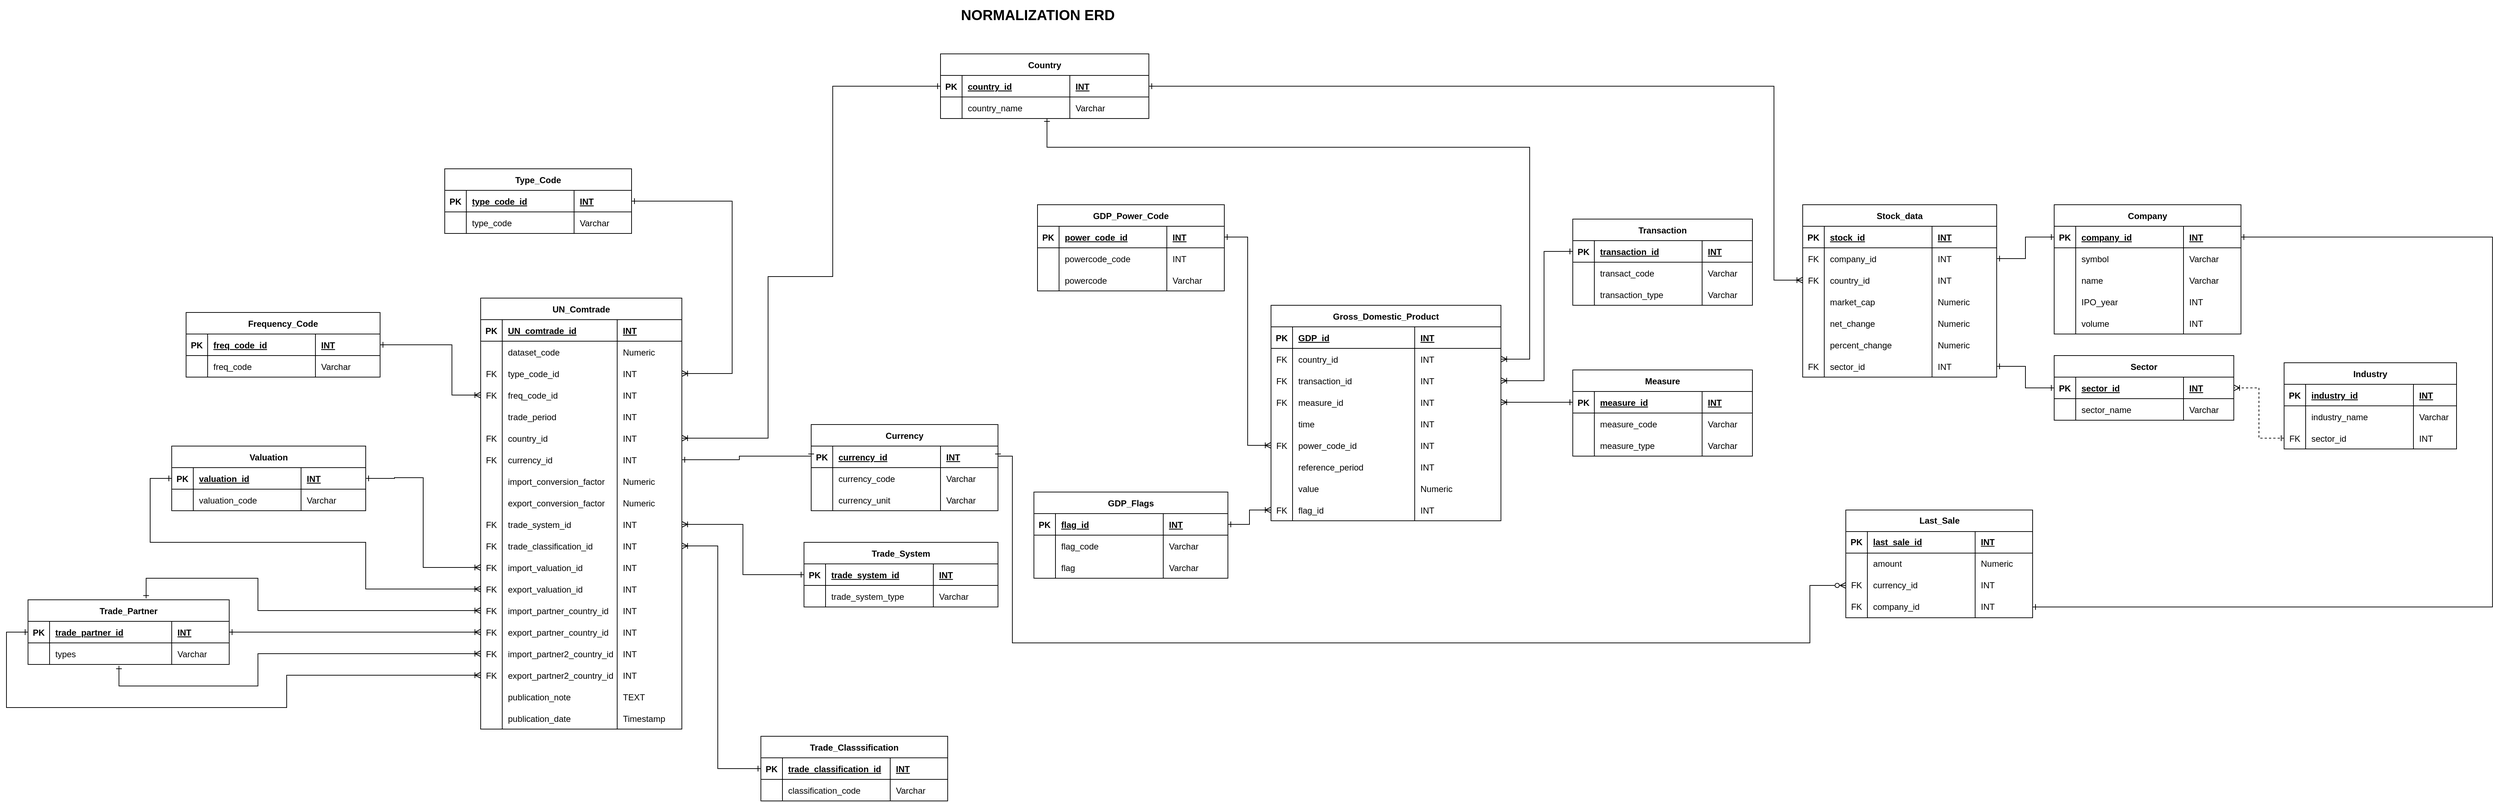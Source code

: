 <mxfile version="24.2.5" type="device" pages="2">
  <diagram name="Normalization ERD" id="zDIuIzGs7fCoB9ma4Iwx">
    <mxGraphModel dx="3138" dy="1714" grid="1" gridSize="10" guides="1" tooltips="1" connect="1" arrows="1" fold="1" page="1" pageScale="1" pageWidth="850" pageHeight="1100" background="#ffffff" math="0" shadow="0">
      <root>
        <mxCell id="0" />
        <mxCell id="1" parent="0" />
        <mxCell id="CHh_y2qlIl-NC9efulDD-1" value="Stock_data" style="shape=table;startSize=30;container=1;collapsible=1;childLayout=tableLayout;fixedRows=1;rowLines=0;fontStyle=1;align=center;resizeLast=1;" parent="1" vertex="1">
          <mxGeometry x="640" y="50" width="270" height="240" as="geometry" />
        </mxCell>
        <mxCell id="CHh_y2qlIl-NC9efulDD-2" value="" style="shape=tableRow;horizontal=0;startSize=0;swimlaneHead=0;swimlaneBody=0;fillColor=none;collapsible=0;dropTarget=0;points=[[0,0.5],[1,0.5]];portConstraint=eastwest;top=0;left=0;right=0;bottom=1;" parent="CHh_y2qlIl-NC9efulDD-1" vertex="1">
          <mxGeometry y="30" width="270" height="30" as="geometry" />
        </mxCell>
        <mxCell id="CHh_y2qlIl-NC9efulDD-3" value="PK" style="shape=partialRectangle;connectable=0;fillColor=none;top=0;left=0;bottom=0;right=0;fontStyle=1;overflow=hidden;" parent="CHh_y2qlIl-NC9efulDD-2" vertex="1">
          <mxGeometry width="30" height="30" as="geometry">
            <mxRectangle width="30" height="30" as="alternateBounds" />
          </mxGeometry>
        </mxCell>
        <mxCell id="CHh_y2qlIl-NC9efulDD-4" value="stock_id" style="shape=partialRectangle;connectable=0;fillColor=none;top=0;left=0;bottom=0;right=0;align=left;spacingLeft=6;fontStyle=5;overflow=hidden;" parent="CHh_y2qlIl-NC9efulDD-2" vertex="1">
          <mxGeometry x="30" width="150" height="30" as="geometry">
            <mxRectangle width="150" height="30" as="alternateBounds" />
          </mxGeometry>
        </mxCell>
        <mxCell id="_UgMWySD-77RO3EwY9X1-40" value="INT" style="shape=partialRectangle;connectable=0;fillColor=none;top=0;left=0;bottom=0;right=0;align=left;spacingLeft=6;fontStyle=5;overflow=hidden;" parent="CHh_y2qlIl-NC9efulDD-2" vertex="1">
          <mxGeometry x="180" width="90" height="30" as="geometry">
            <mxRectangle width="90" height="30" as="alternateBounds" />
          </mxGeometry>
        </mxCell>
        <mxCell id="AG7MYQpXsk1LRSnq1WtE-26" style="shape=tableRow;horizontal=0;startSize=0;swimlaneHead=0;swimlaneBody=0;fillColor=none;collapsible=0;dropTarget=0;points=[[0,0.5],[1,0.5]];portConstraint=eastwest;top=0;left=0;right=0;bottom=0;" parent="CHh_y2qlIl-NC9efulDD-1" vertex="1">
          <mxGeometry y="60" width="270" height="30" as="geometry" />
        </mxCell>
        <mxCell id="AG7MYQpXsk1LRSnq1WtE-27" value="FK" style="shape=partialRectangle;connectable=0;fillColor=none;top=0;left=0;bottom=0;right=0;editable=1;overflow=hidden;" parent="AG7MYQpXsk1LRSnq1WtE-26" vertex="1">
          <mxGeometry width="30" height="30" as="geometry">
            <mxRectangle width="30" height="30" as="alternateBounds" />
          </mxGeometry>
        </mxCell>
        <mxCell id="AG7MYQpXsk1LRSnq1WtE-28" value="company_id" style="shape=partialRectangle;connectable=0;fillColor=none;top=0;left=0;bottom=0;right=0;align=left;spacingLeft=6;overflow=hidden;" parent="AG7MYQpXsk1LRSnq1WtE-26" vertex="1">
          <mxGeometry x="30" width="150" height="30" as="geometry">
            <mxRectangle width="150" height="30" as="alternateBounds" />
          </mxGeometry>
        </mxCell>
        <mxCell id="_UgMWySD-77RO3EwY9X1-41" value="INT" style="shape=partialRectangle;connectable=0;fillColor=none;top=0;left=0;bottom=0;right=0;align=left;spacingLeft=6;overflow=hidden;" parent="AG7MYQpXsk1LRSnq1WtE-26" vertex="1">
          <mxGeometry x="180" width="90" height="30" as="geometry">
            <mxRectangle width="90" height="30" as="alternateBounds" />
          </mxGeometry>
        </mxCell>
        <mxCell id="CHh_y2qlIl-NC9efulDD-75" style="shape=tableRow;horizontal=0;startSize=0;swimlaneHead=0;swimlaneBody=0;fillColor=none;collapsible=0;dropTarget=0;points=[[0,0.5],[1,0.5]];portConstraint=eastwest;top=0;left=0;right=0;bottom=0;" parent="CHh_y2qlIl-NC9efulDD-1" vertex="1">
          <mxGeometry y="90" width="270" height="30" as="geometry" />
        </mxCell>
        <mxCell id="CHh_y2qlIl-NC9efulDD-76" value="FK" style="shape=partialRectangle;connectable=0;fillColor=none;top=0;left=0;bottom=0;right=0;editable=1;overflow=hidden;" parent="CHh_y2qlIl-NC9efulDD-75" vertex="1">
          <mxGeometry width="30" height="30" as="geometry">
            <mxRectangle width="30" height="30" as="alternateBounds" />
          </mxGeometry>
        </mxCell>
        <mxCell id="CHh_y2qlIl-NC9efulDD-77" value="country_id" style="shape=partialRectangle;connectable=0;fillColor=none;top=0;left=0;bottom=0;right=0;align=left;spacingLeft=6;overflow=hidden;" parent="CHh_y2qlIl-NC9efulDD-75" vertex="1">
          <mxGeometry x="30" width="150" height="30" as="geometry">
            <mxRectangle width="150" height="30" as="alternateBounds" />
          </mxGeometry>
        </mxCell>
        <mxCell id="_UgMWySD-77RO3EwY9X1-42" value="INT" style="shape=partialRectangle;connectable=0;fillColor=none;top=0;left=0;bottom=0;right=0;align=left;spacingLeft=6;overflow=hidden;" parent="CHh_y2qlIl-NC9efulDD-75" vertex="1">
          <mxGeometry x="180" width="90" height="30" as="geometry">
            <mxRectangle width="90" height="30" as="alternateBounds" />
          </mxGeometry>
        </mxCell>
        <mxCell id="CHh_y2qlIl-NC9efulDD-17" style="shape=tableRow;horizontal=0;startSize=0;swimlaneHead=0;swimlaneBody=0;fillColor=none;collapsible=0;dropTarget=0;points=[[0,0.5],[1,0.5]];portConstraint=eastwest;top=0;left=0;right=0;bottom=0;" parent="CHh_y2qlIl-NC9efulDD-1" vertex="1">
          <mxGeometry y="120" width="270" height="30" as="geometry" />
        </mxCell>
        <mxCell id="CHh_y2qlIl-NC9efulDD-18" value="" style="shape=partialRectangle;connectable=0;fillColor=none;top=0;left=0;bottom=0;right=0;editable=1;overflow=hidden;" parent="CHh_y2qlIl-NC9efulDD-17" vertex="1">
          <mxGeometry width="30" height="30" as="geometry">
            <mxRectangle width="30" height="30" as="alternateBounds" />
          </mxGeometry>
        </mxCell>
        <mxCell id="CHh_y2qlIl-NC9efulDD-19" value="market_cap" style="shape=partialRectangle;connectable=0;fillColor=none;top=0;left=0;bottom=0;right=0;align=left;spacingLeft=6;overflow=hidden;" parent="CHh_y2qlIl-NC9efulDD-17" vertex="1">
          <mxGeometry x="30" width="150" height="30" as="geometry">
            <mxRectangle width="150" height="30" as="alternateBounds" />
          </mxGeometry>
        </mxCell>
        <mxCell id="_UgMWySD-77RO3EwY9X1-43" value="Numeric" style="shape=partialRectangle;connectable=0;fillColor=none;top=0;left=0;bottom=0;right=0;align=left;spacingLeft=6;overflow=hidden;" parent="CHh_y2qlIl-NC9efulDD-17" vertex="1">
          <mxGeometry x="180" width="90" height="30" as="geometry">
            <mxRectangle width="90" height="30" as="alternateBounds" />
          </mxGeometry>
        </mxCell>
        <mxCell id="AG7MYQpXsk1LRSnq1WtE-4" style="shape=tableRow;horizontal=0;startSize=0;swimlaneHead=0;swimlaneBody=0;fillColor=none;collapsible=0;dropTarget=0;points=[[0,0.5],[1,0.5]];portConstraint=eastwest;top=0;left=0;right=0;bottom=0;" parent="CHh_y2qlIl-NC9efulDD-1" vertex="1">
          <mxGeometry y="150" width="270" height="30" as="geometry" />
        </mxCell>
        <mxCell id="AG7MYQpXsk1LRSnq1WtE-5" style="shape=partialRectangle;connectable=0;fillColor=none;top=0;left=0;bottom=0;right=0;editable=1;overflow=hidden;" parent="AG7MYQpXsk1LRSnq1WtE-4" vertex="1">
          <mxGeometry width="30" height="30" as="geometry">
            <mxRectangle width="30" height="30" as="alternateBounds" />
          </mxGeometry>
        </mxCell>
        <mxCell id="AG7MYQpXsk1LRSnq1WtE-6" value="net_change" style="shape=partialRectangle;connectable=0;fillColor=none;top=0;left=0;bottom=0;right=0;align=left;spacingLeft=6;overflow=hidden;" parent="AG7MYQpXsk1LRSnq1WtE-4" vertex="1">
          <mxGeometry x="30" width="150" height="30" as="geometry">
            <mxRectangle width="150" height="30" as="alternateBounds" />
          </mxGeometry>
        </mxCell>
        <mxCell id="_UgMWySD-77RO3EwY9X1-46" value="Numeric" style="shape=partialRectangle;connectable=0;fillColor=none;top=0;left=0;bottom=0;right=0;align=left;spacingLeft=6;overflow=hidden;" parent="AG7MYQpXsk1LRSnq1WtE-4" vertex="1">
          <mxGeometry x="180" width="90" height="30" as="geometry">
            <mxRectangle width="90" height="30" as="alternateBounds" />
          </mxGeometry>
        </mxCell>
        <mxCell id="AG7MYQpXsk1LRSnq1WtE-1" style="shape=tableRow;horizontal=0;startSize=0;swimlaneHead=0;swimlaneBody=0;fillColor=none;collapsible=0;dropTarget=0;points=[[0,0.5],[1,0.5]];portConstraint=eastwest;top=0;left=0;right=0;bottom=0;" parent="CHh_y2qlIl-NC9efulDD-1" vertex="1">
          <mxGeometry y="180" width="270" height="30" as="geometry" />
        </mxCell>
        <mxCell id="AG7MYQpXsk1LRSnq1WtE-2" style="shape=partialRectangle;connectable=0;fillColor=none;top=0;left=0;bottom=0;right=0;editable=1;overflow=hidden;" parent="AG7MYQpXsk1LRSnq1WtE-1" vertex="1">
          <mxGeometry width="30" height="30" as="geometry">
            <mxRectangle width="30" height="30" as="alternateBounds" />
          </mxGeometry>
        </mxCell>
        <mxCell id="AG7MYQpXsk1LRSnq1WtE-3" value="percent_change" style="shape=partialRectangle;connectable=0;fillColor=none;top=0;left=0;bottom=0;right=0;align=left;spacingLeft=6;overflow=hidden;" parent="AG7MYQpXsk1LRSnq1WtE-1" vertex="1">
          <mxGeometry x="30" width="150" height="30" as="geometry">
            <mxRectangle width="150" height="30" as="alternateBounds" />
          </mxGeometry>
        </mxCell>
        <mxCell id="_UgMWySD-77RO3EwY9X1-47" value="Numeric" style="shape=partialRectangle;connectable=0;fillColor=none;top=0;left=0;bottom=0;right=0;align=left;spacingLeft=6;overflow=hidden;" parent="AG7MYQpXsk1LRSnq1WtE-1" vertex="1">
          <mxGeometry x="180" width="90" height="30" as="geometry">
            <mxRectangle width="90" height="30" as="alternateBounds" />
          </mxGeometry>
        </mxCell>
        <mxCell id="AG7MYQpXsk1LRSnq1WtE-20" style="shape=tableRow;horizontal=0;startSize=0;swimlaneHead=0;swimlaneBody=0;fillColor=none;collapsible=0;dropTarget=0;points=[[0,0.5],[1,0.5]];portConstraint=eastwest;top=0;left=0;right=0;bottom=0;" parent="CHh_y2qlIl-NC9efulDD-1" vertex="1">
          <mxGeometry y="210" width="270" height="30" as="geometry" />
        </mxCell>
        <mxCell id="AG7MYQpXsk1LRSnq1WtE-21" value="FK" style="shape=partialRectangle;connectable=0;fillColor=none;top=0;left=0;bottom=0;right=0;editable=1;overflow=hidden;" parent="AG7MYQpXsk1LRSnq1WtE-20" vertex="1">
          <mxGeometry width="30" height="30" as="geometry">
            <mxRectangle width="30" height="30" as="alternateBounds" />
          </mxGeometry>
        </mxCell>
        <mxCell id="AG7MYQpXsk1LRSnq1WtE-22" value="sector_id" style="shape=partialRectangle;connectable=0;fillColor=none;top=0;left=0;bottom=0;right=0;align=left;spacingLeft=6;overflow=hidden;" parent="AG7MYQpXsk1LRSnq1WtE-20" vertex="1">
          <mxGeometry x="30" width="150" height="30" as="geometry">
            <mxRectangle width="150" height="30" as="alternateBounds" />
          </mxGeometry>
        </mxCell>
        <mxCell id="_UgMWySD-77RO3EwY9X1-49" value="INT" style="shape=partialRectangle;connectable=0;fillColor=none;top=0;left=0;bottom=0;right=0;align=left;spacingLeft=6;overflow=hidden;" parent="AG7MYQpXsk1LRSnq1WtE-20" vertex="1">
          <mxGeometry x="180" width="90" height="30" as="geometry">
            <mxRectangle width="90" height="30" as="alternateBounds" />
          </mxGeometry>
        </mxCell>
        <mxCell id="CHh_y2qlIl-NC9efulDD-20" value="Sector" style="shape=table;startSize=30;container=1;collapsible=1;childLayout=tableLayout;fixedRows=1;rowLines=0;fontStyle=1;align=center;resizeLast=1;" parent="1" vertex="1">
          <mxGeometry x="990" y="260" width="250" height="90" as="geometry" />
        </mxCell>
        <mxCell id="CHh_y2qlIl-NC9efulDD-21" value="" style="shape=tableRow;horizontal=0;startSize=0;swimlaneHead=0;swimlaneBody=0;fillColor=none;collapsible=0;dropTarget=0;points=[[0,0.5],[1,0.5]];portConstraint=eastwest;top=0;left=0;right=0;bottom=1;" parent="CHh_y2qlIl-NC9efulDD-20" vertex="1">
          <mxGeometry y="30" width="250" height="30" as="geometry" />
        </mxCell>
        <mxCell id="CHh_y2qlIl-NC9efulDD-22" value="PK" style="shape=partialRectangle;connectable=0;fillColor=none;top=0;left=0;bottom=0;right=0;fontStyle=1;overflow=hidden;" parent="CHh_y2qlIl-NC9efulDD-21" vertex="1">
          <mxGeometry width="30" height="30" as="geometry">
            <mxRectangle width="30" height="30" as="alternateBounds" />
          </mxGeometry>
        </mxCell>
        <mxCell id="CHh_y2qlIl-NC9efulDD-23" value="sector_id" style="shape=partialRectangle;connectable=0;fillColor=none;top=0;left=0;bottom=0;right=0;align=left;spacingLeft=6;fontStyle=5;overflow=hidden;" parent="CHh_y2qlIl-NC9efulDD-21" vertex="1">
          <mxGeometry x="30" width="150" height="30" as="geometry">
            <mxRectangle width="150" height="30" as="alternateBounds" />
          </mxGeometry>
        </mxCell>
        <mxCell id="_UgMWySD-77RO3EwY9X1-38" value="INT" style="shape=partialRectangle;connectable=0;fillColor=none;top=0;left=0;bottom=0;right=0;align=left;spacingLeft=6;fontStyle=5;overflow=hidden;" parent="CHh_y2qlIl-NC9efulDD-21" vertex="1">
          <mxGeometry x="180" width="70" height="30" as="geometry">
            <mxRectangle width="70" height="30" as="alternateBounds" />
          </mxGeometry>
        </mxCell>
        <mxCell id="CHh_y2qlIl-NC9efulDD-24" value="" style="shape=tableRow;horizontal=0;startSize=0;swimlaneHead=0;swimlaneBody=0;fillColor=none;collapsible=0;dropTarget=0;points=[[0,0.5],[1,0.5]];portConstraint=eastwest;top=0;left=0;right=0;bottom=0;" parent="CHh_y2qlIl-NC9efulDD-20" vertex="1">
          <mxGeometry y="60" width="250" height="30" as="geometry" />
        </mxCell>
        <mxCell id="CHh_y2qlIl-NC9efulDD-25" value="" style="shape=partialRectangle;connectable=0;fillColor=none;top=0;left=0;bottom=0;right=0;editable=1;overflow=hidden;" parent="CHh_y2qlIl-NC9efulDD-24" vertex="1">
          <mxGeometry width="30" height="30" as="geometry">
            <mxRectangle width="30" height="30" as="alternateBounds" />
          </mxGeometry>
        </mxCell>
        <mxCell id="CHh_y2qlIl-NC9efulDD-26" value="sector_name" style="shape=partialRectangle;connectable=0;fillColor=none;top=0;left=0;bottom=0;right=0;align=left;spacingLeft=6;overflow=hidden;" parent="CHh_y2qlIl-NC9efulDD-24" vertex="1">
          <mxGeometry x="30" width="150" height="30" as="geometry">
            <mxRectangle width="150" height="30" as="alternateBounds" />
          </mxGeometry>
        </mxCell>
        <mxCell id="_UgMWySD-77RO3EwY9X1-39" value="Varchar" style="shape=partialRectangle;connectable=0;fillColor=none;top=0;left=0;bottom=0;right=0;align=left;spacingLeft=6;overflow=hidden;" parent="CHh_y2qlIl-NC9efulDD-24" vertex="1">
          <mxGeometry x="180" width="70" height="30" as="geometry">
            <mxRectangle width="70" height="30" as="alternateBounds" />
          </mxGeometry>
        </mxCell>
        <mxCell id="CHh_y2qlIl-NC9efulDD-33" value="Industry" style="shape=table;startSize=30;container=1;collapsible=1;childLayout=tableLayout;fixedRows=1;rowLines=0;fontStyle=1;align=center;resizeLast=1;" parent="1" vertex="1">
          <mxGeometry x="1310" y="270" width="240" height="120" as="geometry" />
        </mxCell>
        <mxCell id="CHh_y2qlIl-NC9efulDD-34" value="" style="shape=tableRow;horizontal=0;startSize=0;swimlaneHead=0;swimlaneBody=0;fillColor=none;collapsible=0;dropTarget=0;points=[[0,0.5],[1,0.5]];portConstraint=eastwest;top=0;left=0;right=0;bottom=1;" parent="CHh_y2qlIl-NC9efulDD-33" vertex="1">
          <mxGeometry y="30" width="240" height="30" as="geometry" />
        </mxCell>
        <mxCell id="CHh_y2qlIl-NC9efulDD-35" value="PK" style="shape=partialRectangle;connectable=0;fillColor=none;top=0;left=0;bottom=0;right=0;fontStyle=1;overflow=hidden;" parent="CHh_y2qlIl-NC9efulDD-34" vertex="1">
          <mxGeometry width="30" height="30" as="geometry">
            <mxRectangle width="30" height="30" as="alternateBounds" />
          </mxGeometry>
        </mxCell>
        <mxCell id="CHh_y2qlIl-NC9efulDD-36" value="industry_id" style="shape=partialRectangle;connectable=0;fillColor=none;top=0;left=0;bottom=0;right=0;align=left;spacingLeft=6;fontStyle=5;overflow=hidden;" parent="CHh_y2qlIl-NC9efulDD-34" vertex="1">
          <mxGeometry x="30" width="150" height="30" as="geometry">
            <mxRectangle width="150" height="30" as="alternateBounds" />
          </mxGeometry>
        </mxCell>
        <mxCell id="_UgMWySD-77RO3EwY9X1-35" value="INT" style="shape=partialRectangle;connectable=0;fillColor=none;top=0;left=0;bottom=0;right=0;align=left;spacingLeft=6;fontStyle=5;overflow=hidden;" parent="CHh_y2qlIl-NC9efulDD-34" vertex="1">
          <mxGeometry x="180" width="60" height="30" as="geometry">
            <mxRectangle width="60" height="30" as="alternateBounds" />
          </mxGeometry>
        </mxCell>
        <mxCell id="CHh_y2qlIl-NC9efulDD-37" value="" style="shape=tableRow;horizontal=0;startSize=0;swimlaneHead=0;swimlaneBody=0;fillColor=none;collapsible=0;dropTarget=0;points=[[0,0.5],[1,0.5]];portConstraint=eastwest;top=0;left=0;right=0;bottom=0;" parent="CHh_y2qlIl-NC9efulDD-33" vertex="1">
          <mxGeometry y="60" width="240" height="30" as="geometry" />
        </mxCell>
        <mxCell id="CHh_y2qlIl-NC9efulDD-38" value="" style="shape=partialRectangle;connectable=0;fillColor=none;top=0;left=0;bottom=0;right=0;editable=1;overflow=hidden;" parent="CHh_y2qlIl-NC9efulDD-37" vertex="1">
          <mxGeometry width="30" height="30" as="geometry">
            <mxRectangle width="30" height="30" as="alternateBounds" />
          </mxGeometry>
        </mxCell>
        <mxCell id="CHh_y2qlIl-NC9efulDD-39" value="industry_name" style="shape=partialRectangle;connectable=0;fillColor=none;top=0;left=0;bottom=0;right=0;align=left;spacingLeft=6;overflow=hidden;" parent="CHh_y2qlIl-NC9efulDD-37" vertex="1">
          <mxGeometry x="30" width="150" height="30" as="geometry">
            <mxRectangle width="150" height="30" as="alternateBounds" />
          </mxGeometry>
        </mxCell>
        <mxCell id="_UgMWySD-77RO3EwY9X1-36" value="Varchar" style="shape=partialRectangle;connectable=0;fillColor=none;top=0;left=0;bottom=0;right=0;align=left;spacingLeft=6;overflow=hidden;" parent="CHh_y2qlIl-NC9efulDD-37" vertex="1">
          <mxGeometry x="180" width="60" height="30" as="geometry">
            <mxRectangle width="60" height="30" as="alternateBounds" />
          </mxGeometry>
        </mxCell>
        <mxCell id="CHh_y2qlIl-NC9efulDD-40" value="" style="shape=tableRow;horizontal=0;startSize=0;swimlaneHead=0;swimlaneBody=0;fillColor=none;collapsible=0;dropTarget=0;points=[[0,0.5],[1,0.5]];portConstraint=eastwest;top=0;left=0;right=0;bottom=0;" parent="CHh_y2qlIl-NC9efulDD-33" vertex="1">
          <mxGeometry y="90" width="240" height="30" as="geometry" />
        </mxCell>
        <mxCell id="CHh_y2qlIl-NC9efulDD-41" value="FK" style="shape=partialRectangle;connectable=0;fillColor=none;top=0;left=0;bottom=0;right=0;editable=1;overflow=hidden;" parent="CHh_y2qlIl-NC9efulDD-40" vertex="1">
          <mxGeometry width="30" height="30" as="geometry">
            <mxRectangle width="30" height="30" as="alternateBounds" />
          </mxGeometry>
        </mxCell>
        <mxCell id="CHh_y2qlIl-NC9efulDD-42" value="sector_id" style="shape=partialRectangle;connectable=0;fillColor=none;top=0;left=0;bottom=0;right=0;align=left;spacingLeft=6;overflow=hidden;" parent="CHh_y2qlIl-NC9efulDD-40" vertex="1">
          <mxGeometry x="30" width="150" height="30" as="geometry">
            <mxRectangle width="150" height="30" as="alternateBounds" />
          </mxGeometry>
        </mxCell>
        <mxCell id="_UgMWySD-77RO3EwY9X1-37" value="INT" style="shape=partialRectangle;connectable=0;fillColor=none;top=0;left=0;bottom=0;right=0;align=left;spacingLeft=6;overflow=hidden;" parent="CHh_y2qlIl-NC9efulDD-40" vertex="1">
          <mxGeometry x="180" width="60" height="30" as="geometry">
            <mxRectangle width="60" height="30" as="alternateBounds" />
          </mxGeometry>
        </mxCell>
        <mxCell id="CHh_y2qlIl-NC9efulDD-59" value="Gross_Domestic_Product" style="shape=table;startSize=30;container=1;collapsible=1;childLayout=tableLayout;fixedRows=1;rowLines=0;fontStyle=1;align=center;resizeLast=1;" parent="1" vertex="1">
          <mxGeometry x="-100" y="190" width="320" height="300" as="geometry" />
        </mxCell>
        <mxCell id="CHh_y2qlIl-NC9efulDD-60" value="" style="shape=tableRow;horizontal=0;startSize=0;swimlaneHead=0;swimlaneBody=0;fillColor=none;collapsible=0;dropTarget=0;points=[[0,0.5],[1,0.5]];portConstraint=eastwest;top=0;left=0;right=0;bottom=1;" parent="CHh_y2qlIl-NC9efulDD-59" vertex="1">
          <mxGeometry y="30" width="320" height="30" as="geometry" />
        </mxCell>
        <mxCell id="CHh_y2qlIl-NC9efulDD-61" value="PK" style="shape=partialRectangle;connectable=0;fillColor=none;top=0;left=0;bottom=0;right=0;fontStyle=1;overflow=hidden;" parent="CHh_y2qlIl-NC9efulDD-60" vertex="1">
          <mxGeometry width="30" height="30" as="geometry">
            <mxRectangle width="30" height="30" as="alternateBounds" />
          </mxGeometry>
        </mxCell>
        <mxCell id="CHh_y2qlIl-NC9efulDD-62" value="GDP_id" style="shape=partialRectangle;connectable=0;fillColor=none;top=0;left=0;bottom=0;right=0;align=left;spacingLeft=6;fontStyle=5;overflow=hidden;" parent="CHh_y2qlIl-NC9efulDD-60" vertex="1">
          <mxGeometry x="30" width="170" height="30" as="geometry">
            <mxRectangle width="170" height="30" as="alternateBounds" />
          </mxGeometry>
        </mxCell>
        <mxCell id="_UgMWySD-77RO3EwY9X1-76" value="INT" style="shape=partialRectangle;connectable=0;fillColor=none;top=0;left=0;bottom=0;right=0;align=left;spacingLeft=6;fontStyle=5;overflow=hidden;" parent="CHh_y2qlIl-NC9efulDD-60" vertex="1">
          <mxGeometry x="200" width="120" height="30" as="geometry">
            <mxRectangle width="120" height="30" as="alternateBounds" />
          </mxGeometry>
        </mxCell>
        <mxCell id="CHh_y2qlIl-NC9efulDD-63" value="" style="shape=tableRow;horizontal=0;startSize=0;swimlaneHead=0;swimlaneBody=0;fillColor=none;collapsible=0;dropTarget=0;points=[[0,0.5],[1,0.5]];portConstraint=eastwest;top=0;left=0;right=0;bottom=0;" parent="CHh_y2qlIl-NC9efulDD-59" vertex="1">
          <mxGeometry y="60" width="320" height="30" as="geometry" />
        </mxCell>
        <mxCell id="CHh_y2qlIl-NC9efulDD-64" value="FK" style="shape=partialRectangle;connectable=0;fillColor=none;top=0;left=0;bottom=0;right=0;editable=1;overflow=hidden;" parent="CHh_y2qlIl-NC9efulDD-63" vertex="1">
          <mxGeometry width="30" height="30" as="geometry">
            <mxRectangle width="30" height="30" as="alternateBounds" />
          </mxGeometry>
        </mxCell>
        <mxCell id="CHh_y2qlIl-NC9efulDD-65" value="country_id" style="shape=partialRectangle;connectable=0;fillColor=none;top=0;left=0;bottom=0;right=0;align=left;spacingLeft=6;overflow=hidden;" parent="CHh_y2qlIl-NC9efulDD-63" vertex="1">
          <mxGeometry x="30" width="170" height="30" as="geometry">
            <mxRectangle width="170" height="30" as="alternateBounds" />
          </mxGeometry>
        </mxCell>
        <mxCell id="_UgMWySD-77RO3EwY9X1-77" value="INT" style="shape=partialRectangle;connectable=0;fillColor=none;top=0;left=0;bottom=0;right=0;align=left;spacingLeft=6;overflow=hidden;" parent="CHh_y2qlIl-NC9efulDD-63" vertex="1">
          <mxGeometry x="200" width="120" height="30" as="geometry">
            <mxRectangle width="120" height="30" as="alternateBounds" />
          </mxGeometry>
        </mxCell>
        <mxCell id="AG7MYQpXsk1LRSnq1WtE-52" style="shape=tableRow;horizontal=0;startSize=0;swimlaneHead=0;swimlaneBody=0;fillColor=none;collapsible=0;dropTarget=0;points=[[0,0.5],[1,0.5]];portConstraint=eastwest;top=0;left=0;right=0;bottom=0;" parent="CHh_y2qlIl-NC9efulDD-59" vertex="1">
          <mxGeometry y="90" width="320" height="30" as="geometry" />
        </mxCell>
        <mxCell id="AG7MYQpXsk1LRSnq1WtE-53" value="FK" style="shape=partialRectangle;connectable=0;fillColor=none;top=0;left=0;bottom=0;right=0;editable=1;overflow=hidden;" parent="AG7MYQpXsk1LRSnq1WtE-52" vertex="1">
          <mxGeometry width="30" height="30" as="geometry">
            <mxRectangle width="30" height="30" as="alternateBounds" />
          </mxGeometry>
        </mxCell>
        <mxCell id="AG7MYQpXsk1LRSnq1WtE-54" value="transaction_id" style="shape=partialRectangle;connectable=0;fillColor=none;top=0;left=0;bottom=0;right=0;align=left;spacingLeft=6;overflow=hidden;" parent="AG7MYQpXsk1LRSnq1WtE-52" vertex="1">
          <mxGeometry x="30" width="170" height="30" as="geometry">
            <mxRectangle width="170" height="30" as="alternateBounds" />
          </mxGeometry>
        </mxCell>
        <mxCell id="_UgMWySD-77RO3EwY9X1-78" value="INT" style="shape=partialRectangle;connectable=0;fillColor=none;top=0;left=0;bottom=0;right=0;align=left;spacingLeft=6;overflow=hidden;" parent="AG7MYQpXsk1LRSnq1WtE-52" vertex="1">
          <mxGeometry x="200" width="120" height="30" as="geometry">
            <mxRectangle width="120" height="30" as="alternateBounds" />
          </mxGeometry>
        </mxCell>
        <mxCell id="AG7MYQpXsk1LRSnq1WtE-107" style="shape=tableRow;horizontal=0;startSize=0;swimlaneHead=0;swimlaneBody=0;fillColor=none;collapsible=0;dropTarget=0;points=[[0,0.5],[1,0.5]];portConstraint=eastwest;top=0;left=0;right=0;bottom=0;" parent="CHh_y2qlIl-NC9efulDD-59" vertex="1">
          <mxGeometry y="120" width="320" height="30" as="geometry" />
        </mxCell>
        <mxCell id="AG7MYQpXsk1LRSnq1WtE-108" value="FK" style="shape=partialRectangle;connectable=0;fillColor=none;top=0;left=0;bottom=0;right=0;editable=1;overflow=hidden;" parent="AG7MYQpXsk1LRSnq1WtE-107" vertex="1">
          <mxGeometry width="30" height="30" as="geometry">
            <mxRectangle width="30" height="30" as="alternateBounds" />
          </mxGeometry>
        </mxCell>
        <mxCell id="AG7MYQpXsk1LRSnq1WtE-109" value="measure_id" style="shape=partialRectangle;connectable=0;fillColor=none;top=0;left=0;bottom=0;right=0;align=left;spacingLeft=6;overflow=hidden;" parent="AG7MYQpXsk1LRSnq1WtE-107" vertex="1">
          <mxGeometry x="30" width="170" height="30" as="geometry">
            <mxRectangle width="170" height="30" as="alternateBounds" />
          </mxGeometry>
        </mxCell>
        <mxCell id="_UgMWySD-77RO3EwY9X1-79" value="INT" style="shape=partialRectangle;connectable=0;fillColor=none;top=0;left=0;bottom=0;right=0;align=left;spacingLeft=6;overflow=hidden;" parent="AG7MYQpXsk1LRSnq1WtE-107" vertex="1">
          <mxGeometry x="200" width="120" height="30" as="geometry">
            <mxRectangle width="120" height="30" as="alternateBounds" />
          </mxGeometry>
        </mxCell>
        <mxCell id="CHh_y2qlIl-NC9efulDD-66" value="" style="shape=tableRow;horizontal=0;startSize=0;swimlaneHead=0;swimlaneBody=0;fillColor=none;collapsible=0;dropTarget=0;points=[[0,0.5],[1,0.5]];portConstraint=eastwest;top=0;left=0;right=0;bottom=0;" parent="CHh_y2qlIl-NC9efulDD-59" vertex="1">
          <mxGeometry y="150" width="320" height="30" as="geometry" />
        </mxCell>
        <mxCell id="CHh_y2qlIl-NC9efulDD-67" value="" style="shape=partialRectangle;connectable=0;fillColor=none;top=0;left=0;bottom=0;right=0;editable=1;overflow=hidden;" parent="CHh_y2qlIl-NC9efulDD-66" vertex="1">
          <mxGeometry width="30" height="30" as="geometry">
            <mxRectangle width="30" height="30" as="alternateBounds" />
          </mxGeometry>
        </mxCell>
        <mxCell id="CHh_y2qlIl-NC9efulDD-68" value="time" style="shape=partialRectangle;connectable=0;fillColor=none;top=0;left=0;bottom=0;right=0;align=left;spacingLeft=6;overflow=hidden;" parent="CHh_y2qlIl-NC9efulDD-66" vertex="1">
          <mxGeometry x="30" width="170" height="30" as="geometry">
            <mxRectangle width="170" height="30" as="alternateBounds" />
          </mxGeometry>
        </mxCell>
        <mxCell id="_UgMWySD-77RO3EwY9X1-80" value="INT" style="shape=partialRectangle;connectable=0;fillColor=none;top=0;left=0;bottom=0;right=0;align=left;spacingLeft=6;overflow=hidden;" parent="CHh_y2qlIl-NC9efulDD-66" vertex="1">
          <mxGeometry x="200" width="120" height="30" as="geometry">
            <mxRectangle width="120" height="30" as="alternateBounds" />
          </mxGeometry>
        </mxCell>
        <mxCell id="CHh_y2qlIl-NC9efulDD-81" style="shape=tableRow;horizontal=0;startSize=0;swimlaneHead=0;swimlaneBody=0;fillColor=none;collapsible=0;dropTarget=0;points=[[0,0.5],[1,0.5]];portConstraint=eastwest;top=0;left=0;right=0;bottom=0;" parent="CHh_y2qlIl-NC9efulDD-59" vertex="1">
          <mxGeometry y="180" width="320" height="30" as="geometry" />
        </mxCell>
        <mxCell id="CHh_y2qlIl-NC9efulDD-82" value="FK" style="shape=partialRectangle;connectable=0;fillColor=none;top=0;left=0;bottom=0;right=0;editable=1;overflow=hidden;" parent="CHh_y2qlIl-NC9efulDD-81" vertex="1">
          <mxGeometry width="30" height="30" as="geometry">
            <mxRectangle width="30" height="30" as="alternateBounds" />
          </mxGeometry>
        </mxCell>
        <mxCell id="CHh_y2qlIl-NC9efulDD-83" value="power_code_id" style="shape=partialRectangle;connectable=0;fillColor=none;top=0;left=0;bottom=0;right=0;align=left;spacingLeft=6;overflow=hidden;" parent="CHh_y2qlIl-NC9efulDD-81" vertex="1">
          <mxGeometry x="30" width="170" height="30" as="geometry">
            <mxRectangle width="170" height="30" as="alternateBounds" />
          </mxGeometry>
        </mxCell>
        <mxCell id="_UgMWySD-77RO3EwY9X1-82" value="INT" style="shape=partialRectangle;connectable=0;fillColor=none;top=0;left=0;bottom=0;right=0;align=left;spacingLeft=6;overflow=hidden;" parent="CHh_y2qlIl-NC9efulDD-81" vertex="1">
          <mxGeometry x="200" width="120" height="30" as="geometry">
            <mxRectangle width="120" height="30" as="alternateBounds" />
          </mxGeometry>
        </mxCell>
        <mxCell id="_UgMWySD-77RO3EwY9X1-175" style="shape=tableRow;horizontal=0;startSize=0;swimlaneHead=0;swimlaneBody=0;fillColor=none;collapsible=0;dropTarget=0;points=[[0,0.5],[1,0.5]];portConstraint=eastwest;top=0;left=0;right=0;bottom=0;" parent="CHh_y2qlIl-NC9efulDD-59" vertex="1">
          <mxGeometry y="210" width="320" height="30" as="geometry" />
        </mxCell>
        <mxCell id="_UgMWySD-77RO3EwY9X1-176" style="shape=partialRectangle;connectable=0;fillColor=none;top=0;left=0;bottom=0;right=0;editable=1;overflow=hidden;" parent="_UgMWySD-77RO3EwY9X1-175" vertex="1">
          <mxGeometry width="30" height="30" as="geometry">
            <mxRectangle width="30" height="30" as="alternateBounds" />
          </mxGeometry>
        </mxCell>
        <mxCell id="_UgMWySD-77RO3EwY9X1-177" value="reference_period" style="shape=partialRectangle;connectable=0;fillColor=none;top=0;left=0;bottom=0;right=0;align=left;spacingLeft=6;overflow=hidden;" parent="_UgMWySD-77RO3EwY9X1-175" vertex="1">
          <mxGeometry x="30" width="170" height="30" as="geometry">
            <mxRectangle width="170" height="30" as="alternateBounds" />
          </mxGeometry>
        </mxCell>
        <mxCell id="_UgMWySD-77RO3EwY9X1-178" value="INT" style="shape=partialRectangle;connectable=0;fillColor=none;top=0;left=0;bottom=0;right=0;align=left;spacingLeft=6;overflow=hidden;" parent="_UgMWySD-77RO3EwY9X1-175" vertex="1">
          <mxGeometry x="200" width="120" height="30" as="geometry">
            <mxRectangle width="120" height="30" as="alternateBounds" />
          </mxGeometry>
        </mxCell>
        <mxCell id="CHh_y2qlIl-NC9efulDD-69" value="" style="shape=tableRow;horizontal=0;startSize=0;swimlaneHead=0;swimlaneBody=0;fillColor=none;collapsible=0;dropTarget=0;points=[[0,0.5],[1,0.5]];portConstraint=eastwest;top=0;left=0;right=0;bottom=0;" parent="CHh_y2qlIl-NC9efulDD-59" vertex="1">
          <mxGeometry y="240" width="320" height="30" as="geometry" />
        </mxCell>
        <mxCell id="CHh_y2qlIl-NC9efulDD-70" value="" style="shape=partialRectangle;connectable=0;fillColor=none;top=0;left=0;bottom=0;right=0;editable=1;overflow=hidden;" parent="CHh_y2qlIl-NC9efulDD-69" vertex="1">
          <mxGeometry width="30" height="30" as="geometry">
            <mxRectangle width="30" height="30" as="alternateBounds" />
          </mxGeometry>
        </mxCell>
        <mxCell id="CHh_y2qlIl-NC9efulDD-71" value="value" style="shape=partialRectangle;connectable=0;fillColor=none;top=0;left=0;bottom=0;right=0;align=left;spacingLeft=6;overflow=hidden;" parent="CHh_y2qlIl-NC9efulDD-69" vertex="1">
          <mxGeometry x="30" width="170" height="30" as="geometry">
            <mxRectangle width="170" height="30" as="alternateBounds" />
          </mxGeometry>
        </mxCell>
        <mxCell id="_UgMWySD-77RO3EwY9X1-84" value="Numeric" style="shape=partialRectangle;connectable=0;fillColor=none;top=0;left=0;bottom=0;right=0;align=left;spacingLeft=6;overflow=hidden;" parent="CHh_y2qlIl-NC9efulDD-69" vertex="1">
          <mxGeometry x="200" width="120" height="30" as="geometry">
            <mxRectangle width="120" height="30" as="alternateBounds" />
          </mxGeometry>
        </mxCell>
        <mxCell id="CHh_y2qlIl-NC9efulDD-84" style="shape=tableRow;horizontal=0;startSize=0;swimlaneHead=0;swimlaneBody=0;fillColor=none;collapsible=0;dropTarget=0;points=[[0,0.5],[1,0.5]];portConstraint=eastwest;top=0;left=0;right=0;bottom=0;" parent="CHh_y2qlIl-NC9efulDD-59" vertex="1">
          <mxGeometry y="270" width="320" height="30" as="geometry" />
        </mxCell>
        <mxCell id="CHh_y2qlIl-NC9efulDD-85" value="FK" style="shape=partialRectangle;connectable=0;fillColor=none;top=0;left=0;bottom=0;right=0;editable=1;overflow=hidden;" parent="CHh_y2qlIl-NC9efulDD-84" vertex="1">
          <mxGeometry width="30" height="30" as="geometry">
            <mxRectangle width="30" height="30" as="alternateBounds" />
          </mxGeometry>
        </mxCell>
        <mxCell id="CHh_y2qlIl-NC9efulDD-86" value="flag_id" style="shape=partialRectangle;connectable=0;fillColor=none;top=0;left=0;bottom=0;right=0;align=left;spacingLeft=6;overflow=hidden;" parent="CHh_y2qlIl-NC9efulDD-84" vertex="1">
          <mxGeometry x="30" width="170" height="30" as="geometry">
            <mxRectangle width="170" height="30" as="alternateBounds" />
          </mxGeometry>
        </mxCell>
        <mxCell id="_UgMWySD-77RO3EwY9X1-85" value="INT" style="shape=partialRectangle;connectable=0;fillColor=none;top=0;left=0;bottom=0;right=0;align=left;spacingLeft=6;overflow=hidden;" parent="CHh_y2qlIl-NC9efulDD-84" vertex="1">
          <mxGeometry x="200" width="120" height="30" as="geometry">
            <mxRectangle width="120" height="30" as="alternateBounds" />
          </mxGeometry>
        </mxCell>
        <mxCell id="CHh_y2qlIl-NC9efulDD-87" value="Country" style="shape=table;startSize=30;container=1;collapsible=1;childLayout=tableLayout;fixedRows=1;rowLines=0;fontStyle=1;align=center;resizeLast=1;" parent="1" vertex="1">
          <mxGeometry x="-560" y="-160" width="290" height="90" as="geometry" />
        </mxCell>
        <mxCell id="CHh_y2qlIl-NC9efulDD-88" value="" style="shape=tableRow;horizontal=0;startSize=0;swimlaneHead=0;swimlaneBody=0;fillColor=none;collapsible=0;dropTarget=0;points=[[0,0.5],[1,0.5]];portConstraint=eastwest;top=0;left=0;right=0;bottom=1;" parent="CHh_y2qlIl-NC9efulDD-87" vertex="1">
          <mxGeometry y="30" width="290" height="30" as="geometry" />
        </mxCell>
        <mxCell id="CHh_y2qlIl-NC9efulDD-89" value="PK" style="shape=partialRectangle;connectable=0;fillColor=none;top=0;left=0;bottom=0;right=0;fontStyle=1;overflow=hidden;" parent="CHh_y2qlIl-NC9efulDD-88" vertex="1">
          <mxGeometry width="30" height="30" as="geometry">
            <mxRectangle width="30" height="30" as="alternateBounds" />
          </mxGeometry>
        </mxCell>
        <mxCell id="CHh_y2qlIl-NC9efulDD-90" value="country_id" style="shape=partialRectangle;connectable=0;fillColor=none;top=0;left=0;bottom=0;right=0;align=left;spacingLeft=6;fontStyle=5;overflow=hidden;" parent="CHh_y2qlIl-NC9efulDD-88" vertex="1">
          <mxGeometry x="30" width="150" height="30" as="geometry">
            <mxRectangle width="150" height="30" as="alternateBounds" />
          </mxGeometry>
        </mxCell>
        <mxCell id="_UgMWySD-77RO3EwY9X1-30" value="INT" style="shape=partialRectangle;connectable=0;fillColor=none;top=0;left=0;bottom=0;right=0;align=left;spacingLeft=6;fontStyle=5;overflow=hidden;" parent="CHh_y2qlIl-NC9efulDD-88" vertex="1">
          <mxGeometry x="180" width="110" height="30" as="geometry">
            <mxRectangle width="110" height="30" as="alternateBounds" />
          </mxGeometry>
        </mxCell>
        <mxCell id="CHh_y2qlIl-NC9efulDD-91" value="" style="shape=tableRow;horizontal=0;startSize=0;swimlaneHead=0;swimlaneBody=0;fillColor=none;collapsible=0;dropTarget=0;points=[[0,0.5],[1,0.5]];portConstraint=eastwest;top=0;left=0;right=0;bottom=0;" parent="CHh_y2qlIl-NC9efulDD-87" vertex="1">
          <mxGeometry y="60" width="290" height="30" as="geometry" />
        </mxCell>
        <mxCell id="CHh_y2qlIl-NC9efulDD-92" value="" style="shape=partialRectangle;connectable=0;fillColor=none;top=0;left=0;bottom=0;right=0;editable=1;overflow=hidden;" parent="CHh_y2qlIl-NC9efulDD-91" vertex="1">
          <mxGeometry width="30" height="30" as="geometry">
            <mxRectangle width="30" height="30" as="alternateBounds" />
          </mxGeometry>
        </mxCell>
        <mxCell id="CHh_y2qlIl-NC9efulDD-93" value="country_name" style="shape=partialRectangle;connectable=0;fillColor=none;top=0;left=0;bottom=0;right=0;align=left;spacingLeft=6;overflow=hidden;" parent="CHh_y2qlIl-NC9efulDD-91" vertex="1">
          <mxGeometry x="30" width="150" height="30" as="geometry">
            <mxRectangle width="150" height="30" as="alternateBounds" />
          </mxGeometry>
        </mxCell>
        <mxCell id="_UgMWySD-77RO3EwY9X1-31" value="Varchar" style="shape=partialRectangle;connectable=0;fillColor=none;top=0;left=0;bottom=0;right=0;align=left;spacingLeft=6;overflow=hidden;" parent="CHh_y2qlIl-NC9efulDD-91" vertex="1">
          <mxGeometry x="180" width="110" height="30" as="geometry">
            <mxRectangle width="110" height="30" as="alternateBounds" />
          </mxGeometry>
        </mxCell>
        <mxCell id="CHh_y2qlIl-NC9efulDD-100" value="UN_Comtrade" style="shape=table;startSize=30;container=1;collapsible=1;childLayout=tableLayout;fixedRows=1;rowLines=0;fontStyle=1;align=center;resizeLast=1;" parent="1" vertex="1">
          <mxGeometry x="-1200" y="180" width="280" height="600" as="geometry" />
        </mxCell>
        <mxCell id="CHh_y2qlIl-NC9efulDD-101" value="" style="shape=tableRow;horizontal=0;startSize=0;swimlaneHead=0;swimlaneBody=0;fillColor=none;collapsible=0;dropTarget=0;points=[[0,0.5],[1,0.5]];portConstraint=eastwest;top=0;left=0;right=0;bottom=1;" parent="CHh_y2qlIl-NC9efulDD-100" vertex="1">
          <mxGeometry y="30" width="280" height="30" as="geometry" />
        </mxCell>
        <mxCell id="CHh_y2qlIl-NC9efulDD-102" value="PK" style="shape=partialRectangle;connectable=0;fillColor=none;top=0;left=0;bottom=0;right=0;fontStyle=1;overflow=hidden;" parent="CHh_y2qlIl-NC9efulDD-101" vertex="1">
          <mxGeometry width="30" height="30" as="geometry">
            <mxRectangle width="30" height="30" as="alternateBounds" />
          </mxGeometry>
        </mxCell>
        <mxCell id="CHh_y2qlIl-NC9efulDD-103" value="UN_comtrade_id" style="shape=partialRectangle;connectable=0;fillColor=none;top=0;left=0;bottom=0;right=0;align=left;spacingLeft=6;fontStyle=5;overflow=hidden;" parent="CHh_y2qlIl-NC9efulDD-101" vertex="1">
          <mxGeometry x="30" width="160" height="30" as="geometry">
            <mxRectangle width="160" height="30" as="alternateBounds" />
          </mxGeometry>
        </mxCell>
        <mxCell id="_UgMWySD-77RO3EwY9X1-128" value="INT" style="shape=partialRectangle;connectable=0;fillColor=none;top=0;left=0;bottom=0;right=0;align=left;spacingLeft=6;fontStyle=5;overflow=hidden;" parent="CHh_y2qlIl-NC9efulDD-101" vertex="1">
          <mxGeometry x="190" width="90" height="30" as="geometry">
            <mxRectangle width="90" height="30" as="alternateBounds" />
          </mxGeometry>
        </mxCell>
        <mxCell id="DL2jHedBQWPiw_wq5DF6-66" style="shape=tableRow;horizontal=0;startSize=0;swimlaneHead=0;swimlaneBody=0;fillColor=none;collapsible=0;dropTarget=0;points=[[0,0.5],[1,0.5]];portConstraint=eastwest;top=0;left=0;right=0;bottom=0;" parent="CHh_y2qlIl-NC9efulDD-100" vertex="1">
          <mxGeometry y="60" width="280" height="30" as="geometry" />
        </mxCell>
        <mxCell id="DL2jHedBQWPiw_wq5DF6-67" style="shape=partialRectangle;connectable=0;fillColor=none;top=0;left=0;bottom=0;right=0;editable=1;overflow=hidden;" parent="DL2jHedBQWPiw_wq5DF6-66" vertex="1">
          <mxGeometry width="30" height="30" as="geometry">
            <mxRectangle width="30" height="30" as="alternateBounds" />
          </mxGeometry>
        </mxCell>
        <mxCell id="DL2jHedBQWPiw_wq5DF6-68" value="dataset_code" style="shape=partialRectangle;connectable=0;fillColor=none;top=0;left=0;bottom=0;right=0;align=left;spacingLeft=6;overflow=hidden;" parent="DL2jHedBQWPiw_wq5DF6-66" vertex="1">
          <mxGeometry x="30" width="160" height="30" as="geometry">
            <mxRectangle width="160" height="30" as="alternateBounds" />
          </mxGeometry>
        </mxCell>
        <mxCell id="_UgMWySD-77RO3EwY9X1-129" value="Numeric" style="shape=partialRectangle;connectable=0;fillColor=none;top=0;left=0;bottom=0;right=0;align=left;spacingLeft=6;overflow=hidden;" parent="DL2jHedBQWPiw_wq5DF6-66" vertex="1">
          <mxGeometry x="190" width="90" height="30" as="geometry">
            <mxRectangle width="90" height="30" as="alternateBounds" />
          </mxGeometry>
        </mxCell>
        <mxCell id="DL2jHedBQWPiw_wq5DF6-75" style="shape=tableRow;horizontal=0;startSize=0;swimlaneHead=0;swimlaneBody=0;fillColor=none;collapsible=0;dropTarget=0;points=[[0,0.5],[1,0.5]];portConstraint=eastwest;top=0;left=0;right=0;bottom=0;" parent="CHh_y2qlIl-NC9efulDD-100" vertex="1">
          <mxGeometry y="90" width="280" height="30" as="geometry" />
        </mxCell>
        <mxCell id="DL2jHedBQWPiw_wq5DF6-76" value="FK" style="shape=partialRectangle;connectable=0;fillColor=none;top=0;left=0;bottom=0;right=0;editable=1;overflow=hidden;" parent="DL2jHedBQWPiw_wq5DF6-75" vertex="1">
          <mxGeometry width="30" height="30" as="geometry">
            <mxRectangle width="30" height="30" as="alternateBounds" />
          </mxGeometry>
        </mxCell>
        <mxCell id="DL2jHedBQWPiw_wq5DF6-77" value="type_code_id" style="shape=partialRectangle;connectable=0;fillColor=none;top=0;left=0;bottom=0;right=0;align=left;spacingLeft=6;overflow=hidden;" parent="DL2jHedBQWPiw_wq5DF6-75" vertex="1">
          <mxGeometry x="30" width="160" height="30" as="geometry">
            <mxRectangle width="160" height="30" as="alternateBounds" />
          </mxGeometry>
        </mxCell>
        <mxCell id="_UgMWySD-77RO3EwY9X1-130" value="INT" style="shape=partialRectangle;connectable=0;fillColor=none;top=0;left=0;bottom=0;right=0;align=left;spacingLeft=6;overflow=hidden;" parent="DL2jHedBQWPiw_wq5DF6-75" vertex="1">
          <mxGeometry x="190" width="90" height="30" as="geometry">
            <mxRectangle width="90" height="30" as="alternateBounds" />
          </mxGeometry>
        </mxCell>
        <mxCell id="DL2jHedBQWPiw_wq5DF6-72" style="shape=tableRow;horizontal=0;startSize=0;swimlaneHead=0;swimlaneBody=0;fillColor=none;collapsible=0;dropTarget=0;points=[[0,0.5],[1,0.5]];portConstraint=eastwest;top=0;left=0;right=0;bottom=0;" parent="CHh_y2qlIl-NC9efulDD-100" vertex="1">
          <mxGeometry y="120" width="280" height="30" as="geometry" />
        </mxCell>
        <mxCell id="DL2jHedBQWPiw_wq5DF6-73" value="FK" style="shape=partialRectangle;connectable=0;fillColor=none;top=0;left=0;bottom=0;right=0;editable=1;overflow=hidden;" parent="DL2jHedBQWPiw_wq5DF6-72" vertex="1">
          <mxGeometry width="30" height="30" as="geometry">
            <mxRectangle width="30" height="30" as="alternateBounds" />
          </mxGeometry>
        </mxCell>
        <mxCell id="DL2jHedBQWPiw_wq5DF6-74" value="freq_code_id" style="shape=partialRectangle;connectable=0;fillColor=none;top=0;left=0;bottom=0;right=0;align=left;spacingLeft=6;overflow=hidden;" parent="DL2jHedBQWPiw_wq5DF6-72" vertex="1">
          <mxGeometry x="30" width="160" height="30" as="geometry">
            <mxRectangle width="160" height="30" as="alternateBounds" />
          </mxGeometry>
        </mxCell>
        <mxCell id="_UgMWySD-77RO3EwY9X1-131" value="INT" style="shape=partialRectangle;connectable=0;fillColor=none;top=0;left=0;bottom=0;right=0;align=left;spacingLeft=6;overflow=hidden;" parent="DL2jHedBQWPiw_wq5DF6-72" vertex="1">
          <mxGeometry x="190" width="90" height="30" as="geometry">
            <mxRectangle width="90" height="30" as="alternateBounds" />
          </mxGeometry>
        </mxCell>
        <mxCell id="DL2jHedBQWPiw_wq5DF6-69" style="shape=tableRow;horizontal=0;startSize=0;swimlaneHead=0;swimlaneBody=0;fillColor=none;collapsible=0;dropTarget=0;points=[[0,0.5],[1,0.5]];portConstraint=eastwest;top=0;left=0;right=0;bottom=0;" parent="CHh_y2qlIl-NC9efulDD-100" vertex="1">
          <mxGeometry y="150" width="280" height="30" as="geometry" />
        </mxCell>
        <mxCell id="DL2jHedBQWPiw_wq5DF6-70" style="shape=partialRectangle;connectable=0;fillColor=none;top=0;left=0;bottom=0;right=0;editable=1;overflow=hidden;" parent="DL2jHedBQWPiw_wq5DF6-69" vertex="1">
          <mxGeometry width="30" height="30" as="geometry">
            <mxRectangle width="30" height="30" as="alternateBounds" />
          </mxGeometry>
        </mxCell>
        <mxCell id="DL2jHedBQWPiw_wq5DF6-71" value="trade_period" style="shape=partialRectangle;connectable=0;fillColor=none;top=0;left=0;bottom=0;right=0;align=left;spacingLeft=6;overflow=hidden;" parent="DL2jHedBQWPiw_wq5DF6-69" vertex="1">
          <mxGeometry x="30" width="160" height="30" as="geometry">
            <mxRectangle width="160" height="30" as="alternateBounds" />
          </mxGeometry>
        </mxCell>
        <mxCell id="_UgMWySD-77RO3EwY9X1-133" value="INT" style="shape=partialRectangle;connectable=0;fillColor=none;top=0;left=0;bottom=0;right=0;align=left;spacingLeft=6;overflow=hidden;" parent="DL2jHedBQWPiw_wq5DF6-69" vertex="1">
          <mxGeometry x="190" width="90" height="30" as="geometry">
            <mxRectangle width="90" height="30" as="alternateBounds" />
          </mxGeometry>
        </mxCell>
        <mxCell id="CHh_y2qlIl-NC9efulDD-104" value="" style="shape=tableRow;horizontal=0;startSize=0;swimlaneHead=0;swimlaneBody=0;fillColor=none;collapsible=0;dropTarget=0;points=[[0,0.5],[1,0.5]];portConstraint=eastwest;top=0;left=0;right=0;bottom=0;" parent="CHh_y2qlIl-NC9efulDD-100" vertex="1">
          <mxGeometry y="180" width="280" height="30" as="geometry" />
        </mxCell>
        <mxCell id="CHh_y2qlIl-NC9efulDD-105" value="FK" style="shape=partialRectangle;connectable=0;fillColor=none;top=0;left=0;bottom=0;right=0;editable=1;overflow=hidden;" parent="CHh_y2qlIl-NC9efulDD-104" vertex="1">
          <mxGeometry width="30" height="30" as="geometry">
            <mxRectangle width="30" height="30" as="alternateBounds" />
          </mxGeometry>
        </mxCell>
        <mxCell id="CHh_y2qlIl-NC9efulDD-106" value="country_id" style="shape=partialRectangle;connectable=0;fillColor=none;top=0;left=0;bottom=0;right=0;align=left;spacingLeft=6;overflow=hidden;" parent="CHh_y2qlIl-NC9efulDD-104" vertex="1">
          <mxGeometry x="30" width="160" height="30" as="geometry">
            <mxRectangle width="160" height="30" as="alternateBounds" />
          </mxGeometry>
        </mxCell>
        <mxCell id="_UgMWySD-77RO3EwY9X1-134" value="INT" style="shape=partialRectangle;connectable=0;fillColor=none;top=0;left=0;bottom=0;right=0;align=left;spacingLeft=6;overflow=hidden;" parent="CHh_y2qlIl-NC9efulDD-104" vertex="1">
          <mxGeometry x="190" width="90" height="30" as="geometry">
            <mxRectangle width="90" height="30" as="alternateBounds" />
          </mxGeometry>
        </mxCell>
        <mxCell id="CHh_y2qlIl-NC9efulDD-107" value="" style="shape=tableRow;horizontal=0;startSize=0;swimlaneHead=0;swimlaneBody=0;fillColor=none;collapsible=0;dropTarget=0;points=[[0,0.5],[1,0.5]];portConstraint=eastwest;top=0;left=0;right=0;bottom=0;" parent="CHh_y2qlIl-NC9efulDD-100" vertex="1">
          <mxGeometry y="210" width="280" height="30" as="geometry" />
        </mxCell>
        <mxCell id="CHh_y2qlIl-NC9efulDD-108" value="FK" style="shape=partialRectangle;connectable=0;fillColor=none;top=0;left=0;bottom=0;right=0;editable=1;overflow=hidden;" parent="CHh_y2qlIl-NC9efulDD-107" vertex="1">
          <mxGeometry width="30" height="30" as="geometry">
            <mxRectangle width="30" height="30" as="alternateBounds" />
          </mxGeometry>
        </mxCell>
        <mxCell id="CHh_y2qlIl-NC9efulDD-109" value="currency_id" style="shape=partialRectangle;connectable=0;fillColor=none;top=0;left=0;bottom=0;right=0;align=left;spacingLeft=6;overflow=hidden;" parent="CHh_y2qlIl-NC9efulDD-107" vertex="1">
          <mxGeometry x="30" width="160" height="30" as="geometry">
            <mxRectangle width="160" height="30" as="alternateBounds" />
          </mxGeometry>
        </mxCell>
        <mxCell id="_UgMWySD-77RO3EwY9X1-135" value="INT" style="shape=partialRectangle;connectable=0;fillColor=none;top=0;left=0;bottom=0;right=0;align=left;spacingLeft=6;overflow=hidden;" parent="CHh_y2qlIl-NC9efulDD-107" vertex="1">
          <mxGeometry x="190" width="90" height="30" as="geometry">
            <mxRectangle width="90" height="30" as="alternateBounds" />
          </mxGeometry>
        </mxCell>
        <mxCell id="E6DTauqoqkgq0gWjzkJQ-5" style="shape=tableRow;horizontal=0;startSize=0;swimlaneHead=0;swimlaneBody=0;fillColor=none;collapsible=0;dropTarget=0;points=[[0,0.5],[1,0.5]];portConstraint=eastwest;top=0;left=0;right=0;bottom=0;" parent="CHh_y2qlIl-NC9efulDD-100" vertex="1">
          <mxGeometry y="240" width="280" height="30" as="geometry" />
        </mxCell>
        <mxCell id="E6DTauqoqkgq0gWjzkJQ-6" style="shape=partialRectangle;connectable=0;fillColor=none;top=0;left=0;bottom=0;right=0;editable=1;overflow=hidden;" parent="E6DTauqoqkgq0gWjzkJQ-5" vertex="1">
          <mxGeometry width="30" height="30" as="geometry">
            <mxRectangle width="30" height="30" as="alternateBounds" />
          </mxGeometry>
        </mxCell>
        <mxCell id="E6DTauqoqkgq0gWjzkJQ-7" value="import_conversion_factor" style="shape=partialRectangle;connectable=0;fillColor=none;top=0;left=0;bottom=0;right=0;align=left;spacingLeft=6;overflow=hidden;" parent="E6DTauqoqkgq0gWjzkJQ-5" vertex="1">
          <mxGeometry x="30" width="160" height="30" as="geometry">
            <mxRectangle width="160" height="30" as="alternateBounds" />
          </mxGeometry>
        </mxCell>
        <mxCell id="E6DTauqoqkgq0gWjzkJQ-8" value="Numeric" style="shape=partialRectangle;connectable=0;fillColor=none;top=0;left=0;bottom=0;right=0;align=left;spacingLeft=6;overflow=hidden;" parent="E6DTauqoqkgq0gWjzkJQ-5" vertex="1">
          <mxGeometry x="190" width="90" height="30" as="geometry">
            <mxRectangle width="90" height="30" as="alternateBounds" />
          </mxGeometry>
        </mxCell>
        <mxCell id="E6DTauqoqkgq0gWjzkJQ-1" style="shape=tableRow;horizontal=0;startSize=0;swimlaneHead=0;swimlaneBody=0;fillColor=none;collapsible=0;dropTarget=0;points=[[0,0.5],[1,0.5]];portConstraint=eastwest;top=0;left=0;right=0;bottom=0;" parent="CHh_y2qlIl-NC9efulDD-100" vertex="1">
          <mxGeometry y="270" width="280" height="30" as="geometry" />
        </mxCell>
        <mxCell id="E6DTauqoqkgq0gWjzkJQ-2" style="shape=partialRectangle;connectable=0;fillColor=none;top=0;left=0;bottom=0;right=0;editable=1;overflow=hidden;" parent="E6DTauqoqkgq0gWjzkJQ-1" vertex="1">
          <mxGeometry width="30" height="30" as="geometry">
            <mxRectangle width="30" height="30" as="alternateBounds" />
          </mxGeometry>
        </mxCell>
        <mxCell id="E6DTauqoqkgq0gWjzkJQ-3" value="export_conversion_factor" style="shape=partialRectangle;connectable=0;fillColor=none;top=0;left=0;bottom=0;right=0;align=left;spacingLeft=6;overflow=hidden;" parent="E6DTauqoqkgq0gWjzkJQ-1" vertex="1">
          <mxGeometry x="30" width="160" height="30" as="geometry">
            <mxRectangle width="160" height="30" as="alternateBounds" />
          </mxGeometry>
        </mxCell>
        <mxCell id="E6DTauqoqkgq0gWjzkJQ-4" value="Numeric" style="shape=partialRectangle;connectable=0;fillColor=none;top=0;left=0;bottom=0;right=0;align=left;spacingLeft=6;overflow=hidden;" parent="E6DTauqoqkgq0gWjzkJQ-1" vertex="1">
          <mxGeometry x="190" width="90" height="30" as="geometry">
            <mxRectangle width="90" height="30" as="alternateBounds" />
          </mxGeometry>
        </mxCell>
        <mxCell id="DL2jHedBQWPiw_wq5DF6-81" style="shape=tableRow;horizontal=0;startSize=0;swimlaneHead=0;swimlaneBody=0;fillColor=none;collapsible=0;dropTarget=0;points=[[0,0.5],[1,0.5]];portConstraint=eastwest;top=0;left=0;right=0;bottom=0;" parent="CHh_y2qlIl-NC9efulDD-100" vertex="1">
          <mxGeometry y="300" width="280" height="30" as="geometry" />
        </mxCell>
        <mxCell id="DL2jHedBQWPiw_wq5DF6-82" value="FK" style="shape=partialRectangle;connectable=0;fillColor=none;top=0;left=0;bottom=0;right=0;editable=1;overflow=hidden;" parent="DL2jHedBQWPiw_wq5DF6-81" vertex="1">
          <mxGeometry width="30" height="30" as="geometry">
            <mxRectangle width="30" height="30" as="alternateBounds" />
          </mxGeometry>
        </mxCell>
        <mxCell id="DL2jHedBQWPiw_wq5DF6-83" value="trade_system_id" style="shape=partialRectangle;connectable=0;fillColor=none;top=0;left=0;bottom=0;right=0;align=left;spacingLeft=6;overflow=hidden;" parent="DL2jHedBQWPiw_wq5DF6-81" vertex="1">
          <mxGeometry x="30" width="160" height="30" as="geometry">
            <mxRectangle width="160" height="30" as="alternateBounds" />
          </mxGeometry>
        </mxCell>
        <mxCell id="_UgMWySD-77RO3EwY9X1-136" value="INT" style="shape=partialRectangle;connectable=0;fillColor=none;top=0;left=0;bottom=0;right=0;align=left;spacingLeft=6;overflow=hidden;" parent="DL2jHedBQWPiw_wq5DF6-81" vertex="1">
          <mxGeometry x="190" width="90" height="30" as="geometry">
            <mxRectangle width="90" height="30" as="alternateBounds" />
          </mxGeometry>
        </mxCell>
        <mxCell id="CHh_y2qlIl-NC9efulDD-110" value="" style="shape=tableRow;horizontal=0;startSize=0;swimlaneHead=0;swimlaneBody=0;fillColor=none;collapsible=0;dropTarget=0;points=[[0,0.5],[1,0.5]];portConstraint=eastwest;top=0;left=0;right=0;bottom=0;" parent="CHh_y2qlIl-NC9efulDD-100" vertex="1">
          <mxGeometry y="330" width="280" height="30" as="geometry" />
        </mxCell>
        <mxCell id="CHh_y2qlIl-NC9efulDD-111" value="FK" style="shape=partialRectangle;connectable=0;fillColor=none;top=0;left=0;bottom=0;right=0;editable=1;overflow=hidden;" parent="CHh_y2qlIl-NC9efulDD-110" vertex="1">
          <mxGeometry width="30" height="30" as="geometry">
            <mxRectangle width="30" height="30" as="alternateBounds" />
          </mxGeometry>
        </mxCell>
        <mxCell id="CHh_y2qlIl-NC9efulDD-112" value="trade_classification_id" style="shape=partialRectangle;connectable=0;fillColor=none;top=0;left=0;bottom=0;right=0;align=left;spacingLeft=6;overflow=hidden;fontColor=#030303;" parent="CHh_y2qlIl-NC9efulDD-110" vertex="1">
          <mxGeometry x="30" width="160" height="30" as="geometry">
            <mxRectangle width="160" height="30" as="alternateBounds" />
          </mxGeometry>
        </mxCell>
        <mxCell id="_UgMWySD-77RO3EwY9X1-137" value="INT" style="shape=partialRectangle;connectable=0;fillColor=none;top=0;left=0;bottom=0;right=0;align=left;spacingLeft=6;overflow=hidden;fontColor=#030303;" parent="CHh_y2qlIl-NC9efulDD-110" vertex="1">
          <mxGeometry x="190" width="90" height="30" as="geometry">
            <mxRectangle width="90" height="30" as="alternateBounds" />
          </mxGeometry>
        </mxCell>
        <mxCell id="lIDUYIgP4n_mp7mP8OVx-136" style="shape=tableRow;horizontal=0;startSize=0;swimlaneHead=0;swimlaneBody=0;fillColor=none;collapsible=0;dropTarget=0;points=[[0,0.5],[1,0.5]];portConstraint=eastwest;top=0;left=0;right=0;bottom=0;" parent="CHh_y2qlIl-NC9efulDD-100" vertex="1">
          <mxGeometry y="360" width="280" height="30" as="geometry" />
        </mxCell>
        <mxCell id="lIDUYIgP4n_mp7mP8OVx-137" value="FK" style="shape=partialRectangle;connectable=0;fillColor=none;top=0;left=0;bottom=0;right=0;editable=1;overflow=hidden;" parent="lIDUYIgP4n_mp7mP8OVx-136" vertex="1">
          <mxGeometry width="30" height="30" as="geometry">
            <mxRectangle width="30" height="30" as="alternateBounds" />
          </mxGeometry>
        </mxCell>
        <mxCell id="lIDUYIgP4n_mp7mP8OVx-138" value="import_valuation_id" style="shape=partialRectangle;connectable=0;fillColor=none;top=0;left=0;bottom=0;right=0;align=left;spacingLeft=6;overflow=hidden;fontColor=#030303;" parent="lIDUYIgP4n_mp7mP8OVx-136" vertex="1">
          <mxGeometry x="30" width="160" height="30" as="geometry">
            <mxRectangle width="160" height="30" as="alternateBounds" />
          </mxGeometry>
        </mxCell>
        <mxCell id="lIDUYIgP4n_mp7mP8OVx-139" value="INT" style="shape=partialRectangle;connectable=0;fillColor=none;top=0;left=0;bottom=0;right=0;align=left;spacingLeft=6;overflow=hidden;fontColor=#030303;" parent="lIDUYIgP4n_mp7mP8OVx-136" vertex="1">
          <mxGeometry x="190" width="90" height="30" as="geometry">
            <mxRectangle width="90" height="30" as="alternateBounds" />
          </mxGeometry>
        </mxCell>
        <mxCell id="lIDUYIgP4n_mp7mP8OVx-132" style="shape=tableRow;horizontal=0;startSize=0;swimlaneHead=0;swimlaneBody=0;fillColor=none;collapsible=0;dropTarget=0;points=[[0,0.5],[1,0.5]];portConstraint=eastwest;top=0;left=0;right=0;bottom=0;" parent="CHh_y2qlIl-NC9efulDD-100" vertex="1">
          <mxGeometry y="390" width="280" height="30" as="geometry" />
        </mxCell>
        <mxCell id="lIDUYIgP4n_mp7mP8OVx-133" value="FK" style="shape=partialRectangle;connectable=0;fillColor=none;top=0;left=0;bottom=0;right=0;editable=1;overflow=hidden;" parent="lIDUYIgP4n_mp7mP8OVx-132" vertex="1">
          <mxGeometry width="30" height="30" as="geometry">
            <mxRectangle width="30" height="30" as="alternateBounds" />
          </mxGeometry>
        </mxCell>
        <mxCell id="lIDUYIgP4n_mp7mP8OVx-134" value="export_valuation_id" style="shape=partialRectangle;connectable=0;fillColor=none;top=0;left=0;bottom=0;right=0;align=left;spacingLeft=6;overflow=hidden;fontColor=#030303;" parent="lIDUYIgP4n_mp7mP8OVx-132" vertex="1">
          <mxGeometry x="30" width="160" height="30" as="geometry">
            <mxRectangle width="160" height="30" as="alternateBounds" />
          </mxGeometry>
        </mxCell>
        <mxCell id="lIDUYIgP4n_mp7mP8OVx-135" value="INT" style="shape=partialRectangle;connectable=0;fillColor=none;top=0;left=0;bottom=0;right=0;align=left;spacingLeft=6;overflow=hidden;fontColor=#030303;" parent="lIDUYIgP4n_mp7mP8OVx-132" vertex="1">
          <mxGeometry x="190" width="90" height="30" as="geometry">
            <mxRectangle width="90" height="30" as="alternateBounds" />
          </mxGeometry>
        </mxCell>
        <mxCell id="Jhv5pCnxf04CX_g6_lyi-13" style="shape=tableRow;horizontal=0;startSize=0;swimlaneHead=0;swimlaneBody=0;fillColor=none;collapsible=0;dropTarget=0;points=[[0,0.5],[1,0.5]];portConstraint=eastwest;top=0;left=0;right=0;bottom=0;" parent="CHh_y2qlIl-NC9efulDD-100" vertex="1">
          <mxGeometry y="420" width="280" height="30" as="geometry" />
        </mxCell>
        <mxCell id="Jhv5pCnxf04CX_g6_lyi-14" value="FK" style="shape=partialRectangle;connectable=0;fillColor=none;top=0;left=0;bottom=0;right=0;editable=1;overflow=hidden;" parent="Jhv5pCnxf04CX_g6_lyi-13" vertex="1">
          <mxGeometry width="30" height="30" as="geometry">
            <mxRectangle width="30" height="30" as="alternateBounds" />
          </mxGeometry>
        </mxCell>
        <mxCell id="Jhv5pCnxf04CX_g6_lyi-15" value="import_partner_country_id" style="shape=partialRectangle;connectable=0;fillColor=none;top=0;left=0;bottom=0;right=0;align=left;spacingLeft=6;overflow=hidden;fontColor=#030303;" parent="Jhv5pCnxf04CX_g6_lyi-13" vertex="1">
          <mxGeometry x="30" width="160" height="30" as="geometry">
            <mxRectangle width="160" height="30" as="alternateBounds" />
          </mxGeometry>
        </mxCell>
        <mxCell id="Jhv5pCnxf04CX_g6_lyi-16" value="INT" style="shape=partialRectangle;connectable=0;fillColor=none;top=0;left=0;bottom=0;right=0;align=left;spacingLeft=6;overflow=hidden;fontColor=#030303;" parent="Jhv5pCnxf04CX_g6_lyi-13" vertex="1">
          <mxGeometry x="190" width="90" height="30" as="geometry">
            <mxRectangle width="90" height="30" as="alternateBounds" />
          </mxGeometry>
        </mxCell>
        <mxCell id="Jhv5pCnxf04CX_g6_lyi-9" style="shape=tableRow;horizontal=0;startSize=0;swimlaneHead=0;swimlaneBody=0;fillColor=none;collapsible=0;dropTarget=0;points=[[0,0.5],[1,0.5]];portConstraint=eastwest;top=0;left=0;right=0;bottom=0;" parent="CHh_y2qlIl-NC9efulDD-100" vertex="1">
          <mxGeometry y="450" width="280" height="30" as="geometry" />
        </mxCell>
        <mxCell id="Jhv5pCnxf04CX_g6_lyi-10" value="FK" style="shape=partialRectangle;connectable=0;fillColor=none;top=0;left=0;bottom=0;right=0;editable=1;overflow=hidden;" parent="Jhv5pCnxf04CX_g6_lyi-9" vertex="1">
          <mxGeometry width="30" height="30" as="geometry">
            <mxRectangle width="30" height="30" as="alternateBounds" />
          </mxGeometry>
        </mxCell>
        <mxCell id="Jhv5pCnxf04CX_g6_lyi-11" value="export_partner_country_id" style="shape=partialRectangle;connectable=0;fillColor=none;top=0;left=0;bottom=0;right=0;align=left;spacingLeft=6;overflow=hidden;fontColor=#030303;" parent="Jhv5pCnxf04CX_g6_lyi-9" vertex="1">
          <mxGeometry x="30" width="160" height="30" as="geometry">
            <mxRectangle width="160" height="30" as="alternateBounds" />
          </mxGeometry>
        </mxCell>
        <mxCell id="Jhv5pCnxf04CX_g6_lyi-12" value="INT" style="shape=partialRectangle;connectable=0;fillColor=none;top=0;left=0;bottom=0;right=0;align=left;spacingLeft=6;overflow=hidden;fontColor=#030303;" parent="Jhv5pCnxf04CX_g6_lyi-9" vertex="1">
          <mxGeometry x="190" width="90" height="30" as="geometry">
            <mxRectangle width="90" height="30" as="alternateBounds" />
          </mxGeometry>
        </mxCell>
        <mxCell id="Jhv5pCnxf04CX_g6_lyi-5" style="shape=tableRow;horizontal=0;startSize=0;swimlaneHead=0;swimlaneBody=0;fillColor=none;collapsible=0;dropTarget=0;points=[[0,0.5],[1,0.5]];portConstraint=eastwest;top=0;left=0;right=0;bottom=0;" parent="CHh_y2qlIl-NC9efulDD-100" vertex="1">
          <mxGeometry y="480" width="280" height="30" as="geometry" />
        </mxCell>
        <mxCell id="Jhv5pCnxf04CX_g6_lyi-6" value="FK" style="shape=partialRectangle;connectable=0;fillColor=none;top=0;left=0;bottom=0;right=0;editable=1;overflow=hidden;" parent="Jhv5pCnxf04CX_g6_lyi-5" vertex="1">
          <mxGeometry width="30" height="30" as="geometry">
            <mxRectangle width="30" height="30" as="alternateBounds" />
          </mxGeometry>
        </mxCell>
        <mxCell id="Jhv5pCnxf04CX_g6_lyi-7" value="import_partner2_country_id" style="shape=partialRectangle;connectable=0;fillColor=none;top=0;left=0;bottom=0;right=0;align=left;spacingLeft=6;overflow=hidden;fontColor=#030303;" parent="Jhv5pCnxf04CX_g6_lyi-5" vertex="1">
          <mxGeometry x="30" width="160" height="30" as="geometry">
            <mxRectangle width="160" height="30" as="alternateBounds" />
          </mxGeometry>
        </mxCell>
        <mxCell id="Jhv5pCnxf04CX_g6_lyi-8" value="INT" style="shape=partialRectangle;connectable=0;fillColor=none;top=0;left=0;bottom=0;right=0;align=left;spacingLeft=6;overflow=hidden;fontColor=#030303;" parent="Jhv5pCnxf04CX_g6_lyi-5" vertex="1">
          <mxGeometry x="190" width="90" height="30" as="geometry">
            <mxRectangle width="90" height="30" as="alternateBounds" />
          </mxGeometry>
        </mxCell>
        <mxCell id="E6DTauqoqkgq0gWjzkJQ-13" style="shape=tableRow;horizontal=0;startSize=0;swimlaneHead=0;swimlaneBody=0;fillColor=none;collapsible=0;dropTarget=0;points=[[0,0.5],[1,0.5]];portConstraint=eastwest;top=0;left=0;right=0;bottom=0;" parent="CHh_y2qlIl-NC9efulDD-100" vertex="1">
          <mxGeometry y="510" width="280" height="30" as="geometry" />
        </mxCell>
        <mxCell id="E6DTauqoqkgq0gWjzkJQ-14" value="FK" style="shape=partialRectangle;connectable=0;fillColor=none;top=0;left=0;bottom=0;right=0;editable=1;overflow=hidden;" parent="E6DTauqoqkgq0gWjzkJQ-13" vertex="1">
          <mxGeometry width="30" height="30" as="geometry">
            <mxRectangle width="30" height="30" as="alternateBounds" />
          </mxGeometry>
        </mxCell>
        <mxCell id="E6DTauqoqkgq0gWjzkJQ-15" value="export_partner2_country_id" style="shape=partialRectangle;connectable=0;fillColor=none;top=0;left=0;bottom=0;right=0;align=left;spacingLeft=6;overflow=hidden;fontColor=#030303;" parent="E6DTauqoqkgq0gWjzkJQ-13" vertex="1">
          <mxGeometry x="30" width="160" height="30" as="geometry">
            <mxRectangle width="160" height="30" as="alternateBounds" />
          </mxGeometry>
        </mxCell>
        <mxCell id="E6DTauqoqkgq0gWjzkJQ-16" value="INT" style="shape=partialRectangle;connectable=0;fillColor=none;top=0;left=0;bottom=0;right=0;align=left;spacingLeft=6;overflow=hidden;fontColor=#030303;" parent="E6DTauqoqkgq0gWjzkJQ-13" vertex="1">
          <mxGeometry x="190" width="90" height="30" as="geometry">
            <mxRectangle width="90" height="30" as="alternateBounds" />
          </mxGeometry>
        </mxCell>
        <mxCell id="E6DTauqoqkgq0gWjzkJQ-9" style="shape=tableRow;horizontal=0;startSize=0;swimlaneHead=0;swimlaneBody=0;fillColor=none;collapsible=0;dropTarget=0;points=[[0,0.5],[1,0.5]];portConstraint=eastwest;top=0;left=0;right=0;bottom=0;" parent="CHh_y2qlIl-NC9efulDD-100" vertex="1">
          <mxGeometry y="540" width="280" height="30" as="geometry" />
        </mxCell>
        <mxCell id="E6DTauqoqkgq0gWjzkJQ-10" style="shape=partialRectangle;connectable=0;fillColor=none;top=0;left=0;bottom=0;right=0;editable=1;overflow=hidden;" parent="E6DTauqoqkgq0gWjzkJQ-9" vertex="1">
          <mxGeometry width="30" height="30" as="geometry">
            <mxRectangle width="30" height="30" as="alternateBounds" />
          </mxGeometry>
        </mxCell>
        <mxCell id="E6DTauqoqkgq0gWjzkJQ-11" value="publication_note" style="shape=partialRectangle;connectable=0;fillColor=none;top=0;left=0;bottom=0;right=0;align=left;spacingLeft=6;overflow=hidden;fontColor=#030303;" parent="E6DTauqoqkgq0gWjzkJQ-9" vertex="1">
          <mxGeometry x="30" width="160" height="30" as="geometry">
            <mxRectangle width="160" height="30" as="alternateBounds" />
          </mxGeometry>
        </mxCell>
        <mxCell id="E6DTauqoqkgq0gWjzkJQ-12" value="TEXT" style="shape=partialRectangle;connectable=0;fillColor=none;top=0;left=0;bottom=0;right=0;align=left;spacingLeft=6;overflow=hidden;fontColor=#030303;" parent="E6DTauqoqkgq0gWjzkJQ-9" vertex="1">
          <mxGeometry x="190" width="90" height="30" as="geometry">
            <mxRectangle width="90" height="30" as="alternateBounds" />
          </mxGeometry>
        </mxCell>
        <mxCell id="Jhv5pCnxf04CX_g6_lyi-1" style="shape=tableRow;horizontal=0;startSize=0;swimlaneHead=0;swimlaneBody=0;fillColor=none;collapsible=0;dropTarget=0;points=[[0,0.5],[1,0.5]];portConstraint=eastwest;top=0;left=0;right=0;bottom=0;" parent="CHh_y2qlIl-NC9efulDD-100" vertex="1">
          <mxGeometry y="570" width="280" height="30" as="geometry" />
        </mxCell>
        <mxCell id="Jhv5pCnxf04CX_g6_lyi-2" style="shape=partialRectangle;connectable=0;fillColor=none;top=0;left=0;bottom=0;right=0;editable=1;overflow=hidden;" parent="Jhv5pCnxf04CX_g6_lyi-1" vertex="1">
          <mxGeometry width="30" height="30" as="geometry">
            <mxRectangle width="30" height="30" as="alternateBounds" />
          </mxGeometry>
        </mxCell>
        <mxCell id="Jhv5pCnxf04CX_g6_lyi-3" value="publication_date" style="shape=partialRectangle;connectable=0;fillColor=none;top=0;left=0;bottom=0;right=0;align=left;spacingLeft=6;overflow=hidden;fontColor=#030303;" parent="Jhv5pCnxf04CX_g6_lyi-1" vertex="1">
          <mxGeometry x="30" width="160" height="30" as="geometry">
            <mxRectangle width="160" height="30" as="alternateBounds" />
          </mxGeometry>
        </mxCell>
        <mxCell id="Jhv5pCnxf04CX_g6_lyi-4" value="Timestamp" style="shape=partialRectangle;connectable=0;fillColor=none;top=0;left=0;bottom=0;right=0;align=left;spacingLeft=6;overflow=hidden;fontColor=#030303;" parent="Jhv5pCnxf04CX_g6_lyi-1" vertex="1">
          <mxGeometry x="190" width="90" height="30" as="geometry">
            <mxRectangle width="90" height="30" as="alternateBounds" />
          </mxGeometry>
        </mxCell>
        <mxCell id="CHh_y2qlIl-NC9efulDD-164" value="Currency" style="shape=table;startSize=30;container=1;collapsible=1;childLayout=tableLayout;fixedRows=1;rowLines=0;fontStyle=1;align=center;resizeLast=1;" parent="1" vertex="1">
          <mxGeometry x="-740" y="356" width="260" height="120" as="geometry" />
        </mxCell>
        <mxCell id="CHh_y2qlIl-NC9efulDD-165" value="" style="shape=tableRow;horizontal=0;startSize=0;swimlaneHead=0;swimlaneBody=0;fillColor=none;collapsible=0;dropTarget=0;points=[[0,0.5],[1,0.5]];portConstraint=eastwest;top=0;left=0;right=0;bottom=1;" parent="CHh_y2qlIl-NC9efulDD-164" vertex="1">
          <mxGeometry y="30" width="260" height="30" as="geometry" />
        </mxCell>
        <mxCell id="CHh_y2qlIl-NC9efulDD-166" value="PK" style="shape=partialRectangle;connectable=0;fillColor=none;top=0;left=0;bottom=0;right=0;fontStyle=1;overflow=hidden;" parent="CHh_y2qlIl-NC9efulDD-165" vertex="1">
          <mxGeometry width="30" height="30" as="geometry">
            <mxRectangle width="30" height="30" as="alternateBounds" />
          </mxGeometry>
        </mxCell>
        <mxCell id="CHh_y2qlIl-NC9efulDD-167" value="currency_id" style="shape=partialRectangle;connectable=0;fillColor=none;top=0;left=0;bottom=0;right=0;align=left;spacingLeft=6;fontStyle=5;overflow=hidden;" parent="CHh_y2qlIl-NC9efulDD-165" vertex="1">
          <mxGeometry x="30" width="150" height="30" as="geometry">
            <mxRectangle width="150" height="30" as="alternateBounds" />
          </mxGeometry>
        </mxCell>
        <mxCell id="_UgMWySD-77RO3EwY9X1-119" value="INT" style="shape=partialRectangle;connectable=0;fillColor=none;top=0;left=0;bottom=0;right=0;align=left;spacingLeft=6;fontStyle=5;overflow=hidden;" parent="CHh_y2qlIl-NC9efulDD-165" vertex="1">
          <mxGeometry x="180" width="80" height="30" as="geometry">
            <mxRectangle width="80" height="30" as="alternateBounds" />
          </mxGeometry>
        </mxCell>
        <mxCell id="CHh_y2qlIl-NC9efulDD-168" value="" style="shape=tableRow;horizontal=0;startSize=0;swimlaneHead=0;swimlaneBody=0;fillColor=none;collapsible=0;dropTarget=0;points=[[0,0.5],[1,0.5]];portConstraint=eastwest;top=0;left=0;right=0;bottom=0;" parent="CHh_y2qlIl-NC9efulDD-164" vertex="1">
          <mxGeometry y="60" width="260" height="30" as="geometry" />
        </mxCell>
        <mxCell id="CHh_y2qlIl-NC9efulDD-169" value="" style="shape=partialRectangle;connectable=0;fillColor=none;top=0;left=0;bottom=0;right=0;editable=1;overflow=hidden;" parent="CHh_y2qlIl-NC9efulDD-168" vertex="1">
          <mxGeometry width="30" height="30" as="geometry">
            <mxRectangle width="30" height="30" as="alternateBounds" />
          </mxGeometry>
        </mxCell>
        <mxCell id="CHh_y2qlIl-NC9efulDD-170" value="currency_code" style="shape=partialRectangle;connectable=0;fillColor=none;top=0;left=0;bottom=0;right=0;align=left;spacingLeft=6;overflow=hidden;" parent="CHh_y2qlIl-NC9efulDD-168" vertex="1">
          <mxGeometry x="30" width="150" height="30" as="geometry">
            <mxRectangle width="150" height="30" as="alternateBounds" />
          </mxGeometry>
        </mxCell>
        <mxCell id="_UgMWySD-77RO3EwY9X1-120" value="Varchar" style="shape=partialRectangle;connectable=0;fillColor=none;top=0;left=0;bottom=0;right=0;align=left;spacingLeft=6;overflow=hidden;" parent="CHh_y2qlIl-NC9efulDD-168" vertex="1">
          <mxGeometry x="180" width="80" height="30" as="geometry">
            <mxRectangle width="80" height="30" as="alternateBounds" />
          </mxGeometry>
        </mxCell>
        <mxCell id="lIDUYIgP4n_mp7mP8OVx-142" style="shape=tableRow;horizontal=0;startSize=0;swimlaneHead=0;swimlaneBody=0;fillColor=none;collapsible=0;dropTarget=0;points=[[0,0.5],[1,0.5]];portConstraint=eastwest;top=0;left=0;right=0;bottom=0;" parent="CHh_y2qlIl-NC9efulDD-164" vertex="1">
          <mxGeometry y="90" width="260" height="30" as="geometry" />
        </mxCell>
        <mxCell id="lIDUYIgP4n_mp7mP8OVx-143" style="shape=partialRectangle;connectable=0;fillColor=none;top=0;left=0;bottom=0;right=0;editable=1;overflow=hidden;" parent="lIDUYIgP4n_mp7mP8OVx-142" vertex="1">
          <mxGeometry width="30" height="30" as="geometry">
            <mxRectangle width="30" height="30" as="alternateBounds" />
          </mxGeometry>
        </mxCell>
        <mxCell id="lIDUYIgP4n_mp7mP8OVx-144" value="currency_unit" style="shape=partialRectangle;connectable=0;fillColor=none;top=0;left=0;bottom=0;right=0;align=left;spacingLeft=6;overflow=hidden;" parent="lIDUYIgP4n_mp7mP8OVx-142" vertex="1">
          <mxGeometry x="30" width="150" height="30" as="geometry">
            <mxRectangle width="150" height="30" as="alternateBounds" />
          </mxGeometry>
        </mxCell>
        <mxCell id="lIDUYIgP4n_mp7mP8OVx-145" value="Varchar" style="shape=partialRectangle;connectable=0;fillColor=none;top=0;left=0;bottom=0;right=0;align=left;spacingLeft=6;overflow=hidden;" parent="lIDUYIgP4n_mp7mP8OVx-142" vertex="1">
          <mxGeometry x="180" width="80" height="30" as="geometry">
            <mxRectangle width="80" height="30" as="alternateBounds" />
          </mxGeometry>
        </mxCell>
        <mxCell id="DL2jHedBQWPiw_wq5DF6-1" value="Company" style="shape=table;startSize=30;container=1;collapsible=1;childLayout=tableLayout;fixedRows=1;rowLines=0;fontStyle=1;align=center;resizeLast=1;fontColor=#000000;" parent="1" vertex="1">
          <mxGeometry x="990" y="50" width="260" height="180" as="geometry" />
        </mxCell>
        <mxCell id="DL2jHedBQWPiw_wq5DF6-2" value="" style="shape=tableRow;horizontal=0;startSize=0;swimlaneHead=0;swimlaneBody=0;fillColor=none;collapsible=0;dropTarget=0;points=[[0,0.5],[1,0.5]];portConstraint=eastwest;top=0;left=0;right=0;bottom=1;" parent="DL2jHedBQWPiw_wq5DF6-1" vertex="1">
          <mxGeometry y="30" width="260" height="30" as="geometry" />
        </mxCell>
        <mxCell id="DL2jHedBQWPiw_wq5DF6-3" value="PK" style="shape=partialRectangle;connectable=0;fillColor=none;top=0;left=0;bottom=0;right=0;fontStyle=1;overflow=hidden;" parent="DL2jHedBQWPiw_wq5DF6-2" vertex="1">
          <mxGeometry width="30" height="30" as="geometry">
            <mxRectangle width="30" height="30" as="alternateBounds" />
          </mxGeometry>
        </mxCell>
        <mxCell id="DL2jHedBQWPiw_wq5DF6-4" value="company_id" style="shape=partialRectangle;connectable=0;fillColor=none;top=0;left=0;bottom=0;right=0;align=left;spacingLeft=6;fontStyle=5;overflow=hidden;" parent="DL2jHedBQWPiw_wq5DF6-2" vertex="1">
          <mxGeometry x="30" width="150" height="30" as="geometry">
            <mxRectangle width="150" height="30" as="alternateBounds" />
          </mxGeometry>
        </mxCell>
        <mxCell id="_UgMWySD-77RO3EwY9X1-32" value="INT" style="shape=partialRectangle;connectable=0;fillColor=none;top=0;left=0;bottom=0;right=0;align=left;spacingLeft=6;fontStyle=5;overflow=hidden;" parent="DL2jHedBQWPiw_wq5DF6-2" vertex="1">
          <mxGeometry x="180" width="80" height="30" as="geometry">
            <mxRectangle width="80" height="30" as="alternateBounds" />
          </mxGeometry>
        </mxCell>
        <mxCell id="DL2jHedBQWPiw_wq5DF6-5" value="" style="shape=tableRow;horizontal=0;startSize=0;swimlaneHead=0;swimlaneBody=0;fillColor=none;collapsible=0;dropTarget=0;points=[[0,0.5],[1,0.5]];portConstraint=eastwest;top=0;left=0;right=0;bottom=0;" parent="DL2jHedBQWPiw_wq5DF6-1" vertex="1">
          <mxGeometry y="60" width="260" height="30" as="geometry" />
        </mxCell>
        <mxCell id="DL2jHedBQWPiw_wq5DF6-6" value="" style="shape=partialRectangle;connectable=0;fillColor=none;top=0;left=0;bottom=0;right=0;editable=1;overflow=hidden;" parent="DL2jHedBQWPiw_wq5DF6-5" vertex="1">
          <mxGeometry width="30" height="30" as="geometry">
            <mxRectangle width="30" height="30" as="alternateBounds" />
          </mxGeometry>
        </mxCell>
        <mxCell id="DL2jHedBQWPiw_wq5DF6-7" value="symbol" style="shape=partialRectangle;connectable=0;fillColor=none;top=0;left=0;bottom=0;right=0;align=left;spacingLeft=6;overflow=hidden;" parent="DL2jHedBQWPiw_wq5DF6-5" vertex="1">
          <mxGeometry x="30" width="150" height="30" as="geometry">
            <mxRectangle width="150" height="30" as="alternateBounds" />
          </mxGeometry>
        </mxCell>
        <mxCell id="_UgMWySD-77RO3EwY9X1-33" value="Varchar" style="shape=partialRectangle;connectable=0;fillColor=none;top=0;left=0;bottom=0;right=0;align=left;spacingLeft=6;overflow=hidden;" parent="DL2jHedBQWPiw_wq5DF6-5" vertex="1">
          <mxGeometry x="180" width="80" height="30" as="geometry">
            <mxRectangle width="80" height="30" as="alternateBounds" />
          </mxGeometry>
        </mxCell>
        <mxCell id="DL2jHedBQWPiw_wq5DF6-8" value="" style="shape=tableRow;horizontal=0;startSize=0;swimlaneHead=0;swimlaneBody=0;fillColor=none;collapsible=0;dropTarget=0;points=[[0,0.5],[1,0.5]];portConstraint=eastwest;top=0;left=0;right=0;bottom=0;" parent="DL2jHedBQWPiw_wq5DF6-1" vertex="1">
          <mxGeometry y="90" width="260" height="30" as="geometry" />
        </mxCell>
        <mxCell id="DL2jHedBQWPiw_wq5DF6-9" value="" style="shape=partialRectangle;connectable=0;fillColor=none;top=0;left=0;bottom=0;right=0;editable=1;overflow=hidden;" parent="DL2jHedBQWPiw_wq5DF6-8" vertex="1">
          <mxGeometry width="30" height="30" as="geometry">
            <mxRectangle width="30" height="30" as="alternateBounds" />
          </mxGeometry>
        </mxCell>
        <mxCell id="DL2jHedBQWPiw_wq5DF6-10" value="name" style="shape=partialRectangle;connectable=0;fillColor=none;top=0;left=0;bottom=0;right=0;align=left;spacingLeft=6;overflow=hidden;" parent="DL2jHedBQWPiw_wq5DF6-8" vertex="1">
          <mxGeometry x="30" width="150" height="30" as="geometry">
            <mxRectangle width="150" height="30" as="alternateBounds" />
          </mxGeometry>
        </mxCell>
        <mxCell id="_UgMWySD-77RO3EwY9X1-34" value="Varchar" style="shape=partialRectangle;connectable=0;fillColor=none;top=0;left=0;bottom=0;right=0;align=left;spacingLeft=6;overflow=hidden;" parent="DL2jHedBQWPiw_wq5DF6-8" vertex="1">
          <mxGeometry x="180" width="80" height="30" as="geometry">
            <mxRectangle width="80" height="30" as="alternateBounds" />
          </mxGeometry>
        </mxCell>
        <mxCell id="mXe6-qBC4DdqI1tMYzME-1" style="shape=tableRow;horizontal=0;startSize=0;swimlaneHead=0;swimlaneBody=0;fillColor=none;collapsible=0;dropTarget=0;points=[[0,0.5],[1,0.5]];portConstraint=eastwest;top=0;left=0;right=0;bottom=0;" parent="DL2jHedBQWPiw_wq5DF6-1" vertex="1">
          <mxGeometry y="120" width="260" height="30" as="geometry" />
        </mxCell>
        <mxCell id="mXe6-qBC4DdqI1tMYzME-2" style="shape=partialRectangle;connectable=0;fillColor=none;top=0;left=0;bottom=0;right=0;editable=1;overflow=hidden;" parent="mXe6-qBC4DdqI1tMYzME-1" vertex="1">
          <mxGeometry width="30" height="30" as="geometry">
            <mxRectangle width="30" height="30" as="alternateBounds" />
          </mxGeometry>
        </mxCell>
        <mxCell id="mXe6-qBC4DdqI1tMYzME-3" value="IPO_year" style="shape=partialRectangle;connectable=0;fillColor=none;top=0;left=0;bottom=0;right=0;align=left;spacingLeft=6;overflow=hidden;" parent="mXe6-qBC4DdqI1tMYzME-1" vertex="1">
          <mxGeometry x="30" width="150" height="30" as="geometry">
            <mxRectangle width="150" height="30" as="alternateBounds" />
          </mxGeometry>
        </mxCell>
        <mxCell id="mXe6-qBC4DdqI1tMYzME-4" value="INT" style="shape=partialRectangle;connectable=0;fillColor=none;top=0;left=0;bottom=0;right=0;align=left;spacingLeft=6;overflow=hidden;" parent="mXe6-qBC4DdqI1tMYzME-1" vertex="1">
          <mxGeometry x="180" width="80" height="30" as="geometry">
            <mxRectangle width="80" height="30" as="alternateBounds" />
          </mxGeometry>
        </mxCell>
        <mxCell id="XstqpIQT5RTjovBSLIrO-1" style="shape=tableRow;horizontal=0;startSize=0;swimlaneHead=0;swimlaneBody=0;fillColor=none;collapsible=0;dropTarget=0;points=[[0,0.5],[1,0.5]];portConstraint=eastwest;top=0;left=0;right=0;bottom=0;" parent="DL2jHedBQWPiw_wq5DF6-1" vertex="1">
          <mxGeometry y="150" width="260" height="30" as="geometry" />
        </mxCell>
        <mxCell id="XstqpIQT5RTjovBSLIrO-2" style="shape=partialRectangle;connectable=0;fillColor=none;top=0;left=0;bottom=0;right=0;editable=1;overflow=hidden;" parent="XstqpIQT5RTjovBSLIrO-1" vertex="1">
          <mxGeometry width="30" height="30" as="geometry">
            <mxRectangle width="30" height="30" as="alternateBounds" />
          </mxGeometry>
        </mxCell>
        <mxCell id="XstqpIQT5RTjovBSLIrO-3" value="volume" style="shape=partialRectangle;connectable=0;fillColor=none;top=0;left=0;bottom=0;right=0;align=left;spacingLeft=6;overflow=hidden;" parent="XstqpIQT5RTjovBSLIrO-1" vertex="1">
          <mxGeometry x="30" width="150" height="30" as="geometry">
            <mxRectangle width="150" height="30" as="alternateBounds" />
          </mxGeometry>
        </mxCell>
        <mxCell id="XstqpIQT5RTjovBSLIrO-4" value="INT" style="shape=partialRectangle;connectable=0;fillColor=none;top=0;left=0;bottom=0;right=0;align=left;spacingLeft=6;overflow=hidden;" parent="XstqpIQT5RTjovBSLIrO-1" vertex="1">
          <mxGeometry x="180" width="80" height="30" as="geometry">
            <mxRectangle width="80" height="30" as="alternateBounds" />
          </mxGeometry>
        </mxCell>
        <mxCell id="DL2jHedBQWPiw_wq5DF6-40" value="Trade_System" style="shape=table;startSize=30;container=1;collapsible=1;childLayout=tableLayout;fixedRows=1;rowLines=0;fontStyle=1;align=center;resizeLast=1;fontColor=#000000;" parent="1" vertex="1">
          <mxGeometry x="-750" y="520" width="270" height="90" as="geometry" />
        </mxCell>
        <mxCell id="DL2jHedBQWPiw_wq5DF6-41" value="" style="shape=tableRow;horizontal=0;startSize=0;swimlaneHead=0;swimlaneBody=0;fillColor=none;collapsible=0;dropTarget=0;points=[[0,0.5],[1,0.5]];portConstraint=eastwest;top=0;left=0;right=0;bottom=1;fontColor=#3c40c3;" parent="DL2jHedBQWPiw_wq5DF6-40" vertex="1">
          <mxGeometry y="30" width="270" height="30" as="geometry" />
        </mxCell>
        <mxCell id="DL2jHedBQWPiw_wq5DF6-42" value="PK" style="shape=partialRectangle;connectable=0;fillColor=none;top=0;left=0;bottom=0;right=0;fontStyle=1;overflow=hidden;fontColor=#050505;" parent="DL2jHedBQWPiw_wq5DF6-41" vertex="1">
          <mxGeometry width="30" height="30" as="geometry">
            <mxRectangle width="30" height="30" as="alternateBounds" />
          </mxGeometry>
        </mxCell>
        <mxCell id="DL2jHedBQWPiw_wq5DF6-43" value="trade_system_id" style="shape=partialRectangle;connectable=0;fillColor=none;top=0;left=0;bottom=0;right=0;align=left;spacingLeft=6;fontStyle=5;overflow=hidden;fontColor=#000000;" parent="DL2jHedBQWPiw_wq5DF6-41" vertex="1">
          <mxGeometry x="30" width="150" height="30" as="geometry">
            <mxRectangle width="150" height="30" as="alternateBounds" />
          </mxGeometry>
        </mxCell>
        <mxCell id="_UgMWySD-77RO3EwY9X1-122" value="INT" style="shape=partialRectangle;connectable=0;fillColor=none;top=0;left=0;bottom=0;right=0;align=left;spacingLeft=6;fontStyle=5;overflow=hidden;fontColor=#000000;" parent="DL2jHedBQWPiw_wq5DF6-41" vertex="1">
          <mxGeometry x="180" width="90" height="30" as="geometry">
            <mxRectangle width="90" height="30" as="alternateBounds" />
          </mxGeometry>
        </mxCell>
        <mxCell id="DL2jHedBQWPiw_wq5DF6-44" value="" style="shape=tableRow;horizontal=0;startSize=0;swimlaneHead=0;swimlaneBody=0;fillColor=none;collapsible=0;dropTarget=0;points=[[0,0.5],[1,0.5]];portConstraint=eastwest;top=0;left=0;right=0;bottom=0;fontColor=#3c40c3;" parent="DL2jHedBQWPiw_wq5DF6-40" vertex="1">
          <mxGeometry y="60" width="270" height="30" as="geometry" />
        </mxCell>
        <mxCell id="DL2jHedBQWPiw_wq5DF6-45" value="" style="shape=partialRectangle;connectable=0;fillColor=none;top=0;left=0;bottom=0;right=0;editable=1;overflow=hidden;fontColor=#050505;" parent="DL2jHedBQWPiw_wq5DF6-44" vertex="1">
          <mxGeometry width="30" height="30" as="geometry">
            <mxRectangle width="30" height="30" as="alternateBounds" />
          </mxGeometry>
        </mxCell>
        <mxCell id="DL2jHedBQWPiw_wq5DF6-46" value="trade_system_type" style="shape=partialRectangle;connectable=0;fillColor=none;top=0;left=0;bottom=0;right=0;align=left;spacingLeft=6;overflow=hidden;fontColor=#080808;" parent="DL2jHedBQWPiw_wq5DF6-44" vertex="1">
          <mxGeometry x="30" width="150" height="30" as="geometry">
            <mxRectangle width="150" height="30" as="alternateBounds" />
          </mxGeometry>
        </mxCell>
        <mxCell id="_UgMWySD-77RO3EwY9X1-123" value="Varchar" style="shape=partialRectangle;connectable=0;fillColor=none;top=0;left=0;bottom=0;right=0;align=left;spacingLeft=6;overflow=hidden;fontColor=#080808;" parent="DL2jHedBQWPiw_wq5DF6-44" vertex="1">
          <mxGeometry x="180" width="90" height="30" as="geometry">
            <mxRectangle width="90" height="30" as="alternateBounds" />
          </mxGeometry>
        </mxCell>
        <mxCell id="AG7MYQpXsk1LRSnq1WtE-36" value="Transaction" style="shape=table;startSize=30;container=1;collapsible=1;childLayout=tableLayout;fixedRows=1;rowLines=0;fontStyle=1;align=center;resizeLast=1;fontColor=#050505;" parent="1" vertex="1">
          <mxGeometry x="320" y="70" width="250" height="120" as="geometry" />
        </mxCell>
        <mxCell id="AG7MYQpXsk1LRSnq1WtE-37" value="" style="shape=tableRow;horizontal=0;startSize=0;swimlaneHead=0;swimlaneBody=0;fillColor=none;collapsible=0;dropTarget=0;points=[[0,0.5],[1,0.5]];portConstraint=eastwest;top=0;left=0;right=0;bottom=1;fontColor=#050505;" parent="AG7MYQpXsk1LRSnq1WtE-36" vertex="1">
          <mxGeometry y="30" width="250" height="30" as="geometry" />
        </mxCell>
        <mxCell id="AG7MYQpXsk1LRSnq1WtE-38" value="PK" style="shape=partialRectangle;connectable=0;fillColor=none;top=0;left=0;bottom=0;right=0;fontStyle=1;overflow=hidden;fontColor=#050505;" parent="AG7MYQpXsk1LRSnq1WtE-37" vertex="1">
          <mxGeometry width="30" height="30" as="geometry">
            <mxRectangle width="30" height="30" as="alternateBounds" />
          </mxGeometry>
        </mxCell>
        <mxCell id="AG7MYQpXsk1LRSnq1WtE-39" value="transaction_id" style="shape=partialRectangle;connectable=0;fillColor=none;top=0;left=0;bottom=0;right=0;align=left;spacingLeft=6;fontStyle=5;overflow=hidden;fontColor=#050505;" parent="AG7MYQpXsk1LRSnq1WtE-37" vertex="1">
          <mxGeometry x="30" width="150" height="30" as="geometry">
            <mxRectangle width="150" height="30" as="alternateBounds" />
          </mxGeometry>
        </mxCell>
        <mxCell id="_UgMWySD-77RO3EwY9X1-67" value="INT" style="shape=partialRectangle;connectable=0;fillColor=none;top=0;left=0;bottom=0;right=0;align=left;spacingLeft=6;fontStyle=5;overflow=hidden;fontColor=#050505;" parent="AG7MYQpXsk1LRSnq1WtE-37" vertex="1">
          <mxGeometry x="180" width="70" height="30" as="geometry">
            <mxRectangle width="70" height="30" as="alternateBounds" />
          </mxGeometry>
        </mxCell>
        <mxCell id="AG7MYQpXsk1LRSnq1WtE-40" value="" style="shape=tableRow;horizontal=0;startSize=0;swimlaneHead=0;swimlaneBody=0;fillColor=none;collapsible=0;dropTarget=0;points=[[0,0.5],[1,0.5]];portConstraint=eastwest;top=0;left=0;right=0;bottom=0;fontColor=#050505;" parent="AG7MYQpXsk1LRSnq1WtE-36" vertex="1">
          <mxGeometry y="60" width="250" height="30" as="geometry" />
        </mxCell>
        <mxCell id="AG7MYQpXsk1LRSnq1WtE-41" value="" style="shape=partialRectangle;connectable=0;fillColor=none;top=0;left=0;bottom=0;right=0;editable=1;overflow=hidden;fontColor=#050505;" parent="AG7MYQpXsk1LRSnq1WtE-40" vertex="1">
          <mxGeometry width="30" height="30" as="geometry">
            <mxRectangle width="30" height="30" as="alternateBounds" />
          </mxGeometry>
        </mxCell>
        <mxCell id="AG7MYQpXsk1LRSnq1WtE-42" value="transact_code" style="shape=partialRectangle;connectable=0;fillColor=none;top=0;left=0;bottom=0;right=0;align=left;spacingLeft=6;overflow=hidden;fontColor=#000000;" parent="AG7MYQpXsk1LRSnq1WtE-40" vertex="1">
          <mxGeometry x="30" width="150" height="30" as="geometry">
            <mxRectangle width="150" height="30" as="alternateBounds" />
          </mxGeometry>
        </mxCell>
        <mxCell id="_UgMWySD-77RO3EwY9X1-68" value="Varchar" style="shape=partialRectangle;connectable=0;fillColor=none;top=0;left=0;bottom=0;right=0;align=left;spacingLeft=6;overflow=hidden;fontColor=#000000;" parent="AG7MYQpXsk1LRSnq1WtE-40" vertex="1">
          <mxGeometry x="180" width="70" height="30" as="geometry">
            <mxRectangle width="70" height="30" as="alternateBounds" />
          </mxGeometry>
        </mxCell>
        <mxCell id="AG7MYQpXsk1LRSnq1WtE-46" value="" style="shape=tableRow;horizontal=0;startSize=0;swimlaneHead=0;swimlaneBody=0;fillColor=none;collapsible=0;dropTarget=0;points=[[0,0.5],[1,0.5]];portConstraint=eastwest;top=0;left=0;right=0;bottom=0;fontColor=#050505;" parent="AG7MYQpXsk1LRSnq1WtE-36" vertex="1">
          <mxGeometry y="90" width="250" height="30" as="geometry" />
        </mxCell>
        <mxCell id="AG7MYQpXsk1LRSnq1WtE-47" value="" style="shape=partialRectangle;connectable=0;fillColor=none;top=0;left=0;bottom=0;right=0;editable=1;overflow=hidden;fontColor=#050505;" parent="AG7MYQpXsk1LRSnq1WtE-46" vertex="1">
          <mxGeometry width="30" height="30" as="geometry">
            <mxRectangle width="30" height="30" as="alternateBounds" />
          </mxGeometry>
        </mxCell>
        <mxCell id="AG7MYQpXsk1LRSnq1WtE-48" value="transaction_type" style="shape=partialRectangle;connectable=0;fillColor=none;top=0;left=0;bottom=0;right=0;align=left;spacingLeft=6;overflow=hidden;fontColor=#050505;" parent="AG7MYQpXsk1LRSnq1WtE-46" vertex="1">
          <mxGeometry x="30" width="150" height="30" as="geometry">
            <mxRectangle width="150" height="30" as="alternateBounds" />
          </mxGeometry>
        </mxCell>
        <mxCell id="_UgMWySD-77RO3EwY9X1-69" value="Varchar" style="shape=partialRectangle;connectable=0;fillColor=none;top=0;left=0;bottom=0;right=0;align=left;spacingLeft=6;overflow=hidden;fontColor=#050505;" parent="AG7MYQpXsk1LRSnq1WtE-46" vertex="1">
          <mxGeometry x="180" width="70" height="30" as="geometry">
            <mxRectangle width="70" height="30" as="alternateBounds" />
          </mxGeometry>
        </mxCell>
        <mxCell id="AG7MYQpXsk1LRSnq1WtE-81" value="Measure" style="shape=table;startSize=30;container=1;collapsible=1;childLayout=tableLayout;fixedRows=1;rowLines=0;fontStyle=1;align=center;resizeLast=1;fontColor=#000000;" parent="1" vertex="1">
          <mxGeometry x="320" y="280" width="250" height="120" as="geometry" />
        </mxCell>
        <mxCell id="AG7MYQpXsk1LRSnq1WtE-82" value="" style="shape=tableRow;horizontal=0;startSize=0;swimlaneHead=0;swimlaneBody=0;fillColor=none;collapsible=0;dropTarget=0;points=[[0,0.5],[1,0.5]];portConstraint=eastwest;top=0;left=0;right=0;bottom=1;fontColor=#d73737;" parent="AG7MYQpXsk1LRSnq1WtE-81" vertex="1">
          <mxGeometry y="30" width="250" height="30" as="geometry" />
        </mxCell>
        <mxCell id="AG7MYQpXsk1LRSnq1WtE-83" value="PK" style="shape=partialRectangle;connectable=0;fillColor=none;top=0;left=0;bottom=0;right=0;fontStyle=1;overflow=hidden;fontColor=#000000;" parent="AG7MYQpXsk1LRSnq1WtE-82" vertex="1">
          <mxGeometry width="30" height="30" as="geometry">
            <mxRectangle width="30" height="30" as="alternateBounds" />
          </mxGeometry>
        </mxCell>
        <mxCell id="AG7MYQpXsk1LRSnq1WtE-84" value="measure_id" style="shape=partialRectangle;connectable=0;fillColor=none;top=0;left=0;bottom=0;right=0;align=left;spacingLeft=6;fontStyle=5;overflow=hidden;fontColor=#000000;" parent="AG7MYQpXsk1LRSnq1WtE-82" vertex="1">
          <mxGeometry x="30" width="150" height="30" as="geometry">
            <mxRectangle width="150" height="30" as="alternateBounds" />
          </mxGeometry>
        </mxCell>
        <mxCell id="_UgMWySD-77RO3EwY9X1-70" value="INT" style="shape=partialRectangle;connectable=0;fillColor=none;top=0;left=0;bottom=0;right=0;align=left;spacingLeft=6;fontStyle=5;overflow=hidden;fontColor=#000000;" parent="AG7MYQpXsk1LRSnq1WtE-82" vertex="1">
          <mxGeometry x="180" width="70" height="30" as="geometry">
            <mxRectangle width="70" height="30" as="alternateBounds" />
          </mxGeometry>
        </mxCell>
        <mxCell id="AG7MYQpXsk1LRSnq1WtE-85" value="" style="shape=tableRow;horizontal=0;startSize=0;swimlaneHead=0;swimlaneBody=0;fillColor=none;collapsible=0;dropTarget=0;points=[[0,0.5],[1,0.5]];portConstraint=eastwest;top=0;left=0;right=0;bottom=0;fontColor=#d73737;" parent="AG7MYQpXsk1LRSnq1WtE-81" vertex="1">
          <mxGeometry y="60" width="250" height="30" as="geometry" />
        </mxCell>
        <mxCell id="AG7MYQpXsk1LRSnq1WtE-86" value="" style="shape=partialRectangle;connectable=0;fillColor=none;top=0;left=0;bottom=0;right=0;editable=1;overflow=hidden;fontColor=#000000;" parent="AG7MYQpXsk1LRSnq1WtE-85" vertex="1">
          <mxGeometry width="30" height="30" as="geometry">
            <mxRectangle width="30" height="30" as="alternateBounds" />
          </mxGeometry>
        </mxCell>
        <mxCell id="AG7MYQpXsk1LRSnq1WtE-87" value="measure_code" style="shape=partialRectangle;connectable=0;fillColor=none;top=0;left=0;bottom=0;right=0;align=left;spacingLeft=6;overflow=hidden;fontColor=#030303;" parent="AG7MYQpXsk1LRSnq1WtE-85" vertex="1">
          <mxGeometry x="30" width="150" height="30" as="geometry">
            <mxRectangle width="150" height="30" as="alternateBounds" />
          </mxGeometry>
        </mxCell>
        <mxCell id="_UgMWySD-77RO3EwY9X1-71" value="Varchar" style="shape=partialRectangle;connectable=0;fillColor=none;top=0;left=0;bottom=0;right=0;align=left;spacingLeft=6;overflow=hidden;fontColor=#030303;" parent="AG7MYQpXsk1LRSnq1WtE-85" vertex="1">
          <mxGeometry x="180" width="70" height="30" as="geometry">
            <mxRectangle width="70" height="30" as="alternateBounds" />
          </mxGeometry>
        </mxCell>
        <mxCell id="AG7MYQpXsk1LRSnq1WtE-88" value="" style="shape=tableRow;horizontal=0;startSize=0;swimlaneHead=0;swimlaneBody=0;fillColor=none;collapsible=0;dropTarget=0;points=[[0,0.5],[1,0.5]];portConstraint=eastwest;top=0;left=0;right=0;bottom=0;fontColor=#d73737;" parent="AG7MYQpXsk1LRSnq1WtE-81" vertex="1">
          <mxGeometry y="90" width="250" height="30" as="geometry" />
        </mxCell>
        <mxCell id="AG7MYQpXsk1LRSnq1WtE-89" value="" style="shape=partialRectangle;connectable=0;fillColor=none;top=0;left=0;bottom=0;right=0;editable=1;overflow=hidden;fontColor=#030303;" parent="AG7MYQpXsk1LRSnq1WtE-88" vertex="1">
          <mxGeometry width="30" height="30" as="geometry">
            <mxRectangle width="30" height="30" as="alternateBounds" />
          </mxGeometry>
        </mxCell>
        <mxCell id="AG7MYQpXsk1LRSnq1WtE-90" value="measure_type" style="shape=partialRectangle;connectable=0;fillColor=none;top=0;left=0;bottom=0;right=0;align=left;spacingLeft=6;overflow=hidden;fontColor=#000000;" parent="AG7MYQpXsk1LRSnq1WtE-88" vertex="1">
          <mxGeometry x="30" width="150" height="30" as="geometry">
            <mxRectangle width="150" height="30" as="alternateBounds" />
          </mxGeometry>
        </mxCell>
        <mxCell id="_UgMWySD-77RO3EwY9X1-72" value="Varchar" style="shape=partialRectangle;connectable=0;fillColor=none;top=0;left=0;bottom=0;right=0;align=left;spacingLeft=6;overflow=hidden;fontColor=#000000;" parent="AG7MYQpXsk1LRSnq1WtE-88" vertex="1">
          <mxGeometry x="180" width="70" height="30" as="geometry">
            <mxRectangle width="70" height="30" as="alternateBounds" />
          </mxGeometry>
        </mxCell>
        <mxCell id="AG7MYQpXsk1LRSnq1WtE-94" value="GDP_Power_Code" style="shape=table;startSize=30;container=1;collapsible=1;childLayout=tableLayout;fixedRows=1;rowLines=0;fontStyle=1;align=center;resizeLast=1;fontColor=#030303;" parent="1" vertex="1">
          <mxGeometry x="-425" y="50" width="260" height="120" as="geometry" />
        </mxCell>
        <mxCell id="AG7MYQpXsk1LRSnq1WtE-95" value="" style="shape=tableRow;horizontal=0;startSize=0;swimlaneHead=0;swimlaneBody=0;fillColor=none;collapsible=0;dropTarget=0;points=[[0,0.5],[1,0.5]];portConstraint=eastwest;top=0;left=0;right=0;bottom=1;fontColor=#030303;" parent="AG7MYQpXsk1LRSnq1WtE-94" vertex="1">
          <mxGeometry y="30" width="260" height="30" as="geometry" />
        </mxCell>
        <mxCell id="AG7MYQpXsk1LRSnq1WtE-96" value="PK" style="shape=partialRectangle;connectable=0;fillColor=none;top=0;left=0;bottom=0;right=0;fontStyle=1;overflow=hidden;fontColor=#030303;" parent="AG7MYQpXsk1LRSnq1WtE-95" vertex="1">
          <mxGeometry width="30" height="30" as="geometry">
            <mxRectangle width="30" height="30" as="alternateBounds" />
          </mxGeometry>
        </mxCell>
        <mxCell id="AG7MYQpXsk1LRSnq1WtE-97" value="power_code_id" style="shape=partialRectangle;connectable=0;fillColor=none;top=0;left=0;bottom=0;right=0;align=left;spacingLeft=6;fontStyle=5;overflow=hidden;fontColor=#030303;" parent="AG7MYQpXsk1LRSnq1WtE-95" vertex="1">
          <mxGeometry x="30" width="150" height="30" as="geometry">
            <mxRectangle width="150" height="30" as="alternateBounds" />
          </mxGeometry>
        </mxCell>
        <mxCell id="_UgMWySD-77RO3EwY9X1-86" value="INT" style="shape=partialRectangle;connectable=0;fillColor=none;top=0;left=0;bottom=0;right=0;align=left;spacingLeft=6;fontStyle=5;overflow=hidden;fontColor=#030303;" parent="AG7MYQpXsk1LRSnq1WtE-95" vertex="1">
          <mxGeometry x="180" width="80" height="30" as="geometry">
            <mxRectangle width="80" height="30" as="alternateBounds" />
          </mxGeometry>
        </mxCell>
        <mxCell id="AG7MYQpXsk1LRSnq1WtE-98" value="" style="shape=tableRow;horizontal=0;startSize=0;swimlaneHead=0;swimlaneBody=0;fillColor=none;collapsible=0;dropTarget=0;points=[[0,0.5],[1,0.5]];portConstraint=eastwest;top=0;left=0;right=0;bottom=0;fontColor=#030303;" parent="AG7MYQpXsk1LRSnq1WtE-94" vertex="1">
          <mxGeometry y="60" width="260" height="30" as="geometry" />
        </mxCell>
        <mxCell id="AG7MYQpXsk1LRSnq1WtE-99" value="" style="shape=partialRectangle;connectable=0;fillColor=none;top=0;left=0;bottom=0;right=0;editable=1;overflow=hidden;fontColor=#030303;" parent="AG7MYQpXsk1LRSnq1WtE-98" vertex="1">
          <mxGeometry width="30" height="30" as="geometry">
            <mxRectangle width="30" height="30" as="alternateBounds" />
          </mxGeometry>
        </mxCell>
        <mxCell id="AG7MYQpXsk1LRSnq1WtE-100" value="powercode_code" style="shape=partialRectangle;connectable=0;fillColor=none;top=0;left=0;bottom=0;right=0;align=left;spacingLeft=6;overflow=hidden;fontColor=#030303;" parent="AG7MYQpXsk1LRSnq1WtE-98" vertex="1">
          <mxGeometry x="30" width="150" height="30" as="geometry">
            <mxRectangle width="150" height="30" as="alternateBounds" />
          </mxGeometry>
        </mxCell>
        <mxCell id="_UgMWySD-77RO3EwY9X1-87" value="INT" style="shape=partialRectangle;connectable=0;fillColor=none;top=0;left=0;bottom=0;right=0;align=left;spacingLeft=6;overflow=hidden;fontColor=#030303;" parent="AG7MYQpXsk1LRSnq1WtE-98" vertex="1">
          <mxGeometry x="180" width="80" height="30" as="geometry">
            <mxRectangle width="80" height="30" as="alternateBounds" />
          </mxGeometry>
        </mxCell>
        <mxCell id="AG7MYQpXsk1LRSnq1WtE-101" value="" style="shape=tableRow;horizontal=0;startSize=0;swimlaneHead=0;swimlaneBody=0;fillColor=none;collapsible=0;dropTarget=0;points=[[0,0.5],[1,0.5]];portConstraint=eastwest;top=0;left=0;right=0;bottom=0;fontColor=#030303;" parent="AG7MYQpXsk1LRSnq1WtE-94" vertex="1">
          <mxGeometry y="90" width="260" height="30" as="geometry" />
        </mxCell>
        <mxCell id="AG7MYQpXsk1LRSnq1WtE-102" value="" style="shape=partialRectangle;connectable=0;fillColor=none;top=0;left=0;bottom=0;right=0;editable=1;overflow=hidden;fontColor=#030303;" parent="AG7MYQpXsk1LRSnq1WtE-101" vertex="1">
          <mxGeometry width="30" height="30" as="geometry">
            <mxRectangle width="30" height="30" as="alternateBounds" />
          </mxGeometry>
        </mxCell>
        <mxCell id="AG7MYQpXsk1LRSnq1WtE-103" value="powercode" style="shape=partialRectangle;connectable=0;fillColor=none;top=0;left=0;bottom=0;right=0;align=left;spacingLeft=6;overflow=hidden;fontColor=#030303;" parent="AG7MYQpXsk1LRSnq1WtE-101" vertex="1">
          <mxGeometry x="30" width="150" height="30" as="geometry">
            <mxRectangle width="150" height="30" as="alternateBounds" />
          </mxGeometry>
        </mxCell>
        <mxCell id="_UgMWySD-77RO3EwY9X1-88" value="Varchar" style="shape=partialRectangle;connectable=0;fillColor=none;top=0;left=0;bottom=0;right=0;align=left;spacingLeft=6;overflow=hidden;fontColor=#030303;" parent="AG7MYQpXsk1LRSnq1WtE-101" vertex="1">
          <mxGeometry x="180" width="80" height="30" as="geometry">
            <mxRectangle width="80" height="30" as="alternateBounds" />
          </mxGeometry>
        </mxCell>
        <mxCell id="AG7MYQpXsk1LRSnq1WtE-127" value="GDP_Flags" style="shape=table;startSize=30;container=1;collapsible=1;childLayout=tableLayout;fixedRows=1;rowLines=0;fontStyle=1;align=center;resizeLast=1;fontColor=#030303;" parent="1" vertex="1">
          <mxGeometry x="-430" y="450" width="270" height="120" as="geometry" />
        </mxCell>
        <mxCell id="AG7MYQpXsk1LRSnq1WtE-128" value="" style="shape=tableRow;horizontal=0;startSize=0;swimlaneHead=0;swimlaneBody=0;fillColor=none;collapsible=0;dropTarget=0;points=[[0,0.5],[1,0.5]];portConstraint=eastwest;top=0;left=0;right=0;bottom=1;fontColor=#030303;" parent="AG7MYQpXsk1LRSnq1WtE-127" vertex="1">
          <mxGeometry y="30" width="270" height="30" as="geometry" />
        </mxCell>
        <mxCell id="AG7MYQpXsk1LRSnq1WtE-129" value="PK" style="shape=partialRectangle;connectable=0;fillColor=none;top=0;left=0;bottom=0;right=0;fontStyle=1;overflow=hidden;fontColor=#030303;" parent="AG7MYQpXsk1LRSnq1WtE-128" vertex="1">
          <mxGeometry width="30" height="30" as="geometry">
            <mxRectangle width="30" height="30" as="alternateBounds" />
          </mxGeometry>
        </mxCell>
        <mxCell id="AG7MYQpXsk1LRSnq1WtE-130" value="flag_id" style="shape=partialRectangle;connectable=0;fillColor=none;top=0;left=0;bottom=0;right=0;align=left;spacingLeft=6;fontStyle=5;overflow=hidden;fontColor=#030303;" parent="AG7MYQpXsk1LRSnq1WtE-128" vertex="1">
          <mxGeometry x="30" width="150" height="30" as="geometry">
            <mxRectangle width="150" height="30" as="alternateBounds" />
          </mxGeometry>
        </mxCell>
        <mxCell id="_UgMWySD-77RO3EwY9X1-92" value="INT" style="shape=partialRectangle;connectable=0;fillColor=none;top=0;left=0;bottom=0;right=0;align=left;spacingLeft=6;fontStyle=5;overflow=hidden;fontColor=#030303;" parent="AG7MYQpXsk1LRSnq1WtE-128" vertex="1">
          <mxGeometry x="180" width="90" height="30" as="geometry">
            <mxRectangle width="90" height="30" as="alternateBounds" />
          </mxGeometry>
        </mxCell>
        <mxCell id="AG7MYQpXsk1LRSnq1WtE-131" value="" style="shape=tableRow;horizontal=0;startSize=0;swimlaneHead=0;swimlaneBody=0;fillColor=none;collapsible=0;dropTarget=0;points=[[0,0.5],[1,0.5]];portConstraint=eastwest;top=0;left=0;right=0;bottom=0;fontColor=#030303;" parent="AG7MYQpXsk1LRSnq1WtE-127" vertex="1">
          <mxGeometry y="60" width="270" height="30" as="geometry" />
        </mxCell>
        <mxCell id="AG7MYQpXsk1LRSnq1WtE-132" value="" style="shape=partialRectangle;connectable=0;fillColor=none;top=0;left=0;bottom=0;right=0;editable=1;overflow=hidden;fontColor=#030303;" parent="AG7MYQpXsk1LRSnq1WtE-131" vertex="1">
          <mxGeometry width="30" height="30" as="geometry">
            <mxRectangle width="30" height="30" as="alternateBounds" />
          </mxGeometry>
        </mxCell>
        <mxCell id="AG7MYQpXsk1LRSnq1WtE-133" value="flag_code" style="shape=partialRectangle;connectable=0;fillColor=none;top=0;left=0;bottom=0;right=0;align=left;spacingLeft=6;overflow=hidden;fontColor=#030303;" parent="AG7MYQpXsk1LRSnq1WtE-131" vertex="1">
          <mxGeometry x="30" width="150" height="30" as="geometry">
            <mxRectangle width="150" height="30" as="alternateBounds" />
          </mxGeometry>
        </mxCell>
        <mxCell id="_UgMWySD-77RO3EwY9X1-93" value="Varchar" style="shape=partialRectangle;connectable=0;fillColor=none;top=0;left=0;bottom=0;right=0;align=left;spacingLeft=6;overflow=hidden;fontColor=#030303;" parent="AG7MYQpXsk1LRSnq1WtE-131" vertex="1">
          <mxGeometry x="180" width="90" height="30" as="geometry">
            <mxRectangle width="90" height="30" as="alternateBounds" />
          </mxGeometry>
        </mxCell>
        <mxCell id="AG7MYQpXsk1LRSnq1WtE-134" value="" style="shape=tableRow;horizontal=0;startSize=0;swimlaneHead=0;swimlaneBody=0;fillColor=none;collapsible=0;dropTarget=0;points=[[0,0.5],[1,0.5]];portConstraint=eastwest;top=0;left=0;right=0;bottom=0;fontColor=#030303;" parent="AG7MYQpXsk1LRSnq1WtE-127" vertex="1">
          <mxGeometry y="90" width="270" height="30" as="geometry" />
        </mxCell>
        <mxCell id="AG7MYQpXsk1LRSnq1WtE-135" value="" style="shape=partialRectangle;connectable=0;fillColor=none;top=0;left=0;bottom=0;right=0;editable=1;overflow=hidden;fontColor=#030303;" parent="AG7MYQpXsk1LRSnq1WtE-134" vertex="1">
          <mxGeometry width="30" height="30" as="geometry">
            <mxRectangle width="30" height="30" as="alternateBounds" />
          </mxGeometry>
        </mxCell>
        <mxCell id="AG7MYQpXsk1LRSnq1WtE-136" value="flag" style="shape=partialRectangle;connectable=0;fillColor=none;top=0;left=0;bottom=0;right=0;align=left;spacingLeft=6;overflow=hidden;fontColor=#030303;" parent="AG7MYQpXsk1LRSnq1WtE-134" vertex="1">
          <mxGeometry x="30" width="150" height="30" as="geometry">
            <mxRectangle width="150" height="30" as="alternateBounds" />
          </mxGeometry>
        </mxCell>
        <mxCell id="_UgMWySD-77RO3EwY9X1-94" value="Varchar" style="shape=partialRectangle;connectable=0;fillColor=none;top=0;left=0;bottom=0;right=0;align=left;spacingLeft=6;overflow=hidden;fontColor=#030303;" parent="AG7MYQpXsk1LRSnq1WtE-134" vertex="1">
          <mxGeometry x="180" width="90" height="30" as="geometry">
            <mxRectangle width="90" height="30" as="alternateBounds" />
          </mxGeometry>
        </mxCell>
        <mxCell id="AG7MYQpXsk1LRSnq1WtE-150" value="Trade_Classsification" style="shape=table;startSize=30;container=1;collapsible=1;childLayout=tableLayout;fixedRows=1;rowLines=0;fontStyle=1;align=center;resizeLast=1;fontColor=#030303;" parent="1" vertex="1">
          <mxGeometry x="-810" y="790" width="260" height="90" as="geometry" />
        </mxCell>
        <mxCell id="AG7MYQpXsk1LRSnq1WtE-151" value="" style="shape=tableRow;horizontal=0;startSize=0;swimlaneHead=0;swimlaneBody=0;fillColor=none;collapsible=0;dropTarget=0;points=[[0,0.5],[1,0.5]];portConstraint=eastwest;top=0;left=0;right=0;bottom=1;fontColor=#030303;" parent="AG7MYQpXsk1LRSnq1WtE-150" vertex="1">
          <mxGeometry y="30" width="260" height="30" as="geometry" />
        </mxCell>
        <mxCell id="AG7MYQpXsk1LRSnq1WtE-152" value="PK" style="shape=partialRectangle;connectable=0;fillColor=none;top=0;left=0;bottom=0;right=0;fontStyle=1;overflow=hidden;fontColor=#030303;" parent="AG7MYQpXsk1LRSnq1WtE-151" vertex="1">
          <mxGeometry width="30" height="30" as="geometry">
            <mxRectangle width="30" height="30" as="alternateBounds" />
          </mxGeometry>
        </mxCell>
        <mxCell id="AG7MYQpXsk1LRSnq1WtE-153" value="trade_classification_id" style="shape=partialRectangle;connectable=0;fillColor=none;top=0;left=0;bottom=0;right=0;align=left;spacingLeft=6;fontStyle=5;overflow=hidden;fontColor=#030303;" parent="AG7MYQpXsk1LRSnq1WtE-151" vertex="1">
          <mxGeometry x="30" width="150" height="30" as="geometry">
            <mxRectangle width="150" height="30" as="alternateBounds" />
          </mxGeometry>
        </mxCell>
        <mxCell id="_UgMWySD-77RO3EwY9X1-124" value="INT" style="shape=partialRectangle;connectable=0;fillColor=none;top=0;left=0;bottom=0;right=0;align=left;spacingLeft=6;fontStyle=5;overflow=hidden;fontColor=#030303;" parent="AG7MYQpXsk1LRSnq1WtE-151" vertex="1">
          <mxGeometry x="180" width="80" height="30" as="geometry">
            <mxRectangle width="80" height="30" as="alternateBounds" />
          </mxGeometry>
        </mxCell>
        <mxCell id="AG7MYQpXsk1LRSnq1WtE-154" value="" style="shape=tableRow;horizontal=0;startSize=0;swimlaneHead=0;swimlaneBody=0;fillColor=none;collapsible=0;dropTarget=0;points=[[0,0.5],[1,0.5]];portConstraint=eastwest;top=0;left=0;right=0;bottom=0;fontColor=#030303;" parent="AG7MYQpXsk1LRSnq1WtE-150" vertex="1">
          <mxGeometry y="60" width="260" height="30" as="geometry" />
        </mxCell>
        <mxCell id="AG7MYQpXsk1LRSnq1WtE-155" value="" style="shape=partialRectangle;connectable=0;fillColor=none;top=0;left=0;bottom=0;right=0;editable=1;overflow=hidden;fontColor=#030303;" parent="AG7MYQpXsk1LRSnq1WtE-154" vertex="1">
          <mxGeometry width="30" height="30" as="geometry">
            <mxRectangle width="30" height="30" as="alternateBounds" />
          </mxGeometry>
        </mxCell>
        <mxCell id="AG7MYQpXsk1LRSnq1WtE-156" value="classification_code" style="shape=partialRectangle;connectable=0;fillColor=none;top=0;left=0;bottom=0;right=0;align=left;spacingLeft=6;overflow=hidden;fontColor=#030303;" parent="AG7MYQpXsk1LRSnq1WtE-154" vertex="1">
          <mxGeometry x="30" width="150" height="30" as="geometry">
            <mxRectangle width="150" height="30" as="alternateBounds" />
          </mxGeometry>
        </mxCell>
        <mxCell id="_UgMWySD-77RO3EwY9X1-125" value="Varchar" style="shape=partialRectangle;connectable=0;fillColor=none;top=0;left=0;bottom=0;right=0;align=left;spacingLeft=6;overflow=hidden;fontColor=#030303;" parent="AG7MYQpXsk1LRSnq1WtE-154" vertex="1">
          <mxGeometry x="180" width="80" height="30" as="geometry">
            <mxRectangle width="80" height="30" as="alternateBounds" />
          </mxGeometry>
        </mxCell>
        <mxCell id="AG7MYQpXsk1LRSnq1WtE-189" value="Valuation" style="shape=table;startSize=30;container=1;collapsible=1;childLayout=tableLayout;fixedRows=1;rowLines=0;fontStyle=1;align=center;resizeLast=1;fontColor=#030303;" parent="1" vertex="1">
          <mxGeometry x="-1630" y="386" width="270" height="90" as="geometry" />
        </mxCell>
        <mxCell id="AG7MYQpXsk1LRSnq1WtE-190" value="" style="shape=tableRow;horizontal=0;startSize=0;swimlaneHead=0;swimlaneBody=0;fillColor=none;collapsible=0;dropTarget=0;points=[[0,0.5],[1,0.5]];portConstraint=eastwest;top=0;left=0;right=0;bottom=1;fontColor=#030303;" parent="AG7MYQpXsk1LRSnq1WtE-189" vertex="1">
          <mxGeometry y="30" width="270" height="30" as="geometry" />
        </mxCell>
        <mxCell id="AG7MYQpXsk1LRSnq1WtE-191" value="PK" style="shape=partialRectangle;connectable=0;fillColor=none;top=0;left=0;bottom=0;right=0;fontStyle=1;overflow=hidden;fontColor=#030303;" parent="AG7MYQpXsk1LRSnq1WtE-190" vertex="1">
          <mxGeometry width="30" height="30" as="geometry">
            <mxRectangle width="30" height="30" as="alternateBounds" />
          </mxGeometry>
        </mxCell>
        <mxCell id="AG7MYQpXsk1LRSnq1WtE-192" value="valuation_id" style="shape=partialRectangle;connectable=0;fillColor=none;top=0;left=0;bottom=0;right=0;align=left;spacingLeft=6;fontStyle=5;overflow=hidden;fontColor=#030303;" parent="AG7MYQpXsk1LRSnq1WtE-190" vertex="1">
          <mxGeometry x="30" width="150" height="30" as="geometry">
            <mxRectangle width="150" height="30" as="alternateBounds" />
          </mxGeometry>
        </mxCell>
        <mxCell id="_UgMWySD-77RO3EwY9X1-147" value="INT" style="shape=partialRectangle;connectable=0;fillColor=none;top=0;left=0;bottom=0;right=0;align=left;spacingLeft=6;fontStyle=5;overflow=hidden;fontColor=#030303;" parent="AG7MYQpXsk1LRSnq1WtE-190" vertex="1">
          <mxGeometry x="180" width="90" height="30" as="geometry">
            <mxRectangle width="90" height="30" as="alternateBounds" />
          </mxGeometry>
        </mxCell>
        <mxCell id="AG7MYQpXsk1LRSnq1WtE-193" value="" style="shape=tableRow;horizontal=0;startSize=0;swimlaneHead=0;swimlaneBody=0;fillColor=none;collapsible=0;dropTarget=0;points=[[0,0.5],[1,0.5]];portConstraint=eastwest;top=0;left=0;right=0;bottom=0;fontColor=#030303;" parent="AG7MYQpXsk1LRSnq1WtE-189" vertex="1">
          <mxGeometry y="60" width="270" height="30" as="geometry" />
        </mxCell>
        <mxCell id="AG7MYQpXsk1LRSnq1WtE-194" value="" style="shape=partialRectangle;connectable=0;fillColor=none;top=0;left=0;bottom=0;right=0;editable=1;overflow=hidden;fontColor=#030303;" parent="AG7MYQpXsk1LRSnq1WtE-193" vertex="1">
          <mxGeometry width="30" height="30" as="geometry">
            <mxRectangle width="30" height="30" as="alternateBounds" />
          </mxGeometry>
        </mxCell>
        <mxCell id="AG7MYQpXsk1LRSnq1WtE-195" value="valuation_code" style="shape=partialRectangle;connectable=0;fillColor=none;top=0;left=0;bottom=0;right=0;align=left;spacingLeft=6;overflow=hidden;fontColor=#030303;" parent="AG7MYQpXsk1LRSnq1WtE-193" vertex="1">
          <mxGeometry x="30" width="150" height="30" as="geometry">
            <mxRectangle width="150" height="30" as="alternateBounds" />
          </mxGeometry>
        </mxCell>
        <mxCell id="_UgMWySD-77RO3EwY9X1-148" value="Varchar" style="shape=partialRectangle;connectable=0;fillColor=none;top=0;left=0;bottom=0;right=0;align=left;spacingLeft=6;overflow=hidden;fontColor=#030303;" parent="AG7MYQpXsk1LRSnq1WtE-193" vertex="1">
          <mxGeometry x="180" width="90" height="30" as="geometry">
            <mxRectangle width="90" height="30" as="alternateBounds" />
          </mxGeometry>
        </mxCell>
        <mxCell id="AG7MYQpXsk1LRSnq1WtE-251" value="Type_Code" style="shape=table;startSize=30;container=1;collapsible=1;childLayout=tableLayout;fixedRows=1;rowLines=0;fontStyle=1;align=center;resizeLast=1;fontColor=#000000;" parent="1" vertex="1">
          <mxGeometry x="-1250" width="260" height="90" as="geometry" />
        </mxCell>
        <mxCell id="AG7MYQpXsk1LRSnq1WtE-252" value="" style="shape=tableRow;horizontal=0;startSize=0;swimlaneHead=0;swimlaneBody=0;fillColor=none;collapsible=0;dropTarget=0;points=[[0,0.5],[1,0.5]];portConstraint=eastwest;top=0;left=0;right=0;bottom=1;fontColor=#000000;" parent="AG7MYQpXsk1LRSnq1WtE-251" vertex="1">
          <mxGeometry y="30" width="260" height="30" as="geometry" />
        </mxCell>
        <mxCell id="AG7MYQpXsk1LRSnq1WtE-253" value="PK" style="shape=partialRectangle;connectable=0;fillColor=none;top=0;left=0;bottom=0;right=0;fontStyle=1;overflow=hidden;fontColor=#000000;" parent="AG7MYQpXsk1LRSnq1WtE-252" vertex="1">
          <mxGeometry width="30" height="30" as="geometry">
            <mxRectangle width="30" height="30" as="alternateBounds" />
          </mxGeometry>
        </mxCell>
        <mxCell id="AG7MYQpXsk1LRSnq1WtE-254" value="type_code_id" style="shape=partialRectangle;connectable=0;fillColor=none;top=0;left=0;bottom=0;right=0;align=left;spacingLeft=6;fontStyle=5;overflow=hidden;fontColor=#000000;" parent="AG7MYQpXsk1LRSnq1WtE-252" vertex="1">
          <mxGeometry x="30" width="150" height="30" as="geometry">
            <mxRectangle width="150" height="30" as="alternateBounds" />
          </mxGeometry>
        </mxCell>
        <mxCell id="_UgMWySD-77RO3EwY9X1-143" value="INT" style="shape=partialRectangle;connectable=0;fillColor=none;top=0;left=0;bottom=0;right=0;align=left;spacingLeft=6;fontStyle=5;overflow=hidden;fontColor=#000000;" parent="AG7MYQpXsk1LRSnq1WtE-252" vertex="1">
          <mxGeometry x="180" width="80" height="30" as="geometry">
            <mxRectangle width="80" height="30" as="alternateBounds" />
          </mxGeometry>
        </mxCell>
        <mxCell id="AG7MYQpXsk1LRSnq1WtE-255" value="" style="shape=tableRow;horizontal=0;startSize=0;swimlaneHead=0;swimlaneBody=0;fillColor=none;collapsible=0;dropTarget=0;points=[[0,0.5],[1,0.5]];portConstraint=eastwest;top=0;left=0;right=0;bottom=0;fontColor=#000000;" parent="AG7MYQpXsk1LRSnq1WtE-251" vertex="1">
          <mxGeometry y="60" width="260" height="30" as="geometry" />
        </mxCell>
        <mxCell id="AG7MYQpXsk1LRSnq1WtE-256" value="" style="shape=partialRectangle;connectable=0;fillColor=none;top=0;left=0;bottom=0;right=0;editable=1;overflow=hidden;fontColor=#000000;" parent="AG7MYQpXsk1LRSnq1WtE-255" vertex="1">
          <mxGeometry width="30" height="30" as="geometry">
            <mxRectangle width="30" height="30" as="alternateBounds" />
          </mxGeometry>
        </mxCell>
        <mxCell id="AG7MYQpXsk1LRSnq1WtE-257" value="type_code" style="shape=partialRectangle;connectable=0;fillColor=none;top=0;left=0;bottom=0;right=0;align=left;spacingLeft=6;overflow=hidden;fontColor=#000000;" parent="AG7MYQpXsk1LRSnq1WtE-255" vertex="1">
          <mxGeometry x="30" width="150" height="30" as="geometry">
            <mxRectangle width="150" height="30" as="alternateBounds" />
          </mxGeometry>
        </mxCell>
        <mxCell id="_UgMWySD-77RO3EwY9X1-144" value="Varchar" style="shape=partialRectangle;connectable=0;fillColor=none;top=0;left=0;bottom=0;right=0;align=left;spacingLeft=6;overflow=hidden;fontColor=#000000;" parent="AG7MYQpXsk1LRSnq1WtE-255" vertex="1">
          <mxGeometry x="180" width="80" height="30" as="geometry">
            <mxRectangle width="80" height="30" as="alternateBounds" />
          </mxGeometry>
        </mxCell>
        <mxCell id="AG7MYQpXsk1LRSnq1WtE-264" value="Frequency_Code" style="shape=table;startSize=30;container=1;collapsible=1;childLayout=tableLayout;fixedRows=1;rowLines=0;fontStyle=1;align=center;resizeLast=1;fontColor=#000000;" parent="1" vertex="1">
          <mxGeometry x="-1610" y="200" width="270" height="90" as="geometry" />
        </mxCell>
        <mxCell id="AG7MYQpXsk1LRSnq1WtE-265" value="" style="shape=tableRow;horizontal=0;startSize=0;swimlaneHead=0;swimlaneBody=0;fillColor=none;collapsible=0;dropTarget=0;points=[[0,0.5],[1,0.5]];portConstraint=eastwest;top=0;left=0;right=0;bottom=1;fontColor=#000000;" parent="AG7MYQpXsk1LRSnq1WtE-264" vertex="1">
          <mxGeometry y="30" width="270" height="30" as="geometry" />
        </mxCell>
        <mxCell id="AG7MYQpXsk1LRSnq1WtE-266" value="PK" style="shape=partialRectangle;connectable=0;fillColor=none;top=0;left=0;bottom=0;right=0;fontStyle=1;overflow=hidden;fontColor=#000000;" parent="AG7MYQpXsk1LRSnq1WtE-265" vertex="1">
          <mxGeometry width="30" height="30" as="geometry">
            <mxRectangle width="30" height="30" as="alternateBounds" />
          </mxGeometry>
        </mxCell>
        <mxCell id="AG7MYQpXsk1LRSnq1WtE-267" value="freq_code_id" style="shape=partialRectangle;connectable=0;fillColor=none;top=0;left=0;bottom=0;right=0;align=left;spacingLeft=6;fontStyle=5;overflow=hidden;fontColor=#000000;" parent="AG7MYQpXsk1LRSnq1WtE-265" vertex="1">
          <mxGeometry x="30" width="150" height="30" as="geometry">
            <mxRectangle width="150" height="30" as="alternateBounds" />
          </mxGeometry>
        </mxCell>
        <mxCell id="_UgMWySD-77RO3EwY9X1-145" value="INT" style="shape=partialRectangle;connectable=0;fillColor=none;top=0;left=0;bottom=0;right=0;align=left;spacingLeft=6;fontStyle=5;overflow=hidden;fontColor=#000000;" parent="AG7MYQpXsk1LRSnq1WtE-265" vertex="1">
          <mxGeometry x="180" width="90" height="30" as="geometry">
            <mxRectangle width="90" height="30" as="alternateBounds" />
          </mxGeometry>
        </mxCell>
        <mxCell id="AG7MYQpXsk1LRSnq1WtE-268" value="" style="shape=tableRow;horizontal=0;startSize=0;swimlaneHead=0;swimlaneBody=0;fillColor=none;collapsible=0;dropTarget=0;points=[[0,0.5],[1,0.5]];portConstraint=eastwest;top=0;left=0;right=0;bottom=0;fontColor=#000000;" parent="AG7MYQpXsk1LRSnq1WtE-264" vertex="1">
          <mxGeometry y="60" width="270" height="30" as="geometry" />
        </mxCell>
        <mxCell id="AG7MYQpXsk1LRSnq1WtE-269" value="" style="shape=partialRectangle;connectable=0;fillColor=none;top=0;left=0;bottom=0;right=0;editable=1;overflow=hidden;fontColor=#000000;" parent="AG7MYQpXsk1LRSnq1WtE-268" vertex="1">
          <mxGeometry width="30" height="30" as="geometry">
            <mxRectangle width="30" height="30" as="alternateBounds" />
          </mxGeometry>
        </mxCell>
        <mxCell id="AG7MYQpXsk1LRSnq1WtE-270" value="freq_code" style="shape=partialRectangle;connectable=0;fillColor=none;top=0;left=0;bottom=0;right=0;align=left;spacingLeft=6;overflow=hidden;fontColor=#000000;" parent="AG7MYQpXsk1LRSnq1WtE-268" vertex="1">
          <mxGeometry x="30" width="150" height="30" as="geometry">
            <mxRectangle width="150" height="30" as="alternateBounds" />
          </mxGeometry>
        </mxCell>
        <mxCell id="_UgMWySD-77RO3EwY9X1-146" value="Varchar" style="shape=partialRectangle;connectable=0;fillColor=none;top=0;left=0;bottom=0;right=0;align=left;spacingLeft=6;overflow=hidden;fontColor=#000000;" parent="AG7MYQpXsk1LRSnq1WtE-268" vertex="1">
          <mxGeometry x="180" width="90" height="30" as="geometry">
            <mxRectangle width="90" height="30" as="alternateBounds" />
          </mxGeometry>
        </mxCell>
        <mxCell id="_UgMWySD-77RO3EwY9X1-1" style="edgeStyle=orthogonalEdgeStyle;rounded=0;orthogonalLoop=1;jettySize=auto;html=1;entryX=1;entryY=0.5;entryDx=0;entryDy=0;endArrow=ERone;endFill=0;startArrow=ERoneToMany;startFill=0;" parent="1" source="CHh_y2qlIl-NC9efulDD-75" target="CHh_y2qlIl-NC9efulDD-88" edge="1">
          <mxGeometry relative="1" as="geometry">
            <Array as="points">
              <mxPoint x="600" y="155" />
              <mxPoint x="600" y="-115" />
            </Array>
          </mxGeometry>
        </mxCell>
        <mxCell id="_UgMWySD-77RO3EwY9X1-2" style="edgeStyle=orthogonalEdgeStyle;rounded=0;orthogonalLoop=1;jettySize=auto;html=1;entryX=0.511;entryY=1;entryDx=0;entryDy=0;entryPerimeter=0;startArrow=ERoneToMany;startFill=0;endArrow=ERone;endFill=0;" parent="1" target="CHh_y2qlIl-NC9efulDD-91" edge="1">
          <mxGeometry relative="1" as="geometry">
            <mxPoint x="220" y="265" as="sourcePoint" />
            <Array as="points">
              <mxPoint x="260" y="265" />
              <mxPoint x="260" y="-30" />
              <mxPoint x="-412" y="-30" />
            </Array>
          </mxGeometry>
        </mxCell>
        <mxCell id="_UgMWySD-77RO3EwY9X1-4" style="edgeStyle=orthogonalEdgeStyle;rounded=0;orthogonalLoop=1;jettySize=auto;html=1;entryX=1;entryY=0.5;entryDx=0;entryDy=0;endArrow=ERone;endFill=0;startArrow=ERoneToMany;startFill=0;exitX=1;exitY=0.5;exitDx=0;exitDy=0;" parent="1" source="DL2jHedBQWPiw_wq5DF6-75" target="AG7MYQpXsk1LRSnq1WtE-252" edge="1">
          <mxGeometry relative="1" as="geometry">
            <Array as="points">
              <mxPoint x="-850" y="285" />
              <mxPoint x="-850" y="45" />
            </Array>
          </mxGeometry>
        </mxCell>
        <mxCell id="_UgMWySD-77RO3EwY9X1-5" style="edgeStyle=orthogonalEdgeStyle;rounded=0;orthogonalLoop=1;jettySize=auto;html=1;entryX=1;entryY=0.5;entryDx=0;entryDy=0;exitX=0;exitY=0.5;exitDx=0;exitDy=0;endArrow=ERone;endFill=0;startArrow=ERoneToMany;startFill=0;" parent="1" source="DL2jHedBQWPiw_wq5DF6-72" target="AG7MYQpXsk1LRSnq1WtE-265" edge="1">
          <mxGeometry relative="1" as="geometry">
            <mxPoint x="-1260" y="-130" as="targetPoint" />
            <Array as="points">
              <mxPoint x="-1240" y="315" />
              <mxPoint x="-1240" y="245" />
            </Array>
          </mxGeometry>
        </mxCell>
        <mxCell id="_UgMWySD-77RO3EwY9X1-9" style="edgeStyle=orthogonalEdgeStyle;rounded=0;orthogonalLoop=1;jettySize=auto;html=1;exitX=1;exitY=0.5;exitDx=0;exitDy=0;entryX=0;entryY=0.5;entryDx=0;entryDy=0;endArrow=ERone;endFill=0;startArrow=ERoneToMany;startFill=0;" parent="1" source="CHh_y2qlIl-NC9efulDD-104" target="CHh_y2qlIl-NC9efulDD-87" edge="1">
          <mxGeometry relative="1" as="geometry">
            <mxPoint x="-520" y="-410" as="targetPoint" />
            <Array as="points">
              <mxPoint x="-800" y="375" />
              <mxPoint x="-800" y="150" />
              <mxPoint x="-710" y="150" />
              <mxPoint x="-710" y="-115" />
            </Array>
          </mxGeometry>
        </mxCell>
        <mxCell id="_UgMWySD-77RO3EwY9X1-14" style="edgeStyle=orthogonalEdgeStyle;rounded=0;orthogonalLoop=1;jettySize=auto;html=1;exitX=1;exitY=0.5;exitDx=0;exitDy=0;startArrow=ERone;startFill=0;endArrow=ERone;endFill=0;entryX=0;entryY=0.5;entryDx=0;entryDy=0;" parent="1" source="CHh_y2qlIl-NC9efulDD-107" target="CHh_y2qlIl-NC9efulDD-165" edge="1">
          <mxGeometry relative="1" as="geometry">
            <Array as="points">
              <mxPoint x="-840" y="405" />
              <mxPoint x="-840" y="400" />
            </Array>
            <mxPoint x="-770" y="390" as="targetPoint" />
          </mxGeometry>
        </mxCell>
        <mxCell id="_UgMWySD-77RO3EwY9X1-17" style="edgeStyle=orthogonalEdgeStyle;rounded=0;orthogonalLoop=1;jettySize=auto;html=1;entryX=0;entryY=0.5;entryDx=0;entryDy=0;endArrow=ERone;endFill=0;startArrow=ERoneToMany;startFill=0;" parent="1" source="DL2jHedBQWPiw_wq5DF6-81" target="DL2jHedBQWPiw_wq5DF6-41" edge="1">
          <mxGeometry relative="1" as="geometry" />
        </mxCell>
        <mxCell id="_UgMWySD-77RO3EwY9X1-19" style="edgeStyle=orthogonalEdgeStyle;rounded=0;orthogonalLoop=1;jettySize=auto;html=1;entryX=0;entryY=0.5;entryDx=0;entryDy=0;exitX=1;exitY=0.5;exitDx=0;exitDy=0;endArrow=ERone;endFill=0;startArrow=ERoneToMany;startFill=0;" parent="1" source="CHh_y2qlIl-NC9efulDD-110" target="AG7MYQpXsk1LRSnq1WtE-151" edge="1">
          <mxGeometry relative="1" as="geometry">
            <mxPoint x="-1180" y="665" as="targetPoint" />
            <Array as="points">
              <mxPoint x="-870" y="525" />
              <mxPoint x="-870" y="835" />
            </Array>
          </mxGeometry>
        </mxCell>
        <mxCell id="_UgMWySD-77RO3EwY9X1-20" style="edgeStyle=orthogonalEdgeStyle;rounded=0;orthogonalLoop=1;jettySize=auto;html=1;entryX=0.5;entryY=0;entryDx=0;entryDy=0;exitX=0;exitY=0.5;exitDx=0;exitDy=0;" parent="1" target="CHh_y2qlIl-NC9efulDD-87" edge="1">
          <mxGeometry relative="1" as="geometry">
            <Array as="points">
              <mxPoint x="-1640" y="385" />
              <mxPoint x="-1640" y="590" />
              <mxPoint x="-2040" y="590" />
              <mxPoint x="-2040" y="-490" />
              <mxPoint x="-425" y="-490" />
            </Array>
          </mxGeometry>
        </mxCell>
        <mxCell id="_UgMWySD-77RO3EwY9X1-21" style="edgeStyle=orthogonalEdgeStyle;rounded=0;orthogonalLoop=1;jettySize=auto;html=1;entryX=0;entryY=0.5;entryDx=0;entryDy=0;exitX=1;exitY=0.5;exitDx=0;exitDy=0;startArrow=ERoneToMany;startFill=0;endArrow=ERone;endFill=0;" parent="1" source="AG7MYQpXsk1LRSnq1WtE-52" target="AG7MYQpXsk1LRSnq1WtE-37" edge="1">
          <mxGeometry relative="1" as="geometry">
            <Array as="points">
              <mxPoint x="280" y="295" />
              <mxPoint x="280" y="115" />
            </Array>
          </mxGeometry>
        </mxCell>
        <mxCell id="_UgMWySD-77RO3EwY9X1-22" style="edgeStyle=orthogonalEdgeStyle;rounded=0;orthogonalLoop=1;jettySize=auto;html=1;entryX=0;entryY=0.5;entryDx=0;entryDy=0;startArrow=ERoneToMany;startFill=0;endArrow=ERone;endFill=0;" parent="1" source="AG7MYQpXsk1LRSnq1WtE-107" target="AG7MYQpXsk1LRSnq1WtE-82" edge="1">
          <mxGeometry relative="1" as="geometry" />
        </mxCell>
        <mxCell id="_UgMWySD-77RO3EwY9X1-24" style="edgeStyle=orthogonalEdgeStyle;rounded=0;orthogonalLoop=1;jettySize=auto;html=1;entryX=1;entryY=0.5;entryDx=0;entryDy=0;endArrow=ERone;endFill=0;startArrow=ERoneToMany;startFill=0;" parent="1" source="CHh_y2qlIl-NC9efulDD-81" target="AG7MYQpXsk1LRSnq1WtE-95" edge="1">
          <mxGeometry relative="1" as="geometry" />
        </mxCell>
        <mxCell id="_UgMWySD-77RO3EwY9X1-26" style="edgeStyle=orthogonalEdgeStyle;rounded=0;orthogonalLoop=1;jettySize=auto;html=1;entryX=1;entryY=0.5;entryDx=0;entryDy=0;startArrow=ERoneToMany;startFill=0;endArrow=ERone;endFill=0;" parent="1" source="CHh_y2qlIl-NC9efulDD-84" target="AG7MYQpXsk1LRSnq1WtE-128" edge="1">
          <mxGeometry relative="1" as="geometry" />
        </mxCell>
        <mxCell id="_UgMWySD-77RO3EwY9X1-27" style="edgeStyle=orthogonalEdgeStyle;rounded=0;orthogonalLoop=1;jettySize=auto;html=1;entryX=0;entryY=0.5;entryDx=0;entryDy=0;startArrow=ERone;startFill=0;endArrow=ERone;endFill=0;" parent="1" source="AG7MYQpXsk1LRSnq1WtE-26" target="DL2jHedBQWPiw_wq5DF6-2" edge="1">
          <mxGeometry relative="1" as="geometry" />
        </mxCell>
        <mxCell id="_UgMWySD-77RO3EwY9X1-28" style="edgeStyle=orthogonalEdgeStyle;rounded=0;orthogonalLoop=1;jettySize=auto;html=1;entryX=0;entryY=0.5;entryDx=0;entryDy=0;startArrow=ERone;startFill=0;endArrow=ERone;endFill=0;" parent="1" source="AG7MYQpXsk1LRSnq1WtE-20" target="CHh_y2qlIl-NC9efulDD-21" edge="1">
          <mxGeometry relative="1" as="geometry" />
        </mxCell>
        <mxCell id="_UgMWySD-77RO3EwY9X1-29" style="edgeStyle=orthogonalEdgeStyle;rounded=0;orthogonalLoop=1;jettySize=auto;html=1;entryX=1;entryY=0.5;entryDx=0;entryDy=0;startArrow=ERone;startFill=0;endArrow=ERoneToMany;endFill=0;dashed=1;" parent="1" source="CHh_y2qlIl-NC9efulDD-40" target="CHh_y2qlIl-NC9efulDD-21" edge="1">
          <mxGeometry relative="1" as="geometry" />
        </mxCell>
        <mxCell id="_UgMWySD-77RO3EwY9X1-95" value="Last_Sale" style="shape=table;startSize=30;container=1;collapsible=1;childLayout=tableLayout;fixedRows=1;rowLines=0;fontStyle=1;align=center;resizeLast=1;html=1;" parent="1" vertex="1">
          <mxGeometry x="700" y="475" width="260" height="150" as="geometry" />
        </mxCell>
        <mxCell id="_UgMWySD-77RO3EwY9X1-96" value="" style="shape=tableRow;horizontal=0;startSize=0;swimlaneHead=0;swimlaneBody=0;fillColor=none;collapsible=0;dropTarget=0;points=[[0,0.5],[1,0.5]];portConstraint=eastwest;top=0;left=0;right=0;bottom=1;" parent="_UgMWySD-77RO3EwY9X1-95" vertex="1">
          <mxGeometry y="30" width="260" height="30" as="geometry" />
        </mxCell>
        <mxCell id="_UgMWySD-77RO3EwY9X1-97" value="PK" style="shape=partialRectangle;connectable=0;fillColor=none;top=0;left=0;bottom=0;right=0;fontStyle=1;overflow=hidden;whiteSpace=wrap;html=1;" parent="_UgMWySD-77RO3EwY9X1-96" vertex="1">
          <mxGeometry width="30" height="30" as="geometry">
            <mxRectangle width="30" height="30" as="alternateBounds" />
          </mxGeometry>
        </mxCell>
        <mxCell id="_UgMWySD-77RO3EwY9X1-98" value="last_sale_id" style="shape=partialRectangle;connectable=0;fillColor=none;top=0;left=0;bottom=0;right=0;align=left;spacingLeft=6;fontStyle=5;overflow=hidden;whiteSpace=wrap;html=1;" parent="_UgMWySD-77RO3EwY9X1-96" vertex="1">
          <mxGeometry x="30" width="150" height="30" as="geometry">
            <mxRectangle width="150" height="30" as="alternateBounds" />
          </mxGeometry>
        </mxCell>
        <mxCell id="_UgMWySD-77RO3EwY9X1-109" value="INT" style="shape=partialRectangle;connectable=0;fillColor=none;top=0;left=0;bottom=0;right=0;align=left;spacingLeft=6;fontStyle=5;overflow=hidden;whiteSpace=wrap;html=1;" parent="_UgMWySD-77RO3EwY9X1-96" vertex="1">
          <mxGeometry x="180" width="80" height="30" as="geometry">
            <mxRectangle width="80" height="30" as="alternateBounds" />
          </mxGeometry>
        </mxCell>
        <mxCell id="_UgMWySD-77RO3EwY9X1-99" value="" style="shape=tableRow;horizontal=0;startSize=0;swimlaneHead=0;swimlaneBody=0;fillColor=none;collapsible=0;dropTarget=0;points=[[0,0.5],[1,0.5]];portConstraint=eastwest;top=0;left=0;right=0;bottom=0;" parent="_UgMWySD-77RO3EwY9X1-95" vertex="1">
          <mxGeometry y="60" width="260" height="30" as="geometry" />
        </mxCell>
        <mxCell id="_UgMWySD-77RO3EwY9X1-100" value="" style="shape=partialRectangle;connectable=0;fillColor=none;top=0;left=0;bottom=0;right=0;editable=1;overflow=hidden;whiteSpace=wrap;html=1;" parent="_UgMWySD-77RO3EwY9X1-99" vertex="1">
          <mxGeometry width="30" height="30" as="geometry">
            <mxRectangle width="30" height="30" as="alternateBounds" />
          </mxGeometry>
        </mxCell>
        <mxCell id="_UgMWySD-77RO3EwY9X1-101" value="amount" style="shape=partialRectangle;connectable=0;fillColor=none;top=0;left=0;bottom=0;right=0;align=left;spacingLeft=6;overflow=hidden;whiteSpace=wrap;html=1;" parent="_UgMWySD-77RO3EwY9X1-99" vertex="1">
          <mxGeometry x="30" width="150" height="30" as="geometry">
            <mxRectangle width="150" height="30" as="alternateBounds" />
          </mxGeometry>
        </mxCell>
        <mxCell id="_UgMWySD-77RO3EwY9X1-110" value="Numeric" style="shape=partialRectangle;connectable=0;fillColor=none;top=0;left=0;bottom=0;right=0;align=left;spacingLeft=6;overflow=hidden;whiteSpace=wrap;html=1;" parent="_UgMWySD-77RO3EwY9X1-99" vertex="1">
          <mxGeometry x="180" width="80" height="30" as="geometry">
            <mxRectangle width="80" height="30" as="alternateBounds" />
          </mxGeometry>
        </mxCell>
        <mxCell id="_UgMWySD-77RO3EwY9X1-102" value="" style="shape=tableRow;horizontal=0;startSize=0;swimlaneHead=0;swimlaneBody=0;fillColor=none;collapsible=0;dropTarget=0;points=[[0,0.5],[1,0.5]];portConstraint=eastwest;top=0;left=0;right=0;bottom=0;" parent="_UgMWySD-77RO3EwY9X1-95" vertex="1">
          <mxGeometry y="90" width="260" height="30" as="geometry" />
        </mxCell>
        <mxCell id="_UgMWySD-77RO3EwY9X1-103" value="FK" style="shape=partialRectangle;connectable=0;fillColor=none;top=0;left=0;bottom=0;right=0;editable=1;overflow=hidden;whiteSpace=wrap;html=1;" parent="_UgMWySD-77RO3EwY9X1-102" vertex="1">
          <mxGeometry width="30" height="30" as="geometry">
            <mxRectangle width="30" height="30" as="alternateBounds" />
          </mxGeometry>
        </mxCell>
        <mxCell id="_UgMWySD-77RO3EwY9X1-104" value="currency_id" style="shape=partialRectangle;connectable=0;fillColor=none;top=0;left=0;bottom=0;right=0;align=left;spacingLeft=6;overflow=hidden;whiteSpace=wrap;html=1;" parent="_UgMWySD-77RO3EwY9X1-102" vertex="1">
          <mxGeometry x="30" width="150" height="30" as="geometry">
            <mxRectangle width="150" height="30" as="alternateBounds" />
          </mxGeometry>
        </mxCell>
        <mxCell id="_UgMWySD-77RO3EwY9X1-111" value="INT" style="shape=partialRectangle;connectable=0;fillColor=none;top=0;left=0;bottom=0;right=0;align=left;spacingLeft=6;overflow=hidden;whiteSpace=wrap;html=1;" parent="_UgMWySD-77RO3EwY9X1-102" vertex="1">
          <mxGeometry x="180" width="80" height="30" as="geometry">
            <mxRectangle width="80" height="30" as="alternateBounds" />
          </mxGeometry>
        </mxCell>
        <mxCell id="_UgMWySD-77RO3EwY9X1-170" style="shape=tableRow;horizontal=0;startSize=0;swimlaneHead=0;swimlaneBody=0;fillColor=none;collapsible=0;dropTarget=0;points=[[0,0.5],[1,0.5]];portConstraint=eastwest;top=0;left=0;right=0;bottom=0;" parent="_UgMWySD-77RO3EwY9X1-95" vertex="1">
          <mxGeometry y="120" width="260" height="30" as="geometry" />
        </mxCell>
        <mxCell id="_UgMWySD-77RO3EwY9X1-171" value="FK" style="shape=partialRectangle;connectable=0;fillColor=none;top=0;left=0;bottom=0;right=0;editable=1;overflow=hidden;whiteSpace=wrap;html=1;" parent="_UgMWySD-77RO3EwY9X1-170" vertex="1">
          <mxGeometry width="30" height="30" as="geometry">
            <mxRectangle width="30" height="30" as="alternateBounds" />
          </mxGeometry>
        </mxCell>
        <mxCell id="_UgMWySD-77RO3EwY9X1-172" value="company_id" style="shape=partialRectangle;connectable=0;fillColor=none;top=0;left=0;bottom=0;right=0;align=left;spacingLeft=6;overflow=hidden;whiteSpace=wrap;html=1;" parent="_UgMWySD-77RO3EwY9X1-170" vertex="1">
          <mxGeometry x="30" width="150" height="30" as="geometry">
            <mxRectangle width="150" height="30" as="alternateBounds" />
          </mxGeometry>
        </mxCell>
        <mxCell id="_UgMWySD-77RO3EwY9X1-173" value="INT" style="shape=partialRectangle;connectable=0;fillColor=none;top=0;left=0;bottom=0;right=0;align=left;spacingLeft=6;overflow=hidden;whiteSpace=wrap;html=1;" parent="_UgMWySD-77RO3EwY9X1-170" vertex="1">
          <mxGeometry x="180" width="80" height="30" as="geometry">
            <mxRectangle width="80" height="30" as="alternateBounds" />
          </mxGeometry>
        </mxCell>
        <mxCell id="_UgMWySD-77RO3EwY9X1-121" style="edgeStyle=orthogonalEdgeStyle;rounded=0;orthogonalLoop=1;jettySize=auto;html=1;entryX=0;entryY=0.5;entryDx=0;entryDy=0;exitX=1;exitY=0.5;exitDx=0;exitDy=0;startArrow=ERone;startFill=0;endArrow=ERzeroToMany;endFill=0;" parent="1" source="CHh_y2qlIl-NC9efulDD-165" target="_UgMWySD-77RO3EwY9X1-102" edge="1">
          <mxGeometry relative="1" as="geometry">
            <Array as="points">
              <mxPoint x="-460" y="400" />
              <mxPoint x="-460" y="660" />
              <mxPoint x="650" y="660" />
              <mxPoint x="650" y="580" />
            </Array>
          </mxGeometry>
        </mxCell>
        <mxCell id="aSIEFUIp7CLdPm9pgqzT-1" style="edgeStyle=orthogonalEdgeStyle;rounded=0;orthogonalLoop=1;jettySize=auto;html=1;entryX=1;entryY=0.5;entryDx=0;entryDy=0;startArrow=ERone;startFill=0;endArrow=ERone;endFill=0;" parent="1" source="_UgMWySD-77RO3EwY9X1-170" target="DL2jHedBQWPiw_wq5DF6-2" edge="1">
          <mxGeometry relative="1" as="geometry">
            <Array as="points">
              <mxPoint x="1600" y="610" />
              <mxPoint x="1600" y="95" />
            </Array>
          </mxGeometry>
        </mxCell>
        <mxCell id="--GH4KWpSVwAI9VhAhyV-59" style="edgeStyle=orthogonalEdgeStyle;rounded=0;orthogonalLoop=1;jettySize=auto;html=1;entryX=0;entryY=0.5;entryDx=0;entryDy=0;exitX=1;exitY=0.5;exitDx=0;exitDy=0;endArrow=ERoneToMany;endFill=0;startArrow=ERone;startFill=0;" parent="1" source="AG7MYQpXsk1LRSnq1WtE-190" target="lIDUYIgP4n_mp7mP8OVx-136" edge="1">
          <mxGeometry relative="1" as="geometry">
            <mxPoint x="-1610" y="550" as="targetPoint" />
            <Array as="points">
              <mxPoint x="-1320" y="431" />
              <mxPoint x="-1280" y="430" />
              <mxPoint x="-1280" y="555" />
            </Array>
          </mxGeometry>
        </mxCell>
        <mxCell id="9VZhrwuYqhbeukmdgg8a-17" style="edgeStyle=orthogonalEdgeStyle;rounded=0;orthogonalLoop=1;jettySize=auto;html=1;entryX=0.587;entryY=-0.021;entryDx=0;entryDy=0;entryPerimeter=0;endArrow=ERone;endFill=0;startArrow=ERoneToMany;startFill=0;exitX=0;exitY=0.5;exitDx=0;exitDy=0;" parent="1" source="Jhv5pCnxf04CX_g6_lyi-13" target="AG7MYQpXsk1LRSnq1WtE-176" edge="1">
          <mxGeometry relative="1" as="geometry">
            <Array as="points">
              <mxPoint x="-1510" y="615" />
              <mxPoint x="-1510" y="570" />
              <mxPoint x="-1666" y="570" />
            </Array>
          </mxGeometry>
        </mxCell>
        <mxCell id="9VZhrwuYqhbeukmdgg8a-18" style="edgeStyle=orthogonalEdgeStyle;rounded=0;orthogonalLoop=1;jettySize=auto;html=1;entryX=1;entryY=0.5;entryDx=0;entryDy=0;endArrow=ERone;endFill=0;startArrow=ERoneToMany;startFill=0;exitX=0;exitY=0.5;exitDx=0;exitDy=0;" parent="1" source="Jhv5pCnxf04CX_g6_lyi-9" target="AG7MYQpXsk1LRSnq1WtE-177" edge="1">
          <mxGeometry relative="1" as="geometry">
            <Array as="points">
              <mxPoint x="-1550" y="645" />
            </Array>
          </mxGeometry>
        </mxCell>
        <mxCell id="9VZhrwuYqhbeukmdgg8a-19" style="edgeStyle=orthogonalEdgeStyle;rounded=0;orthogonalLoop=1;jettySize=auto;html=1;entryX=0.452;entryY=1.067;entryDx=0;entryDy=0;entryPerimeter=0;endArrow=ERone;endFill=0;startArrow=ERoneToMany;startFill=0;exitX=0;exitY=0.5;exitDx=0;exitDy=0;" parent="1" source="Jhv5pCnxf04CX_g6_lyi-5" target="AG7MYQpXsk1LRSnq1WtE-180" edge="1">
          <mxGeometry relative="1" as="geometry">
            <mxPoint x="-1300" y="620" as="sourcePoint" />
            <mxPoint x="-1960" y="601.7" as="targetPoint" />
            <Array as="points">
              <mxPoint x="-1510" y="675" />
              <mxPoint x="-1510" y="720" />
              <mxPoint x="-1703" y="720" />
            </Array>
          </mxGeometry>
        </mxCell>
        <mxCell id="9VZhrwuYqhbeukmdgg8a-20" style="edgeStyle=orthogonalEdgeStyle;rounded=0;orthogonalLoop=1;jettySize=auto;html=1;entryX=0;entryY=0.5;entryDx=0;entryDy=0;endArrow=ERone;endFill=0;startArrow=ERoneToMany;startFill=0;exitX=0;exitY=0.5;exitDx=0;exitDy=0;" parent="1" source="E6DTauqoqkgq0gWjzkJQ-13" target="AG7MYQpXsk1LRSnq1WtE-177" edge="1">
          <mxGeometry relative="1" as="geometry">
            <mxPoint x="-1180" y="530" as="sourcePoint" />
            <Array as="points">
              <mxPoint x="-1470" y="705" />
              <mxPoint x="-1470" y="750" />
              <mxPoint x="-1860" y="750" />
              <mxPoint x="-1860" y="645" />
            </Array>
          </mxGeometry>
        </mxCell>
        <mxCell id="AG7MYQpXsk1LRSnq1WtE-176" value="Trade_Partner" style="shape=table;startSize=30;container=1;collapsible=1;childLayout=tableLayout;fixedRows=1;rowLines=0;fontStyle=1;align=center;resizeLast=1;fontColor=#030303;" parent="1" vertex="1">
          <mxGeometry x="-1830" y="600" width="280" height="90" as="geometry" />
        </mxCell>
        <mxCell id="AG7MYQpXsk1LRSnq1WtE-177" value="" style="shape=tableRow;horizontal=0;startSize=0;swimlaneHead=0;swimlaneBody=0;fillColor=none;collapsible=0;dropTarget=0;points=[[0,0.5],[1,0.5]];portConstraint=eastwest;top=0;left=0;right=0;bottom=1;fontColor=#030303;" parent="AG7MYQpXsk1LRSnq1WtE-176" vertex="1">
          <mxGeometry y="30" width="280" height="30" as="geometry" />
        </mxCell>
        <mxCell id="AG7MYQpXsk1LRSnq1WtE-178" value="PK" style="shape=partialRectangle;connectable=0;fillColor=none;top=0;left=0;bottom=0;right=0;fontStyle=1;overflow=hidden;fontColor=#030303;" parent="AG7MYQpXsk1LRSnq1WtE-177" vertex="1">
          <mxGeometry width="30" height="30" as="geometry">
            <mxRectangle width="30" height="30" as="alternateBounds" />
          </mxGeometry>
        </mxCell>
        <mxCell id="AG7MYQpXsk1LRSnq1WtE-179" value="trade_partner_id" style="shape=partialRectangle;connectable=0;fillColor=none;top=0;left=0;bottom=0;right=0;align=left;spacingLeft=6;fontStyle=5;overflow=hidden;fontColor=#030303;" parent="AG7MYQpXsk1LRSnq1WtE-177" vertex="1">
          <mxGeometry x="30" width="170" height="30" as="geometry">
            <mxRectangle width="170" height="30" as="alternateBounds" />
          </mxGeometry>
        </mxCell>
        <mxCell id="_UgMWySD-77RO3EwY9X1-157" value="INT" style="shape=partialRectangle;connectable=0;fillColor=none;top=0;left=0;bottom=0;right=0;align=left;spacingLeft=6;fontStyle=5;overflow=hidden;fontColor=#030303;" parent="AG7MYQpXsk1LRSnq1WtE-177" vertex="1">
          <mxGeometry x="200" width="80" height="30" as="geometry">
            <mxRectangle width="80" height="30" as="alternateBounds" />
          </mxGeometry>
        </mxCell>
        <mxCell id="AG7MYQpXsk1LRSnq1WtE-180" value="" style="shape=tableRow;horizontal=0;startSize=0;swimlaneHead=0;swimlaneBody=0;fillColor=none;collapsible=0;dropTarget=0;points=[[0,0.5],[1,0.5]];portConstraint=eastwest;top=0;left=0;right=0;bottom=0;fontColor=#030303;" parent="AG7MYQpXsk1LRSnq1WtE-176" vertex="1">
          <mxGeometry y="60" width="280" height="30" as="geometry" />
        </mxCell>
        <mxCell id="AG7MYQpXsk1LRSnq1WtE-181" value="" style="shape=partialRectangle;connectable=0;fillColor=none;top=0;left=0;bottom=0;right=0;editable=1;overflow=hidden;fontColor=#030303;" parent="AG7MYQpXsk1LRSnq1WtE-180" vertex="1">
          <mxGeometry width="30" height="30" as="geometry">
            <mxRectangle width="30" height="30" as="alternateBounds" />
          </mxGeometry>
        </mxCell>
        <mxCell id="AG7MYQpXsk1LRSnq1WtE-182" value="types" style="shape=partialRectangle;connectable=0;fillColor=none;top=0;left=0;bottom=0;right=0;align=left;spacingLeft=6;overflow=hidden;fontColor=#030303;" parent="AG7MYQpXsk1LRSnq1WtE-180" vertex="1">
          <mxGeometry x="30" width="170" height="30" as="geometry">
            <mxRectangle width="170" height="30" as="alternateBounds" />
          </mxGeometry>
        </mxCell>
        <mxCell id="_UgMWySD-77RO3EwY9X1-158" value="Varchar" style="shape=partialRectangle;connectable=0;fillColor=none;top=0;left=0;bottom=0;right=0;align=left;spacingLeft=6;overflow=hidden;fontColor=#030303;" parent="AG7MYQpXsk1LRSnq1WtE-180" vertex="1">
          <mxGeometry x="200" width="80" height="30" as="geometry">
            <mxRectangle width="80" height="30" as="alternateBounds" />
          </mxGeometry>
        </mxCell>
        <mxCell id="lIDUYIgP4n_mp7mP8OVx-141" style="edgeStyle=orthogonalEdgeStyle;rounded=0;orthogonalLoop=1;jettySize=auto;html=1;entryX=0;entryY=0.5;entryDx=0;entryDy=0;exitX=0;exitY=0.5;exitDx=0;exitDy=0;endArrow=ERoneToMany;endFill=0;startArrow=ERone;startFill=0;" parent="1" source="AG7MYQpXsk1LRSnq1WtE-190" target="lIDUYIgP4n_mp7mP8OVx-132" edge="1">
          <mxGeometry relative="1" as="geometry">
            <mxPoint x="-1460" y="230" as="sourcePoint" />
            <Array as="points">
              <mxPoint x="-1660" y="431" />
              <mxPoint x="-1660" y="520" />
              <mxPoint x="-1360" y="520" />
              <mxPoint x="-1360" y="585" />
            </Array>
          </mxGeometry>
        </mxCell>
        <mxCell id="QV8sSoAPR2GpZFfDUD54-1" value="&lt;b style=&quot;font-size: 20px;&quot;&gt;NORMALIZATION ERD&lt;/b&gt;" style="text;html=1;align=center;verticalAlign=middle;resizable=0;points=[];autosize=1;strokeColor=none;fillColor=none;fontSize=20;" parent="1" vertex="1">
          <mxGeometry x="-545" y="-235" width="240" height="40" as="geometry" />
        </mxCell>
      </root>
    </mxGraphModel>
  </diagram>
  <diagram id="JZtGSfgoxdOy9xHhdAGF" name="Dimensional Model">
    <mxGraphModel dx="1634" dy="1919" grid="1" gridSize="10" guides="1" tooltips="1" connect="1" arrows="1" fold="1" page="1" pageScale="1" pageWidth="850" pageHeight="1100" math="0" shadow="0">
      <root>
        <mxCell id="0" />
        <mxCell id="1" parent="0" />
        <mxCell id="2u60OcXbgiLd4YJ_lU0z-66" value="GDP_Dimension" style="shape=table;startSize=30;container=1;collapsible=1;childLayout=tableLayout;fixedRows=1;rowLines=0;fontStyle=1;align=center;resizeLast=1;fontColor=#000000;" parent="1" vertex="1">
          <mxGeometry x="-100" y="330" width="180" height="90" as="geometry" />
        </mxCell>
        <mxCell id="2u60OcXbgiLd4YJ_lU0z-67" value="" style="shape=tableRow;horizontal=0;startSize=0;swimlaneHead=0;swimlaneBody=0;fillColor=none;collapsible=0;dropTarget=0;points=[[0,0.5],[1,0.5]];portConstraint=eastwest;top=0;left=0;right=0;bottom=1;fontColor=#000000;" parent="2u60OcXbgiLd4YJ_lU0z-66" vertex="1">
          <mxGeometry y="30" width="180" height="30" as="geometry" />
        </mxCell>
        <mxCell id="2u60OcXbgiLd4YJ_lU0z-68" value="PK" style="shape=partialRectangle;connectable=0;fillColor=none;top=0;left=0;bottom=0;right=0;fontStyle=1;overflow=hidden;fontColor=#000000;" parent="2u60OcXbgiLd4YJ_lU0z-67" vertex="1">
          <mxGeometry width="30" height="30" as="geometry">
            <mxRectangle width="30" height="30" as="alternateBounds" />
          </mxGeometry>
        </mxCell>
        <mxCell id="2u60OcXbgiLd4YJ_lU0z-69" value="GDP_ID" style="shape=partialRectangle;connectable=0;fillColor=none;top=0;left=0;bottom=0;right=0;align=left;spacingLeft=6;fontStyle=5;overflow=hidden;fontColor=#000000;" parent="2u60OcXbgiLd4YJ_lU0z-67" vertex="1">
          <mxGeometry x="30" width="150" height="30" as="geometry">
            <mxRectangle width="150" height="30" as="alternateBounds" />
          </mxGeometry>
        </mxCell>
        <mxCell id="2u60OcXbgiLd4YJ_lU0z-70" value="" style="shape=tableRow;horizontal=0;startSize=0;swimlaneHead=0;swimlaneBody=0;fillColor=none;collapsible=0;dropTarget=0;points=[[0,0.5],[1,0.5]];portConstraint=eastwest;top=0;left=0;right=0;bottom=0;fontColor=#000000;" parent="2u60OcXbgiLd4YJ_lU0z-66" vertex="1">
          <mxGeometry y="60" width="180" height="30" as="geometry" />
        </mxCell>
        <mxCell id="2u60OcXbgiLd4YJ_lU0z-71" value="" style="shape=partialRectangle;connectable=0;fillColor=none;top=0;left=0;bottom=0;right=0;editable=1;overflow=hidden;fontColor=#000000;" parent="2u60OcXbgiLd4YJ_lU0z-70" vertex="1">
          <mxGeometry width="30" height="30" as="geometry">
            <mxRectangle width="30" height="30" as="alternateBounds" />
          </mxGeometry>
        </mxCell>
        <mxCell id="2u60OcXbgiLd4YJ_lU0z-72" value="GDP_Value" style="shape=partialRectangle;connectable=0;fillColor=none;top=0;left=0;bottom=0;right=0;align=left;spacingLeft=6;overflow=hidden;fontColor=#000000;" parent="2u60OcXbgiLd4YJ_lU0z-70" vertex="1">
          <mxGeometry x="30" width="150" height="30" as="geometry">
            <mxRectangle width="150" height="30" as="alternateBounds" />
          </mxGeometry>
        </mxCell>
        <mxCell id="2u60OcXbgiLd4YJ_lU0z-79" value="Stock_Company_Dimension" style="shape=table;startSize=30;container=1;collapsible=1;childLayout=tableLayout;fixedRows=1;rowLines=0;fontStyle=1;align=center;resizeLast=1;fontColor=#000000;" parent="1" vertex="1">
          <mxGeometry x="580" y="150" width="180" height="270" as="geometry" />
        </mxCell>
        <mxCell id="2u60OcXbgiLd4YJ_lU0z-80" value="" style="shape=tableRow;horizontal=0;startSize=0;swimlaneHead=0;swimlaneBody=0;fillColor=none;collapsible=0;dropTarget=0;points=[[0,0.5],[1,0.5]];portConstraint=eastwest;top=0;left=0;right=0;bottom=1;fontColor=#000000;" parent="2u60OcXbgiLd4YJ_lU0z-79" vertex="1">
          <mxGeometry y="30" width="180" height="30" as="geometry" />
        </mxCell>
        <mxCell id="2u60OcXbgiLd4YJ_lU0z-81" value="PK" style="shape=partialRectangle;connectable=0;fillColor=none;top=0;left=0;bottom=0;right=0;fontStyle=1;overflow=hidden;fontColor=#000000;" parent="2u60OcXbgiLd4YJ_lU0z-80" vertex="1">
          <mxGeometry width="30" height="30" as="geometry">
            <mxRectangle width="30" height="30" as="alternateBounds" />
          </mxGeometry>
        </mxCell>
        <mxCell id="2u60OcXbgiLd4YJ_lU0z-82" value="Stock_Company_ID" style="shape=partialRectangle;connectable=0;fillColor=none;top=0;left=0;bottom=0;right=0;align=left;spacingLeft=6;fontStyle=5;overflow=hidden;fontColor=#000000;" parent="2u60OcXbgiLd4YJ_lU0z-80" vertex="1">
          <mxGeometry x="30" width="150" height="30" as="geometry">
            <mxRectangle width="150" height="30" as="alternateBounds" />
          </mxGeometry>
        </mxCell>
        <mxCell id="2u60OcXbgiLd4YJ_lU0z-83" value="" style="shape=tableRow;horizontal=0;startSize=0;swimlaneHead=0;swimlaneBody=0;fillColor=none;collapsible=0;dropTarget=0;points=[[0,0.5],[1,0.5]];portConstraint=eastwest;top=0;left=0;right=0;bottom=0;fontColor=#000000;" parent="2u60OcXbgiLd4YJ_lU0z-79" vertex="1">
          <mxGeometry y="60" width="180" height="30" as="geometry" />
        </mxCell>
        <mxCell id="2u60OcXbgiLd4YJ_lU0z-84" value="" style="shape=partialRectangle;connectable=0;fillColor=none;top=0;left=0;bottom=0;right=0;editable=1;overflow=hidden;fontColor=#000000;" parent="2u60OcXbgiLd4YJ_lU0z-83" vertex="1">
          <mxGeometry width="30" height="30" as="geometry">
            <mxRectangle width="30" height="30" as="alternateBounds" />
          </mxGeometry>
        </mxCell>
        <mxCell id="2u60OcXbgiLd4YJ_lU0z-85" value="Stock_Symbol" style="shape=partialRectangle;connectable=0;fillColor=none;top=0;left=0;bottom=0;right=0;align=left;spacingLeft=6;overflow=hidden;fontColor=#000000;" parent="2u60OcXbgiLd4YJ_lU0z-83" vertex="1">
          <mxGeometry x="30" width="150" height="30" as="geometry">
            <mxRectangle width="150" height="30" as="alternateBounds" />
          </mxGeometry>
        </mxCell>
        <mxCell id="2u60OcXbgiLd4YJ_lU0z-86" value="" style="shape=tableRow;horizontal=0;startSize=0;swimlaneHead=0;swimlaneBody=0;fillColor=none;collapsible=0;dropTarget=0;points=[[0,0.5],[1,0.5]];portConstraint=eastwest;top=0;left=0;right=0;bottom=0;fontColor=#000000;" parent="2u60OcXbgiLd4YJ_lU0z-79" vertex="1">
          <mxGeometry y="90" width="180" height="30" as="geometry" />
        </mxCell>
        <mxCell id="2u60OcXbgiLd4YJ_lU0z-87" value="" style="shape=partialRectangle;connectable=0;fillColor=none;top=0;left=0;bottom=0;right=0;editable=1;overflow=hidden;fontColor=#000000;" parent="2u60OcXbgiLd4YJ_lU0z-86" vertex="1">
          <mxGeometry width="30" height="30" as="geometry">
            <mxRectangle width="30" height="30" as="alternateBounds" />
          </mxGeometry>
        </mxCell>
        <mxCell id="2u60OcXbgiLd4YJ_lU0z-88" value="Stock_Name" style="shape=partialRectangle;connectable=0;fillColor=none;top=0;left=0;bottom=0;right=0;align=left;spacingLeft=6;overflow=hidden;fontColor=#000000;" parent="2u60OcXbgiLd4YJ_lU0z-86" vertex="1">
          <mxGeometry x="30" width="150" height="30" as="geometry">
            <mxRectangle width="150" height="30" as="alternateBounds" />
          </mxGeometry>
        </mxCell>
        <mxCell id="2u60OcXbgiLd4YJ_lU0z-89" value="" style="shape=tableRow;horizontal=0;startSize=0;swimlaneHead=0;swimlaneBody=0;fillColor=none;collapsible=0;dropTarget=0;points=[[0,0.5],[1,0.5]];portConstraint=eastwest;top=0;left=0;right=0;bottom=0;fontColor=#000000;" parent="2u60OcXbgiLd4YJ_lU0z-79" vertex="1">
          <mxGeometry y="120" width="180" height="30" as="geometry" />
        </mxCell>
        <mxCell id="2u60OcXbgiLd4YJ_lU0z-90" value="" style="shape=partialRectangle;connectable=0;fillColor=none;top=0;left=0;bottom=0;right=0;editable=1;overflow=hidden;fontColor=#000000;" parent="2u60OcXbgiLd4YJ_lU0z-89" vertex="1">
          <mxGeometry width="30" height="30" as="geometry">
            <mxRectangle width="30" height="30" as="alternateBounds" />
          </mxGeometry>
        </mxCell>
        <mxCell id="2u60OcXbgiLd4YJ_lU0z-91" value="Stock_IPO_Year" style="shape=partialRectangle;connectable=0;fillColor=none;top=0;left=0;bottom=0;right=0;align=left;spacingLeft=6;overflow=hidden;fontColor=#000000;" parent="2u60OcXbgiLd4YJ_lU0z-89" vertex="1">
          <mxGeometry x="30" width="150" height="30" as="geometry">
            <mxRectangle width="150" height="30" as="alternateBounds" />
          </mxGeometry>
        </mxCell>
        <mxCell id="of6oDyPFugrzri6_le_6-1" style="shape=tableRow;horizontal=0;startSize=0;swimlaneHead=0;swimlaneBody=0;fillColor=none;collapsible=0;dropTarget=0;points=[[0,0.5],[1,0.5]];portConstraint=eastwest;top=0;left=0;right=0;bottom=0;fontColor=#000000;" parent="2u60OcXbgiLd4YJ_lU0z-79" vertex="1">
          <mxGeometry y="150" width="180" height="30" as="geometry" />
        </mxCell>
        <mxCell id="of6oDyPFugrzri6_le_6-2" style="shape=partialRectangle;connectable=0;fillColor=none;top=0;left=0;bottom=0;right=0;editable=1;overflow=hidden;fontColor=#000000;" parent="of6oDyPFugrzri6_le_6-1" vertex="1">
          <mxGeometry width="30" height="30" as="geometry">
            <mxRectangle width="30" height="30" as="alternateBounds" />
          </mxGeometry>
        </mxCell>
        <mxCell id="of6oDyPFugrzri6_le_6-3" value="Stock_Volume" style="shape=partialRectangle;connectable=0;fillColor=none;top=0;left=0;bottom=0;right=0;align=left;spacingLeft=6;overflow=hidden;fontColor=#000000;" parent="of6oDyPFugrzri6_le_6-1" vertex="1">
          <mxGeometry x="30" width="150" height="30" as="geometry">
            <mxRectangle width="150" height="30" as="alternateBounds" />
          </mxGeometry>
        </mxCell>
        <mxCell id="echDwpVsjzuvEbrgiDdn-1" style="shape=tableRow;horizontal=0;startSize=0;swimlaneHead=0;swimlaneBody=0;fillColor=none;collapsible=0;dropTarget=0;points=[[0,0.5],[1,0.5]];portConstraint=eastwest;top=0;left=0;right=0;bottom=0;fontColor=#000000;" parent="2u60OcXbgiLd4YJ_lU0z-79" vertex="1">
          <mxGeometry y="180" width="180" height="30" as="geometry" />
        </mxCell>
        <mxCell id="echDwpVsjzuvEbrgiDdn-2" style="shape=partialRectangle;connectable=0;fillColor=none;top=0;left=0;bottom=0;right=0;editable=1;overflow=hidden;fontColor=#000000;" parent="echDwpVsjzuvEbrgiDdn-1" vertex="1">
          <mxGeometry width="30" height="30" as="geometry">
            <mxRectangle width="30" height="30" as="alternateBounds" />
          </mxGeometry>
        </mxCell>
        <mxCell id="echDwpVsjzuvEbrgiDdn-3" value="Current_Flag" style="shape=partialRectangle;connectable=0;fillColor=none;top=0;left=0;bottom=0;right=0;align=left;spacingLeft=6;overflow=hidden;fontColor=#000000;" parent="echDwpVsjzuvEbrgiDdn-1" vertex="1">
          <mxGeometry x="30" width="150" height="30" as="geometry">
            <mxRectangle width="150" height="30" as="alternateBounds" />
          </mxGeometry>
        </mxCell>
        <mxCell id="echDwpVsjzuvEbrgiDdn-4" style="shape=tableRow;horizontal=0;startSize=0;swimlaneHead=0;swimlaneBody=0;fillColor=none;collapsible=0;dropTarget=0;points=[[0,0.5],[1,0.5]];portConstraint=eastwest;top=0;left=0;right=0;bottom=0;fontColor=#000000;" parent="2u60OcXbgiLd4YJ_lU0z-79" vertex="1">
          <mxGeometry y="210" width="180" height="30" as="geometry" />
        </mxCell>
        <mxCell id="echDwpVsjzuvEbrgiDdn-5" style="shape=partialRectangle;connectable=0;fillColor=none;top=0;left=0;bottom=0;right=0;editable=1;overflow=hidden;fontColor=#000000;" parent="echDwpVsjzuvEbrgiDdn-4" vertex="1">
          <mxGeometry width="30" height="30" as="geometry">
            <mxRectangle width="30" height="30" as="alternateBounds" />
          </mxGeometry>
        </mxCell>
        <mxCell id="echDwpVsjzuvEbrgiDdn-6" value="Effective_Timestamp" style="shape=partialRectangle;connectable=0;fillColor=none;top=0;left=0;bottom=0;right=0;align=left;spacingLeft=6;overflow=hidden;fontColor=#000000;" parent="echDwpVsjzuvEbrgiDdn-4" vertex="1">
          <mxGeometry x="30" width="150" height="30" as="geometry">
            <mxRectangle width="150" height="30" as="alternateBounds" />
          </mxGeometry>
        </mxCell>
        <mxCell id="echDwpVsjzuvEbrgiDdn-7" style="shape=tableRow;horizontal=0;startSize=0;swimlaneHead=0;swimlaneBody=0;fillColor=none;collapsible=0;dropTarget=0;points=[[0,0.5],[1,0.5]];portConstraint=eastwest;top=0;left=0;right=0;bottom=0;fontColor=#000000;" parent="2u60OcXbgiLd4YJ_lU0z-79" vertex="1">
          <mxGeometry y="240" width="180" height="30" as="geometry" />
        </mxCell>
        <mxCell id="echDwpVsjzuvEbrgiDdn-8" style="shape=partialRectangle;connectable=0;fillColor=none;top=0;left=0;bottom=0;right=0;editable=1;overflow=hidden;fontColor=#000000;" parent="echDwpVsjzuvEbrgiDdn-7" vertex="1">
          <mxGeometry width="30" height="30" as="geometry">
            <mxRectangle width="30" height="30" as="alternateBounds" />
          </mxGeometry>
        </mxCell>
        <mxCell id="echDwpVsjzuvEbrgiDdn-9" value="Expiration_Timestamp" style="shape=partialRectangle;connectable=0;fillColor=none;top=0;left=0;bottom=0;right=0;align=left;spacingLeft=6;overflow=hidden;fontColor=#000000;" parent="echDwpVsjzuvEbrgiDdn-7" vertex="1">
          <mxGeometry x="30" width="150" height="30" as="geometry">
            <mxRectangle width="150" height="30" as="alternateBounds" />
          </mxGeometry>
        </mxCell>
        <mxCell id="echDwpVsjzuvEbrgiDdn-14" style="edgeStyle=orthogonalEdgeStyle;rounded=0;orthogonalLoop=1;jettySize=auto;html=1;entryX=0;entryY=0.5;entryDx=0;entryDy=0;exitX=1;exitY=0.5;exitDx=0;exitDy=0;startArrow=ERone;startFill=0;endArrow=ERoneToMany;endFill=0;" parent="1" source="2u60OcXbgiLd4YJ_lU0z-93" target="2u60OcXbgiLd4YJ_lU0z-185" edge="1">
          <mxGeometry relative="1" as="geometry" />
        </mxCell>
        <mxCell id="2u60OcXbgiLd4YJ_lU0z-92" value="Country_Dimension" style="shape=table;startSize=30;container=1;collapsible=1;childLayout=tableLayout;fixedRows=1;rowLines=0;fontStyle=1;align=center;resizeLast=1;fontColor=#000000;" parent="1" vertex="1">
          <mxGeometry x="-100" y="-80" width="180" height="90" as="geometry" />
        </mxCell>
        <mxCell id="2u60OcXbgiLd4YJ_lU0z-93" value="" style="shape=tableRow;horizontal=0;startSize=0;swimlaneHead=0;swimlaneBody=0;fillColor=none;collapsible=0;dropTarget=0;points=[[0,0.5],[1,0.5]];portConstraint=eastwest;top=0;left=0;right=0;bottom=1;fontColor=#000000;" parent="2u60OcXbgiLd4YJ_lU0z-92" vertex="1">
          <mxGeometry y="30" width="180" height="30" as="geometry" />
        </mxCell>
        <mxCell id="2u60OcXbgiLd4YJ_lU0z-94" value="PK" style="shape=partialRectangle;connectable=0;fillColor=none;top=0;left=0;bottom=0;right=0;fontStyle=1;overflow=hidden;fontColor=#000000;" parent="2u60OcXbgiLd4YJ_lU0z-93" vertex="1">
          <mxGeometry width="30" height="30" as="geometry">
            <mxRectangle width="30" height="30" as="alternateBounds" />
          </mxGeometry>
        </mxCell>
        <mxCell id="2u60OcXbgiLd4YJ_lU0z-95" value="Country_ID" style="shape=partialRectangle;connectable=0;fillColor=none;top=0;left=0;bottom=0;right=0;align=left;spacingLeft=6;fontStyle=5;overflow=hidden;fontColor=#000000;" parent="2u60OcXbgiLd4YJ_lU0z-93" vertex="1">
          <mxGeometry x="30" width="150" height="30" as="geometry">
            <mxRectangle width="150" height="30" as="alternateBounds" />
          </mxGeometry>
        </mxCell>
        <mxCell id="2u60OcXbgiLd4YJ_lU0z-96" value="" style="shape=tableRow;horizontal=0;startSize=0;swimlaneHead=0;swimlaneBody=0;fillColor=none;collapsible=0;dropTarget=0;points=[[0,0.5],[1,0.5]];portConstraint=eastwest;top=0;left=0;right=0;bottom=0;fontColor=#000000;" parent="2u60OcXbgiLd4YJ_lU0z-92" vertex="1">
          <mxGeometry y="60" width="180" height="30" as="geometry" />
        </mxCell>
        <mxCell id="2u60OcXbgiLd4YJ_lU0z-97" value="" style="shape=partialRectangle;connectable=0;fillColor=none;top=0;left=0;bottom=0;right=0;editable=1;overflow=hidden;fontColor=#000000;" parent="2u60OcXbgiLd4YJ_lU0z-96" vertex="1">
          <mxGeometry width="30" height="30" as="geometry">
            <mxRectangle width="30" height="30" as="alternateBounds" />
          </mxGeometry>
        </mxCell>
        <mxCell id="2u60OcXbgiLd4YJ_lU0z-98" value="Country_Name" style="shape=partialRectangle;connectable=0;fillColor=none;top=0;left=0;bottom=0;right=0;align=left;spacingLeft=6;overflow=hidden;fontColor=#000000;" parent="2u60OcXbgiLd4YJ_lU0z-96" vertex="1">
          <mxGeometry x="30" width="150" height="30" as="geometry">
            <mxRectangle width="150" height="30" as="alternateBounds" />
          </mxGeometry>
        </mxCell>
        <mxCell id="2u60OcXbgiLd4YJ_lU0z-105" value="Time_Dimension" style="shape=table;startSize=30;container=1;collapsible=1;childLayout=tableLayout;fixedRows=1;rowLines=0;fontStyle=1;align=center;resizeLast=1;fontColor=#000000;" parent="1" vertex="1">
          <mxGeometry x="580" y="-80" width="180" height="180" as="geometry" />
        </mxCell>
        <mxCell id="2u60OcXbgiLd4YJ_lU0z-106" value="" style="shape=tableRow;horizontal=0;startSize=0;swimlaneHead=0;swimlaneBody=0;fillColor=none;collapsible=0;dropTarget=0;points=[[0,0.5],[1,0.5]];portConstraint=eastwest;top=0;left=0;right=0;bottom=1;fontColor=#000000;" parent="2u60OcXbgiLd4YJ_lU0z-105" vertex="1">
          <mxGeometry y="30" width="180" height="30" as="geometry" />
        </mxCell>
        <mxCell id="2u60OcXbgiLd4YJ_lU0z-107" value="PK" style="shape=partialRectangle;connectable=0;fillColor=none;top=0;left=0;bottom=0;right=0;fontStyle=1;overflow=hidden;fontColor=#000000;" parent="2u60OcXbgiLd4YJ_lU0z-106" vertex="1">
          <mxGeometry width="30" height="30" as="geometry">
            <mxRectangle width="30" height="30" as="alternateBounds" />
          </mxGeometry>
        </mxCell>
        <mxCell id="2u60OcXbgiLd4YJ_lU0z-108" value="Time_ID" style="shape=partialRectangle;connectable=0;fillColor=none;top=0;left=0;bottom=0;right=0;align=left;spacingLeft=6;fontStyle=5;overflow=hidden;fontColor=#000000;" parent="2u60OcXbgiLd4YJ_lU0z-106" vertex="1">
          <mxGeometry x="30" width="150" height="30" as="geometry">
            <mxRectangle width="150" height="30" as="alternateBounds" />
          </mxGeometry>
        </mxCell>
        <mxCell id="2u60OcXbgiLd4YJ_lU0z-109" value="" style="shape=tableRow;horizontal=0;startSize=0;swimlaneHead=0;swimlaneBody=0;fillColor=none;collapsible=0;dropTarget=0;points=[[0,0.5],[1,0.5]];portConstraint=eastwest;top=0;left=0;right=0;bottom=0;fontColor=#000000;" parent="2u60OcXbgiLd4YJ_lU0z-105" vertex="1">
          <mxGeometry y="60" width="180" height="30" as="geometry" />
        </mxCell>
        <mxCell id="2u60OcXbgiLd4YJ_lU0z-110" value="" style="shape=partialRectangle;connectable=0;fillColor=none;top=0;left=0;bottom=0;right=0;editable=1;overflow=hidden;fontColor=#000000;" parent="2u60OcXbgiLd4YJ_lU0z-109" vertex="1">
          <mxGeometry width="30" height="30" as="geometry">
            <mxRectangle width="30" height="30" as="alternateBounds" />
          </mxGeometry>
        </mxCell>
        <mxCell id="2u60OcXbgiLd4YJ_lU0z-111" value="Time_Date" style="shape=partialRectangle;connectable=0;fillColor=none;top=0;left=0;bottom=0;right=0;align=left;spacingLeft=6;overflow=hidden;fontColor=#000000;" parent="2u60OcXbgiLd4YJ_lU0z-109" vertex="1">
          <mxGeometry x="30" width="150" height="30" as="geometry">
            <mxRectangle width="150" height="30" as="alternateBounds" />
          </mxGeometry>
        </mxCell>
        <mxCell id="1MvIRlyNmzGOVq-is_XU-7" style="shape=tableRow;horizontal=0;startSize=0;swimlaneHead=0;swimlaneBody=0;fillColor=none;collapsible=0;dropTarget=0;points=[[0,0.5],[1,0.5]];portConstraint=eastwest;top=0;left=0;right=0;bottom=0;fontColor=#000000;" parent="2u60OcXbgiLd4YJ_lU0z-105" vertex="1">
          <mxGeometry y="90" width="180" height="30" as="geometry" />
        </mxCell>
        <mxCell id="1MvIRlyNmzGOVq-is_XU-8" style="shape=partialRectangle;connectable=0;fillColor=none;top=0;left=0;bottom=0;right=0;editable=1;overflow=hidden;fontColor=#000000;" parent="1MvIRlyNmzGOVq-is_XU-7" vertex="1">
          <mxGeometry width="30" height="30" as="geometry">
            <mxRectangle width="30" height="30" as="alternateBounds" />
          </mxGeometry>
        </mxCell>
        <mxCell id="1MvIRlyNmzGOVq-is_XU-9" value="Time_Year" style="shape=partialRectangle;connectable=0;fillColor=none;top=0;left=0;bottom=0;right=0;align=left;spacingLeft=6;overflow=hidden;fontColor=#000000;" parent="1MvIRlyNmzGOVq-is_XU-7" vertex="1">
          <mxGeometry x="30" width="150" height="30" as="geometry">
            <mxRectangle width="150" height="30" as="alternateBounds" />
          </mxGeometry>
        </mxCell>
        <mxCell id="1MvIRlyNmzGOVq-is_XU-4" style="shape=tableRow;horizontal=0;startSize=0;swimlaneHead=0;swimlaneBody=0;fillColor=none;collapsible=0;dropTarget=0;points=[[0,0.5],[1,0.5]];portConstraint=eastwest;top=0;left=0;right=0;bottom=0;fontColor=#000000;" parent="2u60OcXbgiLd4YJ_lU0z-105" vertex="1">
          <mxGeometry y="120" width="180" height="30" as="geometry" />
        </mxCell>
        <mxCell id="1MvIRlyNmzGOVq-is_XU-5" style="shape=partialRectangle;connectable=0;fillColor=none;top=0;left=0;bottom=0;right=0;editable=1;overflow=hidden;fontColor=#000000;" parent="1MvIRlyNmzGOVq-is_XU-4" vertex="1">
          <mxGeometry width="30" height="30" as="geometry">
            <mxRectangle width="30" height="30" as="alternateBounds" />
          </mxGeometry>
        </mxCell>
        <mxCell id="1MvIRlyNmzGOVq-is_XU-6" value="Time_Month" style="shape=partialRectangle;connectable=0;fillColor=none;top=0;left=0;bottom=0;right=0;align=left;spacingLeft=6;overflow=hidden;fontColor=#000000;" parent="1MvIRlyNmzGOVq-is_XU-4" vertex="1">
          <mxGeometry x="30" width="150" height="30" as="geometry">
            <mxRectangle width="150" height="30" as="alternateBounds" />
          </mxGeometry>
        </mxCell>
        <mxCell id="1MvIRlyNmzGOVq-is_XU-1" style="shape=tableRow;horizontal=0;startSize=0;swimlaneHead=0;swimlaneBody=0;fillColor=none;collapsible=0;dropTarget=0;points=[[0,0.5],[1,0.5]];portConstraint=eastwest;top=0;left=0;right=0;bottom=0;fontColor=#000000;" parent="2u60OcXbgiLd4YJ_lU0z-105" vertex="1">
          <mxGeometry y="150" width="180" height="30" as="geometry" />
        </mxCell>
        <mxCell id="1MvIRlyNmzGOVq-is_XU-2" style="shape=partialRectangle;connectable=0;fillColor=none;top=0;left=0;bottom=0;right=0;editable=1;overflow=hidden;fontColor=#000000;" parent="1MvIRlyNmzGOVq-is_XU-1" vertex="1">
          <mxGeometry width="30" height="30" as="geometry">
            <mxRectangle width="30" height="30" as="alternateBounds" />
          </mxGeometry>
        </mxCell>
        <mxCell id="1MvIRlyNmzGOVq-is_XU-3" value="Time_Day" style="shape=partialRectangle;connectable=0;fillColor=none;top=0;left=0;bottom=0;right=0;align=left;spacingLeft=6;overflow=hidden;fontColor=#000000;" parent="1MvIRlyNmzGOVq-is_XU-1" vertex="1">
          <mxGeometry x="30" width="150" height="30" as="geometry">
            <mxRectangle width="150" height="30" as="alternateBounds" />
          </mxGeometry>
        </mxCell>
        <mxCell id="2u60OcXbgiLd4YJ_lU0z-118" value="Trade_Unified_Fact_Table" style="shape=table;startSize=30;container=1;collapsible=1;childLayout=tableLayout;fixedRows=1;rowLines=0;fontStyle=1;align=center;resizeLast=1;fontColor=#000000;" parent="1" vertex="1">
          <mxGeometry x="200" y="60" width="260" height="300" as="geometry" />
        </mxCell>
        <mxCell id="2u60OcXbgiLd4YJ_lU0z-119" value="" style="shape=tableRow;horizontal=0;startSize=0;swimlaneHead=0;swimlaneBody=0;fillColor=none;collapsible=0;dropTarget=0;points=[[0,0.5],[1,0.5]];portConstraint=eastwest;top=0;left=0;right=0;bottom=0;fontColor=#000000;" parent="2u60OcXbgiLd4YJ_lU0z-118" vertex="1">
          <mxGeometry y="30" width="260" height="30" as="geometry" />
        </mxCell>
        <mxCell id="2u60OcXbgiLd4YJ_lU0z-120" value="PK, FK" style="shape=partialRectangle;connectable=0;fillColor=none;top=0;left=0;bottom=0;right=0;fontStyle=1;overflow=hidden;fontColor=#000000;" parent="2u60OcXbgiLd4YJ_lU0z-119" vertex="1">
          <mxGeometry width="60" height="30" as="geometry">
            <mxRectangle width="60" height="30" as="alternateBounds" />
          </mxGeometry>
        </mxCell>
        <mxCell id="2u60OcXbgiLd4YJ_lU0z-121" value="Time_ID" style="shape=partialRectangle;connectable=0;fillColor=none;top=0;left=0;bottom=0;right=0;align=left;spacingLeft=6;fontStyle=5;overflow=hidden;fontColor=#000000;" parent="2u60OcXbgiLd4YJ_lU0z-119" vertex="1">
          <mxGeometry x="60" width="200" height="30" as="geometry">
            <mxRectangle width="200" height="30" as="alternateBounds" />
          </mxGeometry>
        </mxCell>
        <mxCell id="2u60OcXbgiLd4YJ_lU0z-185" style="shape=tableRow;horizontal=0;startSize=0;swimlaneHead=0;swimlaneBody=0;fillColor=none;collapsible=0;dropTarget=0;points=[[0,0.5],[1,0.5]];portConstraint=eastwest;top=0;left=0;right=0;bottom=0;fontColor=#000000;" parent="2u60OcXbgiLd4YJ_lU0z-118" vertex="1">
          <mxGeometry y="60" width="260" height="30" as="geometry" />
        </mxCell>
        <mxCell id="2u60OcXbgiLd4YJ_lU0z-186" value="PK, FK" style="shape=partialRectangle;connectable=0;fillColor=none;top=0;left=0;bottom=0;right=0;fontStyle=1;overflow=hidden;fontColor=#000000;" parent="2u60OcXbgiLd4YJ_lU0z-185" vertex="1">
          <mxGeometry width="60" height="30" as="geometry">
            <mxRectangle width="60" height="30" as="alternateBounds" />
          </mxGeometry>
        </mxCell>
        <mxCell id="2u60OcXbgiLd4YJ_lU0z-187" value="Country_ID" style="shape=partialRectangle;connectable=0;fillColor=none;top=0;left=0;bottom=0;right=0;align=left;spacingLeft=6;fontStyle=5;overflow=hidden;fontColor=#000000;" parent="2u60OcXbgiLd4YJ_lU0z-185" vertex="1">
          <mxGeometry x="60" width="200" height="30" as="geometry">
            <mxRectangle width="200" height="30" as="alternateBounds" />
          </mxGeometry>
        </mxCell>
        <mxCell id="_93aS6bC9W0bhmwZiOuM-8" style="shape=tableRow;horizontal=0;startSize=0;swimlaneHead=0;swimlaneBody=0;fillColor=none;collapsible=0;dropTarget=0;points=[[0,0.5],[1,0.5]];portConstraint=eastwest;top=0;left=0;right=0;bottom=0;fontColor=#000000;" parent="2u60OcXbgiLd4YJ_lU0z-118" vertex="1">
          <mxGeometry y="90" width="260" height="30" as="geometry" />
        </mxCell>
        <mxCell id="_93aS6bC9W0bhmwZiOuM-9" value="PK, FK" style="shape=partialRectangle;connectable=0;fillColor=none;top=0;left=0;bottom=0;right=0;fontStyle=1;overflow=hidden;fontColor=#000000;" parent="_93aS6bC9W0bhmwZiOuM-8" vertex="1">
          <mxGeometry width="60" height="30" as="geometry">
            <mxRectangle width="60" height="30" as="alternateBounds" />
          </mxGeometry>
        </mxCell>
        <mxCell id="_93aS6bC9W0bhmwZiOuM-10" value="Sector_ID" style="shape=partialRectangle;connectable=0;fillColor=none;top=0;left=0;bottom=0;right=0;align=left;spacingLeft=6;fontStyle=5;overflow=hidden;fontColor=#000000;" parent="_93aS6bC9W0bhmwZiOuM-8" vertex="1">
          <mxGeometry x="60" width="200" height="30" as="geometry">
            <mxRectangle width="200" height="30" as="alternateBounds" />
          </mxGeometry>
        </mxCell>
        <mxCell id="2u60OcXbgiLd4YJ_lU0z-179" style="shape=tableRow;horizontal=0;startSize=0;swimlaneHead=0;swimlaneBody=0;fillColor=none;collapsible=0;dropTarget=0;points=[[0,0.5],[1,0.5]];portConstraint=eastwest;top=0;left=0;right=0;bottom=0;fontColor=#000000;" parent="2u60OcXbgiLd4YJ_lU0z-118" vertex="1">
          <mxGeometry y="120" width="260" height="30" as="geometry" />
        </mxCell>
        <mxCell id="2u60OcXbgiLd4YJ_lU0z-180" value="PK, FK" style="shape=partialRectangle;connectable=0;fillColor=none;top=0;left=0;bottom=0;right=0;fontStyle=1;overflow=hidden;fontColor=#000000;" parent="2u60OcXbgiLd4YJ_lU0z-179" vertex="1">
          <mxGeometry width="60" height="30" as="geometry">
            <mxRectangle width="60" height="30" as="alternateBounds" />
          </mxGeometry>
        </mxCell>
        <mxCell id="2u60OcXbgiLd4YJ_lU0z-181" value="Stock_Company_ID" style="shape=partialRectangle;connectable=0;fillColor=none;top=0;left=0;bottom=0;right=0;align=left;spacingLeft=6;fontStyle=5;overflow=hidden;fontColor=#000000;" parent="2u60OcXbgiLd4YJ_lU0z-179" vertex="1">
          <mxGeometry x="60" width="200" height="30" as="geometry">
            <mxRectangle width="200" height="30" as="alternateBounds" />
          </mxGeometry>
        </mxCell>
        <mxCell id="2u60OcXbgiLd4YJ_lU0z-122" value="" style="shape=tableRow;horizontal=0;startSize=0;swimlaneHead=0;swimlaneBody=0;fillColor=none;collapsible=0;dropTarget=0;points=[[0,0.5],[1,0.5]];portConstraint=eastwest;top=0;left=0;right=0;bottom=1;fontColor=#000000;" parent="2u60OcXbgiLd4YJ_lU0z-118" vertex="1">
          <mxGeometry y="150" width="260" height="30" as="geometry" />
        </mxCell>
        <mxCell id="2u60OcXbgiLd4YJ_lU0z-123" value="PK,FK" style="shape=partialRectangle;connectable=0;fillColor=none;top=0;left=0;bottom=0;right=0;fontStyle=1;overflow=hidden;fontColor=#000000;" parent="2u60OcXbgiLd4YJ_lU0z-122" vertex="1">
          <mxGeometry width="60" height="30" as="geometry">
            <mxRectangle width="60" height="30" as="alternateBounds" />
          </mxGeometry>
        </mxCell>
        <mxCell id="2u60OcXbgiLd4YJ_lU0z-124" value="GDP_ID" style="shape=partialRectangle;connectable=0;fillColor=none;top=0;left=0;bottom=0;right=0;align=left;spacingLeft=6;fontStyle=5;overflow=hidden;fontColor=#000000;" parent="2u60OcXbgiLd4YJ_lU0z-122" vertex="1">
          <mxGeometry x="60" width="200" height="30" as="geometry">
            <mxRectangle width="200" height="30" as="alternateBounds" />
          </mxGeometry>
        </mxCell>
        <mxCell id="2u60OcXbgiLd4YJ_lU0z-125" value="" style="shape=tableRow;horizontal=0;startSize=0;swimlaneHead=0;swimlaneBody=0;fillColor=none;collapsible=0;dropTarget=0;points=[[0,0.5],[1,0.5]];portConstraint=eastwest;top=0;left=0;right=0;bottom=0;fontColor=#000000;" parent="2u60OcXbgiLd4YJ_lU0z-118" vertex="1">
          <mxGeometry y="180" width="260" height="30" as="geometry" />
        </mxCell>
        <mxCell id="2u60OcXbgiLd4YJ_lU0z-126" value="" style="shape=partialRectangle;connectable=0;fillColor=none;top=0;left=0;bottom=0;right=0;editable=1;overflow=hidden;fontColor=#000000;" parent="2u60OcXbgiLd4YJ_lU0z-125" vertex="1">
          <mxGeometry width="60" height="30" as="geometry">
            <mxRectangle width="60" height="30" as="alternateBounds" />
          </mxGeometry>
        </mxCell>
        <mxCell id="2u60OcXbgiLd4YJ_lU0z-127" value="Trading_Volume" style="shape=partialRectangle;connectable=0;fillColor=none;top=0;left=0;bottom=0;right=0;align=left;spacingLeft=6;overflow=hidden;fontColor=#000000;" parent="2u60OcXbgiLd4YJ_lU0z-125" vertex="1">
          <mxGeometry x="60" width="200" height="30" as="geometry">
            <mxRectangle width="200" height="30" as="alternateBounds" />
          </mxGeometry>
        </mxCell>
        <mxCell id="2u60OcXbgiLd4YJ_lU0z-170" style="shape=tableRow;horizontal=0;startSize=0;swimlaneHead=0;swimlaneBody=0;fillColor=none;collapsible=0;dropTarget=0;points=[[0,0.5],[1,0.5]];portConstraint=eastwest;top=0;left=0;right=0;bottom=0;fontColor=#000000;" parent="2u60OcXbgiLd4YJ_lU0z-118" vertex="1">
          <mxGeometry y="210" width="260" height="30" as="geometry" />
        </mxCell>
        <mxCell id="2u60OcXbgiLd4YJ_lU0z-171" style="shape=partialRectangle;connectable=0;fillColor=none;top=0;left=0;bottom=0;right=0;editable=1;overflow=hidden;fontColor=#000000;" parent="2u60OcXbgiLd4YJ_lU0z-170" vertex="1">
          <mxGeometry width="60" height="30" as="geometry">
            <mxRectangle width="60" height="30" as="alternateBounds" />
          </mxGeometry>
        </mxCell>
        <mxCell id="2u60OcXbgiLd4YJ_lU0z-172" value="IPO_Count" style="shape=partialRectangle;connectable=0;fillColor=none;top=0;left=0;bottom=0;right=0;align=left;spacingLeft=6;overflow=hidden;fontColor=#000000;" parent="2u60OcXbgiLd4YJ_lU0z-170" vertex="1">
          <mxGeometry x="60" width="200" height="30" as="geometry">
            <mxRectangle width="200" height="30" as="alternateBounds" />
          </mxGeometry>
        </mxCell>
        <mxCell id="2u60OcXbgiLd4YJ_lU0z-164" style="shape=tableRow;horizontal=0;startSize=0;swimlaneHead=0;swimlaneBody=0;fillColor=none;collapsible=0;dropTarget=0;points=[[0,0.5],[1,0.5]];portConstraint=eastwest;top=0;left=0;right=0;bottom=0;fontColor=#000000;" parent="2u60OcXbgiLd4YJ_lU0z-118" vertex="1">
          <mxGeometry y="240" width="260" height="30" as="geometry" />
        </mxCell>
        <mxCell id="2u60OcXbgiLd4YJ_lU0z-165" style="shape=partialRectangle;connectable=0;fillColor=none;top=0;left=0;bottom=0;right=0;editable=1;overflow=hidden;fontColor=#000000;" parent="2u60OcXbgiLd4YJ_lU0z-164" vertex="1">
          <mxGeometry width="60" height="30" as="geometry">
            <mxRectangle width="60" height="30" as="alternateBounds" />
          </mxGeometry>
        </mxCell>
        <mxCell id="2u60OcXbgiLd4YJ_lU0z-166" value="GDP_Trend" style="shape=partialRectangle;connectable=0;fillColor=none;top=0;left=0;bottom=0;right=0;align=left;spacingLeft=6;overflow=hidden;fontColor=#000000;" parent="2u60OcXbgiLd4YJ_lU0z-164" vertex="1">
          <mxGeometry x="60" width="200" height="30" as="geometry">
            <mxRectangle width="200" height="30" as="alternateBounds" />
          </mxGeometry>
        </mxCell>
        <mxCell id="2u60OcXbgiLd4YJ_lU0z-161" style="shape=tableRow;horizontal=0;startSize=0;swimlaneHead=0;swimlaneBody=0;fillColor=none;collapsible=0;dropTarget=0;points=[[0,0.5],[1,0.5]];portConstraint=eastwest;top=0;left=0;right=0;bottom=0;fontColor=#000000;" parent="2u60OcXbgiLd4YJ_lU0z-118" vertex="1">
          <mxGeometry y="270" width="260" height="30" as="geometry" />
        </mxCell>
        <mxCell id="2u60OcXbgiLd4YJ_lU0z-162" style="shape=partialRectangle;connectable=0;fillColor=none;top=0;left=0;bottom=0;right=0;editable=1;overflow=hidden;fontColor=#000000;" parent="2u60OcXbgiLd4YJ_lU0z-161" vertex="1">
          <mxGeometry width="60" height="30" as="geometry">
            <mxRectangle width="60" height="30" as="alternateBounds" />
          </mxGeometry>
        </mxCell>
        <mxCell id="2u60OcXbgiLd4YJ_lU0z-163" value="GDP_Growth_Rate" style="shape=partialRectangle;connectable=0;fillColor=none;top=0;left=0;bottom=0;right=0;align=left;spacingLeft=6;overflow=hidden;fontColor=#000000;" parent="2u60OcXbgiLd4YJ_lU0z-161" vertex="1">
          <mxGeometry x="60" width="200" height="30" as="geometry">
            <mxRectangle width="200" height="30" as="alternateBounds" />
          </mxGeometry>
        </mxCell>
        <mxCell id="_93aS6bC9W0bhmwZiOuM-1" value="Sector_Dimension" style="shape=table;startSize=30;container=1;collapsible=1;childLayout=tableLayout;fixedRows=1;rowLines=0;fontStyle=1;align=center;resizeLast=1;fontColor=#000000;" parent="1" vertex="1">
          <mxGeometry x="-100" y="140" width="180" height="90" as="geometry" />
        </mxCell>
        <mxCell id="_93aS6bC9W0bhmwZiOuM-2" value="" style="shape=tableRow;horizontal=0;startSize=0;swimlaneHead=0;swimlaneBody=0;fillColor=none;collapsible=0;dropTarget=0;points=[[0,0.5],[1,0.5]];portConstraint=eastwest;top=0;left=0;right=0;bottom=1;fontColor=#000000;" parent="_93aS6bC9W0bhmwZiOuM-1" vertex="1">
          <mxGeometry y="30" width="180" height="30" as="geometry" />
        </mxCell>
        <mxCell id="_93aS6bC9W0bhmwZiOuM-3" value="PK" style="shape=partialRectangle;connectable=0;fillColor=none;top=0;left=0;bottom=0;right=0;fontStyle=1;overflow=hidden;fontColor=#000000;" parent="_93aS6bC9W0bhmwZiOuM-2" vertex="1">
          <mxGeometry width="30" height="30" as="geometry">
            <mxRectangle width="30" height="30" as="alternateBounds" />
          </mxGeometry>
        </mxCell>
        <mxCell id="_93aS6bC9W0bhmwZiOuM-4" value="Sector_ID" style="shape=partialRectangle;connectable=0;fillColor=none;top=0;left=0;bottom=0;right=0;align=left;spacingLeft=6;fontStyle=5;overflow=hidden;fontColor=#000000;" parent="_93aS6bC9W0bhmwZiOuM-2" vertex="1">
          <mxGeometry x="30" width="150" height="30" as="geometry">
            <mxRectangle width="150" height="30" as="alternateBounds" />
          </mxGeometry>
        </mxCell>
        <mxCell id="_93aS6bC9W0bhmwZiOuM-5" value="" style="shape=tableRow;horizontal=0;startSize=0;swimlaneHead=0;swimlaneBody=0;fillColor=none;collapsible=0;dropTarget=0;points=[[0,0.5],[1,0.5]];portConstraint=eastwest;top=0;left=0;right=0;bottom=0;fontColor=#000000;" parent="_93aS6bC9W0bhmwZiOuM-1" vertex="1">
          <mxGeometry y="60" width="180" height="30" as="geometry" />
        </mxCell>
        <mxCell id="_93aS6bC9W0bhmwZiOuM-6" value="" style="shape=partialRectangle;connectable=0;fillColor=none;top=0;left=0;bottom=0;right=0;editable=1;overflow=hidden;fontColor=#000000;" parent="_93aS6bC9W0bhmwZiOuM-5" vertex="1">
          <mxGeometry width="30" height="30" as="geometry">
            <mxRectangle width="30" height="30" as="alternateBounds" />
          </mxGeometry>
        </mxCell>
        <mxCell id="_93aS6bC9W0bhmwZiOuM-7" value="Sector_Name" style="shape=partialRectangle;connectable=0;fillColor=none;top=0;left=0;bottom=0;right=0;align=left;spacingLeft=6;overflow=hidden;fontColor=#000000;" parent="_93aS6bC9W0bhmwZiOuM-5" vertex="1">
          <mxGeometry x="30" width="150" height="30" as="geometry">
            <mxRectangle width="150" height="30" as="alternateBounds" />
          </mxGeometry>
        </mxCell>
        <mxCell id="echDwpVsjzuvEbrgiDdn-10" style="edgeStyle=orthogonalEdgeStyle;rounded=0;orthogonalLoop=1;jettySize=auto;html=1;entryX=1;entryY=0.5;entryDx=0;entryDy=0;startArrow=ERone;startFill=0;endArrow=ERoneToMany;endFill=0;" parent="1" source="2u60OcXbgiLd4YJ_lU0z-80" target="2u60OcXbgiLd4YJ_lU0z-179" edge="1">
          <mxGeometry relative="1" as="geometry" />
        </mxCell>
        <mxCell id="echDwpVsjzuvEbrgiDdn-11" style="edgeStyle=orthogonalEdgeStyle;rounded=0;orthogonalLoop=1;jettySize=auto;html=1;entryX=1;entryY=0.5;entryDx=0;entryDy=0;startArrow=ERone;startFill=0;endArrow=ERoneToMany;endFill=0;" parent="1" source="2u60OcXbgiLd4YJ_lU0z-106" target="2u60OcXbgiLd4YJ_lU0z-119" edge="1">
          <mxGeometry relative="1" as="geometry" />
        </mxCell>
        <mxCell id="echDwpVsjzuvEbrgiDdn-12" style="edgeStyle=orthogonalEdgeStyle;rounded=0;orthogonalLoop=1;jettySize=auto;html=1;entryX=0;entryY=0.5;entryDx=0;entryDy=0;startArrow=ERone;startFill=0;endArrow=ERoneToMany;endFill=0;" parent="1" source="_93aS6bC9W0bhmwZiOuM-2" target="_93aS6bC9W0bhmwZiOuM-8" edge="1">
          <mxGeometry relative="1" as="geometry" />
        </mxCell>
        <mxCell id="echDwpVsjzuvEbrgiDdn-13" style="edgeStyle=orthogonalEdgeStyle;rounded=0;orthogonalLoop=1;jettySize=auto;html=1;entryX=0;entryY=0.5;entryDx=0;entryDy=0;startArrow=ERone;startFill=0;endArrow=ERoneToMany;endFill=0;" parent="1" source="2u60OcXbgiLd4YJ_lU0z-67" target="2u60OcXbgiLd4YJ_lU0z-122" edge="1">
          <mxGeometry relative="1" as="geometry" />
        </mxCell>
        <mxCell id="echDwpVsjzuvEbrgiDdn-15" value="Cumulative" style="text;html=1;align=center;verticalAlign=middle;resizable=0;points=[];autosize=1;strokeColor=none;fillColor=none;" parent="1" vertex="1">
          <mxGeometry x="290" y="360" width="80" height="30" as="geometry" />
        </mxCell>
        <mxCell id="echDwpVsjzuvEbrgiDdn-16" value="Type 2 SCD - New Record" style="text;html=1;align=center;verticalAlign=middle;resizable=0;points=[];autosize=1;strokeColor=none;fillColor=none;" parent="1" vertex="1">
          <mxGeometry x="590" y="420" width="160" height="30" as="geometry" />
        </mxCell>
        <mxCell id="echDwpVsjzuvEbrgiDdn-17" value="Type 1 SCD - Overwrite" style="text;html=1;align=center;verticalAlign=middle;resizable=0;points=[];autosize=1;strokeColor=none;fillColor=none;" parent="1" vertex="1">
          <mxGeometry x="595" y="100" width="150" height="30" as="geometry" />
        </mxCell>
        <mxCell id="echDwpVsjzuvEbrgiDdn-18" value="Type 1 SCD - Overwrite" style="text;html=1;align=center;verticalAlign=middle;resizable=0;points=[];autosize=1;strokeColor=none;fillColor=none;" parent="1" vertex="1">
          <mxGeometry x="-90" y="230" width="150" height="30" as="geometry" />
        </mxCell>
        <mxCell id="echDwpVsjzuvEbrgiDdn-19" value="Type 1 SCD - Overwrite" style="text;html=1;align=center;verticalAlign=middle;resizable=0;points=[];autosize=1;strokeColor=none;fillColor=none;" parent="1" vertex="1">
          <mxGeometry x="-75" y="10" width="150" height="30" as="geometry" />
        </mxCell>
        <mxCell id="echDwpVsjzuvEbrgiDdn-20" value="Type 1 SCD - Overwrite" style="text;html=1;align=center;verticalAlign=middle;resizable=0;points=[];autosize=1;strokeColor=none;fillColor=none;" parent="1" vertex="1">
          <mxGeometry x="-85" y="420" width="150" height="30" as="geometry" />
        </mxCell>
        <mxCell id="EXd8kXdckS8fECVYMMz8-1" value="&lt;b&gt;&lt;font style=&quot;font-size: 20px;&quot;&gt;DIMENSIONAL MODEL - SLOWLY CHANGING DIMENSIONS&lt;/font&gt;&lt;/b&gt;" style="text;html=1;align=center;verticalAlign=middle;resizable=0;points=[];autosize=1;strokeColor=none;fillColor=none;" parent="1" vertex="1">
          <mxGeometry y="-140" width="590" height="40" as="geometry" />
        </mxCell>
      </root>
    </mxGraphModel>
  </diagram>
</mxfile>
